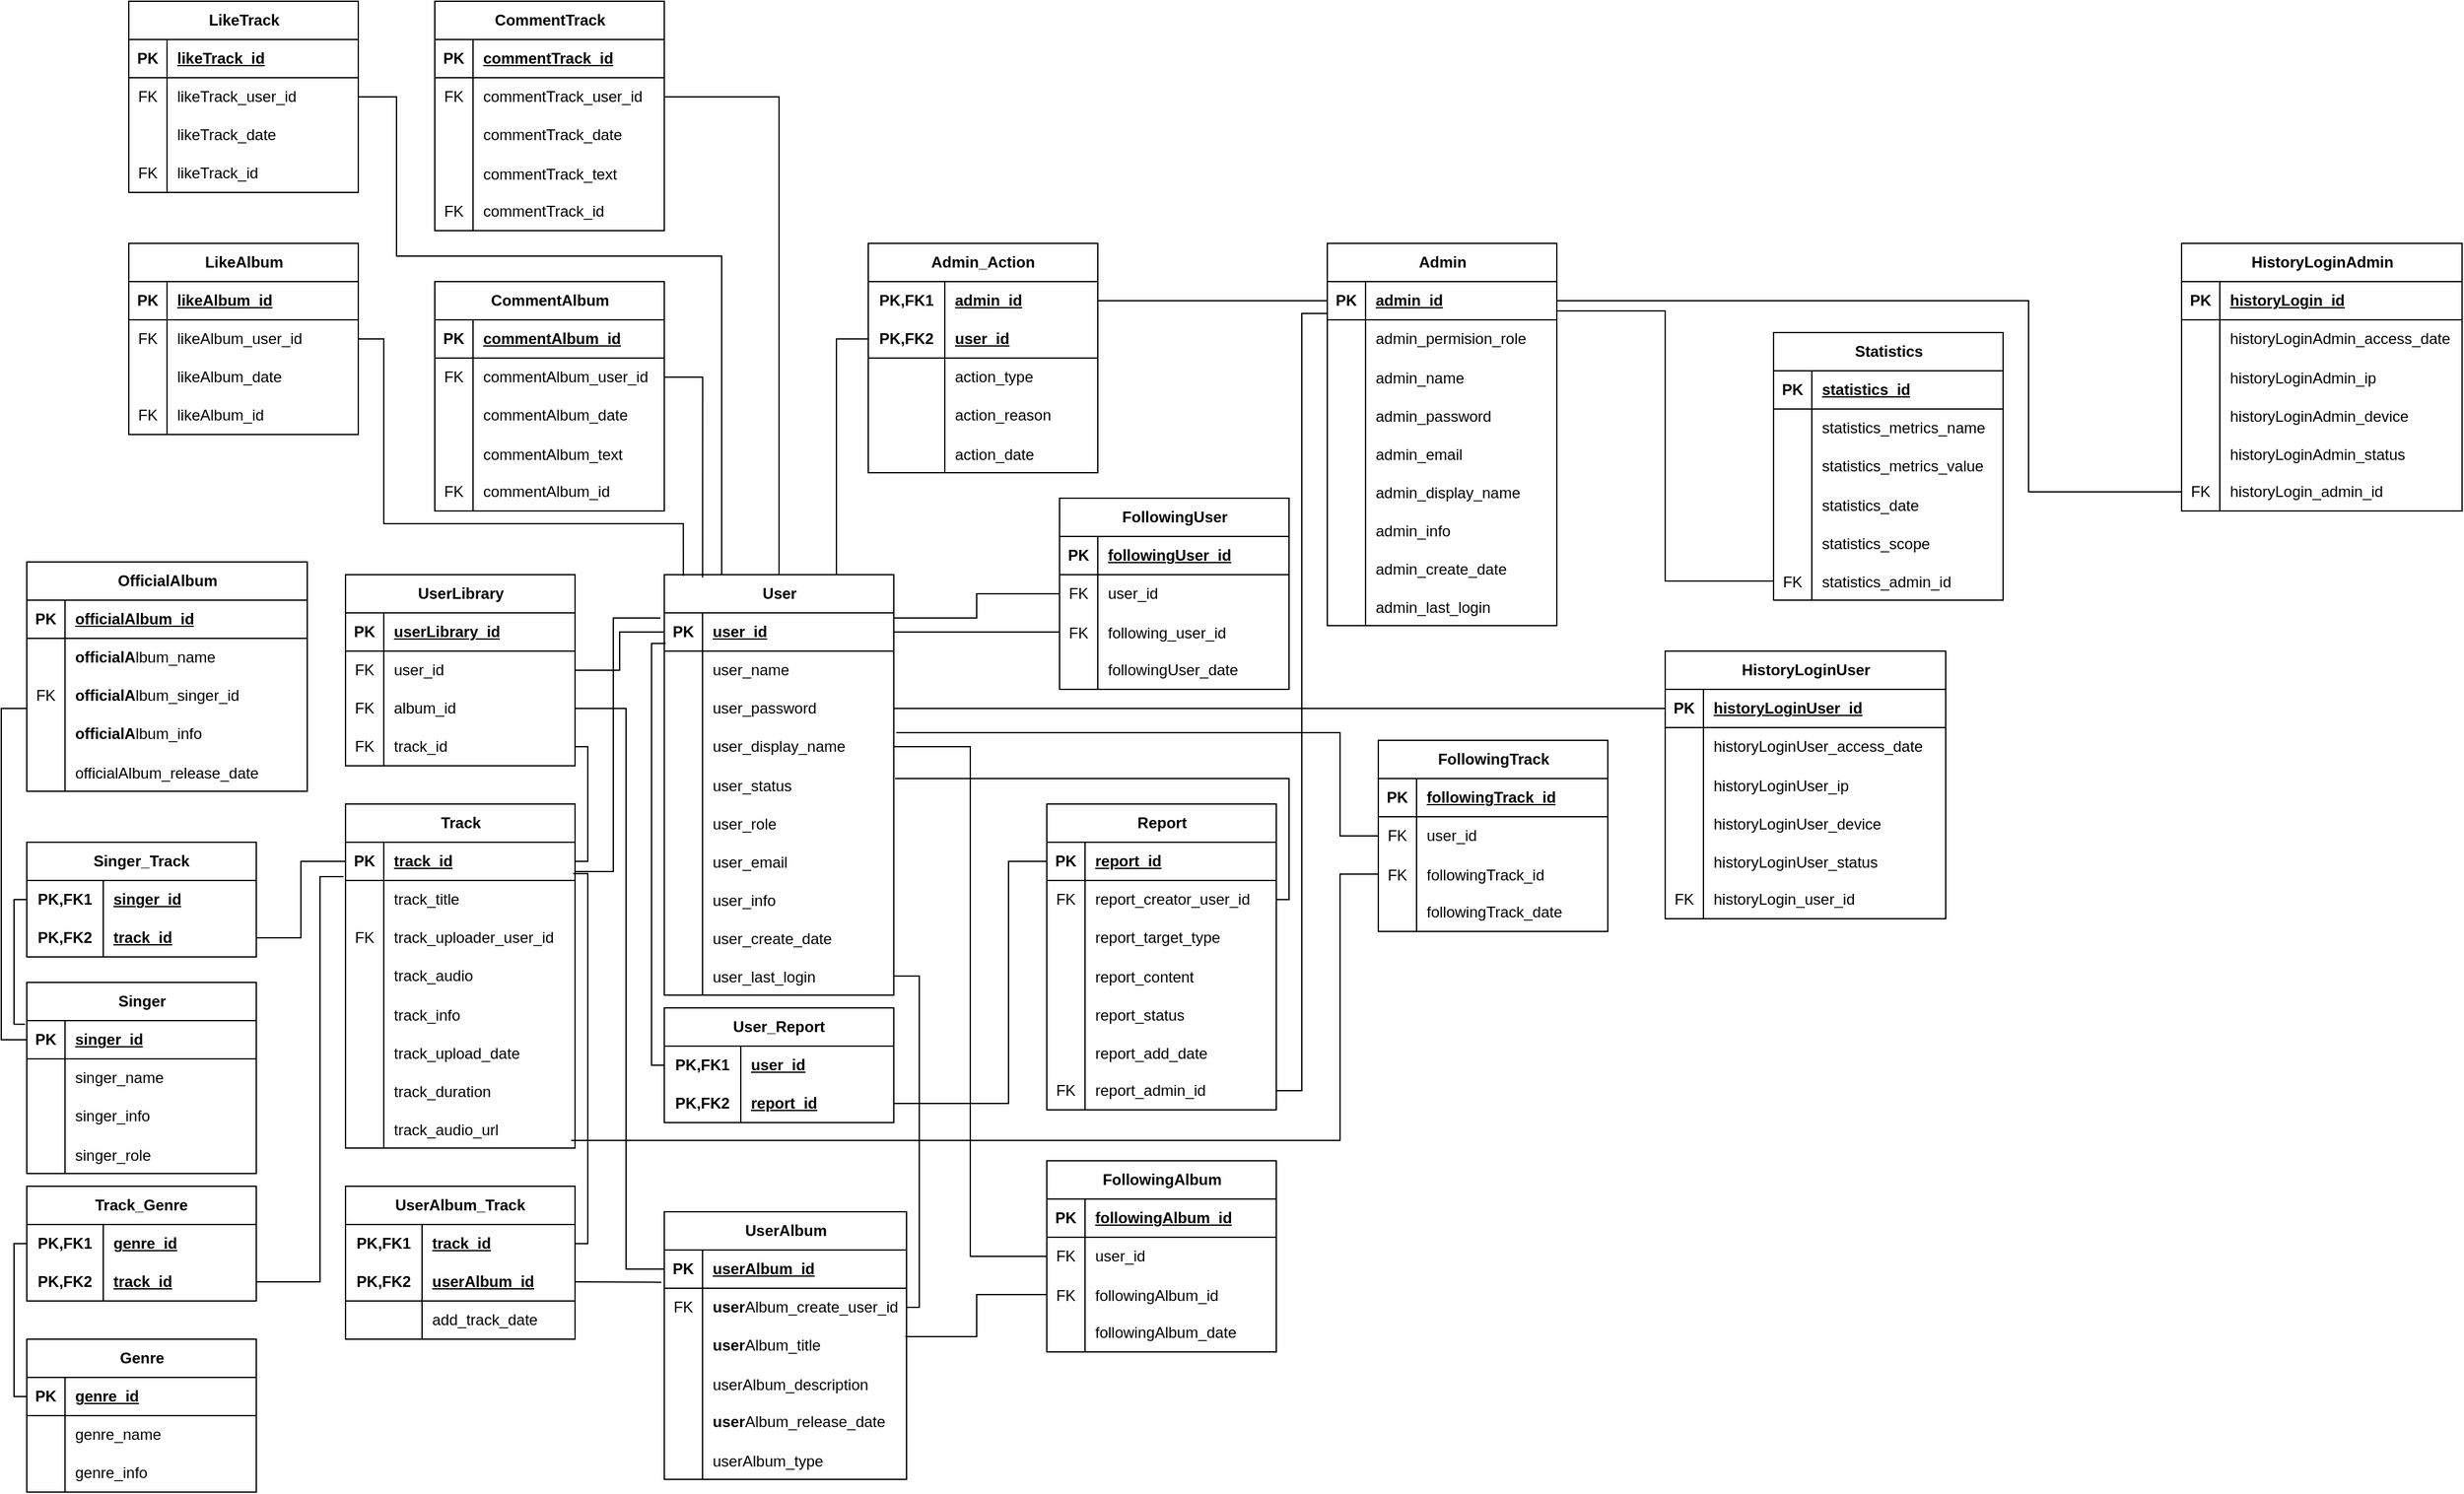 <mxfile version="28.2.5">
  <diagram id="R2lEEEUBdFMjLlhIrx00" name="Page-1">
    <mxGraphModel grid="1" page="1" gridSize="10" guides="1" tooltips="1" connect="1" arrows="1" fold="1" pageScale="1" pageWidth="850" pageHeight="1100" math="0" shadow="0" extFonts="Permanent Marker^https://fonts.googleapis.com/css?family=Permanent+Marker">
      <root>
        <mxCell id="0" />
        <mxCell id="1" parent="0" />
        <mxCell id="i_gmSClCQXz76-Sjxj0W-1" value="Singer" style="shape=table;startSize=30;container=1;collapsible=1;childLayout=tableLayout;fixedRows=1;rowLines=0;fontStyle=1;align=center;resizeLast=1;html=1;" vertex="1" parent="1">
          <mxGeometry x="-860" y="-580" width="180" height="150" as="geometry" />
        </mxCell>
        <mxCell id="i_gmSClCQXz76-Sjxj0W-2" value="" style="shape=tableRow;horizontal=0;startSize=0;swimlaneHead=0;swimlaneBody=0;fillColor=none;collapsible=0;dropTarget=0;points=[[0,0.5],[1,0.5]];portConstraint=eastwest;top=0;left=0;right=0;bottom=1;" vertex="1" parent="i_gmSClCQXz76-Sjxj0W-1">
          <mxGeometry y="30" width="180" height="30" as="geometry" />
        </mxCell>
        <mxCell id="i_gmSClCQXz76-Sjxj0W-3" value="PK" style="shape=partialRectangle;connectable=0;fillColor=none;top=0;left=0;bottom=0;right=0;fontStyle=1;overflow=hidden;whiteSpace=wrap;html=1;" vertex="1" parent="i_gmSClCQXz76-Sjxj0W-2">
          <mxGeometry width="30" height="30" as="geometry">
            <mxRectangle width="30" height="30" as="alternateBounds" />
          </mxGeometry>
        </mxCell>
        <mxCell id="i_gmSClCQXz76-Sjxj0W-4" value="singer_id" style="shape=partialRectangle;connectable=0;fillColor=none;top=0;left=0;bottom=0;right=0;align=left;spacingLeft=6;fontStyle=5;overflow=hidden;whiteSpace=wrap;html=1;" vertex="1" parent="i_gmSClCQXz76-Sjxj0W-2">
          <mxGeometry x="30" width="150" height="30" as="geometry">
            <mxRectangle width="150" height="30" as="alternateBounds" />
          </mxGeometry>
        </mxCell>
        <mxCell id="i_gmSClCQXz76-Sjxj0W-5" value="" style="shape=tableRow;horizontal=0;startSize=0;swimlaneHead=0;swimlaneBody=0;fillColor=none;collapsible=0;dropTarget=0;points=[[0,0.5],[1,0.5]];portConstraint=eastwest;top=0;left=0;right=0;bottom=0;" vertex="1" parent="i_gmSClCQXz76-Sjxj0W-1">
          <mxGeometry y="60" width="180" height="30" as="geometry" />
        </mxCell>
        <mxCell id="i_gmSClCQXz76-Sjxj0W-6" value="" style="shape=partialRectangle;connectable=0;fillColor=none;top=0;left=0;bottom=0;right=0;editable=1;overflow=hidden;whiteSpace=wrap;html=1;" vertex="1" parent="i_gmSClCQXz76-Sjxj0W-5">
          <mxGeometry width="30" height="30" as="geometry">
            <mxRectangle width="30" height="30" as="alternateBounds" />
          </mxGeometry>
        </mxCell>
        <mxCell id="i_gmSClCQXz76-Sjxj0W-7" value="singer_name" style="shape=partialRectangle;connectable=0;fillColor=none;top=0;left=0;bottom=0;right=0;align=left;spacingLeft=6;overflow=hidden;whiteSpace=wrap;html=1;" vertex="1" parent="i_gmSClCQXz76-Sjxj0W-5">
          <mxGeometry x="30" width="150" height="30" as="geometry">
            <mxRectangle width="150" height="30" as="alternateBounds" />
          </mxGeometry>
        </mxCell>
        <mxCell id="i_gmSClCQXz76-Sjxj0W-8" value="" style="shape=tableRow;horizontal=0;startSize=0;swimlaneHead=0;swimlaneBody=0;fillColor=none;collapsible=0;dropTarget=0;points=[[0,0.5],[1,0.5]];portConstraint=eastwest;top=0;left=0;right=0;bottom=0;" vertex="1" parent="i_gmSClCQXz76-Sjxj0W-1">
          <mxGeometry y="90" width="180" height="30" as="geometry" />
        </mxCell>
        <mxCell id="i_gmSClCQXz76-Sjxj0W-9" value="" style="shape=partialRectangle;connectable=0;fillColor=none;top=0;left=0;bottom=0;right=0;editable=1;overflow=hidden;whiteSpace=wrap;html=1;" vertex="1" parent="i_gmSClCQXz76-Sjxj0W-8">
          <mxGeometry width="30" height="30" as="geometry">
            <mxRectangle width="30" height="30" as="alternateBounds" />
          </mxGeometry>
        </mxCell>
        <mxCell id="i_gmSClCQXz76-Sjxj0W-10" value="singer_info" style="shape=partialRectangle;connectable=0;fillColor=none;top=0;left=0;bottom=0;right=0;align=left;spacingLeft=6;overflow=hidden;whiteSpace=wrap;html=1;" vertex="1" parent="i_gmSClCQXz76-Sjxj0W-8">
          <mxGeometry x="30" width="150" height="30" as="geometry">
            <mxRectangle width="150" height="30" as="alternateBounds" />
          </mxGeometry>
        </mxCell>
        <mxCell id="i_gmSClCQXz76-Sjxj0W-100" value="" style="shape=tableRow;horizontal=0;startSize=0;swimlaneHead=0;swimlaneBody=0;fillColor=none;collapsible=0;dropTarget=0;points=[[0,0.5],[1,0.5]];portConstraint=eastwest;top=0;left=0;right=0;bottom=0;" vertex="1" parent="i_gmSClCQXz76-Sjxj0W-1">
          <mxGeometry y="120" width="180" height="30" as="geometry" />
        </mxCell>
        <mxCell id="i_gmSClCQXz76-Sjxj0W-101" value="" style="shape=partialRectangle;connectable=0;fillColor=none;top=0;left=0;bottom=0;right=0;editable=1;overflow=hidden;" vertex="1" parent="i_gmSClCQXz76-Sjxj0W-100">
          <mxGeometry width="30" height="30" as="geometry">
            <mxRectangle width="30" height="30" as="alternateBounds" />
          </mxGeometry>
        </mxCell>
        <mxCell id="i_gmSClCQXz76-Sjxj0W-102" value="singer_role" style="shape=partialRectangle;connectable=0;fillColor=none;top=0;left=0;bottom=0;right=0;align=left;spacingLeft=6;overflow=hidden;" vertex="1" parent="i_gmSClCQXz76-Sjxj0W-100">
          <mxGeometry x="30" width="150" height="30" as="geometry">
            <mxRectangle width="150" height="30" as="alternateBounds" />
          </mxGeometry>
        </mxCell>
        <mxCell id="i_gmSClCQXz76-Sjxj0W-14" value="Genre" style="shape=table;startSize=30;container=1;collapsible=1;childLayout=tableLayout;fixedRows=1;rowLines=0;fontStyle=1;align=center;resizeLast=1;html=1;" vertex="1" parent="1">
          <mxGeometry x="-860" y="-300" width="180" height="120" as="geometry" />
        </mxCell>
        <mxCell id="i_gmSClCQXz76-Sjxj0W-15" value="" style="shape=tableRow;horizontal=0;startSize=0;swimlaneHead=0;swimlaneBody=0;fillColor=none;collapsible=0;dropTarget=0;points=[[0,0.5],[1,0.5]];portConstraint=eastwest;top=0;left=0;right=0;bottom=1;" vertex="1" parent="i_gmSClCQXz76-Sjxj0W-14">
          <mxGeometry y="30" width="180" height="30" as="geometry" />
        </mxCell>
        <mxCell id="i_gmSClCQXz76-Sjxj0W-16" value="PK" style="shape=partialRectangle;connectable=0;fillColor=none;top=0;left=0;bottom=0;right=0;fontStyle=1;overflow=hidden;whiteSpace=wrap;html=1;" vertex="1" parent="i_gmSClCQXz76-Sjxj0W-15">
          <mxGeometry width="30" height="30" as="geometry">
            <mxRectangle width="30" height="30" as="alternateBounds" />
          </mxGeometry>
        </mxCell>
        <mxCell id="i_gmSClCQXz76-Sjxj0W-17" value="genre_id&lt;span style=&quot;white-space: pre;&quot;&gt;&#x9;&lt;/span&gt;" style="shape=partialRectangle;connectable=0;fillColor=none;top=0;left=0;bottom=0;right=0;align=left;spacingLeft=6;fontStyle=5;overflow=hidden;whiteSpace=wrap;html=1;" vertex="1" parent="i_gmSClCQXz76-Sjxj0W-15">
          <mxGeometry x="30" width="150" height="30" as="geometry">
            <mxRectangle width="150" height="30" as="alternateBounds" />
          </mxGeometry>
        </mxCell>
        <mxCell id="i_gmSClCQXz76-Sjxj0W-18" value="" style="shape=tableRow;horizontal=0;startSize=0;swimlaneHead=0;swimlaneBody=0;fillColor=none;collapsible=0;dropTarget=0;points=[[0,0.5],[1,0.5]];portConstraint=eastwest;top=0;left=0;right=0;bottom=0;" vertex="1" parent="i_gmSClCQXz76-Sjxj0W-14">
          <mxGeometry y="60" width="180" height="30" as="geometry" />
        </mxCell>
        <mxCell id="i_gmSClCQXz76-Sjxj0W-19" value="" style="shape=partialRectangle;connectable=0;fillColor=none;top=0;left=0;bottom=0;right=0;editable=1;overflow=hidden;whiteSpace=wrap;html=1;" vertex="1" parent="i_gmSClCQXz76-Sjxj0W-18">
          <mxGeometry width="30" height="30" as="geometry">
            <mxRectangle width="30" height="30" as="alternateBounds" />
          </mxGeometry>
        </mxCell>
        <mxCell id="i_gmSClCQXz76-Sjxj0W-20" value="genre_name" style="shape=partialRectangle;connectable=0;fillColor=none;top=0;left=0;bottom=0;right=0;align=left;spacingLeft=6;overflow=hidden;whiteSpace=wrap;html=1;" vertex="1" parent="i_gmSClCQXz76-Sjxj0W-18">
          <mxGeometry x="30" width="150" height="30" as="geometry">
            <mxRectangle width="150" height="30" as="alternateBounds" />
          </mxGeometry>
        </mxCell>
        <mxCell id="i_gmSClCQXz76-Sjxj0W-21" value="" style="shape=tableRow;horizontal=0;startSize=0;swimlaneHead=0;swimlaneBody=0;fillColor=none;collapsible=0;dropTarget=0;points=[[0,0.5],[1,0.5]];portConstraint=eastwest;top=0;left=0;right=0;bottom=0;" vertex="1" parent="i_gmSClCQXz76-Sjxj0W-14">
          <mxGeometry y="90" width="180" height="30" as="geometry" />
        </mxCell>
        <mxCell id="i_gmSClCQXz76-Sjxj0W-22" value="" style="shape=partialRectangle;connectable=0;fillColor=none;top=0;left=0;bottom=0;right=0;editable=1;overflow=hidden;whiteSpace=wrap;html=1;" vertex="1" parent="i_gmSClCQXz76-Sjxj0W-21">
          <mxGeometry width="30" height="30" as="geometry">
            <mxRectangle width="30" height="30" as="alternateBounds" />
          </mxGeometry>
        </mxCell>
        <mxCell id="i_gmSClCQXz76-Sjxj0W-23" value="genre_info" style="shape=partialRectangle;connectable=0;fillColor=none;top=0;left=0;bottom=0;right=0;align=left;spacingLeft=6;overflow=hidden;whiteSpace=wrap;html=1;" vertex="1" parent="i_gmSClCQXz76-Sjxj0W-21">
          <mxGeometry x="30" width="150" height="30" as="geometry">
            <mxRectangle width="150" height="30" as="alternateBounds" />
          </mxGeometry>
        </mxCell>
        <mxCell id="i_gmSClCQXz76-Sjxj0W-40" value="Track" style="shape=table;startSize=30;container=1;collapsible=1;childLayout=tableLayout;fixedRows=1;rowLines=0;fontStyle=1;align=center;resizeLast=1;html=1;" vertex="1" parent="1">
          <mxGeometry x="-610" y="-720" width="180" height="270" as="geometry" />
        </mxCell>
        <mxCell id="i_gmSClCQXz76-Sjxj0W-41" value="" style="shape=tableRow;horizontal=0;startSize=0;swimlaneHead=0;swimlaneBody=0;fillColor=none;collapsible=0;dropTarget=0;points=[[0,0.5],[1,0.5]];portConstraint=eastwest;top=0;left=0;right=0;bottom=1;" vertex="1" parent="i_gmSClCQXz76-Sjxj0W-40">
          <mxGeometry y="30" width="180" height="30" as="geometry" />
        </mxCell>
        <mxCell id="i_gmSClCQXz76-Sjxj0W-42" value="PK" style="shape=partialRectangle;connectable=0;fillColor=none;top=0;left=0;bottom=0;right=0;fontStyle=1;overflow=hidden;whiteSpace=wrap;html=1;" vertex="1" parent="i_gmSClCQXz76-Sjxj0W-41">
          <mxGeometry width="30" height="30" as="geometry">
            <mxRectangle width="30" height="30" as="alternateBounds" />
          </mxGeometry>
        </mxCell>
        <mxCell id="i_gmSClCQXz76-Sjxj0W-43" value="track_id" style="shape=partialRectangle;connectable=0;fillColor=none;top=0;left=0;bottom=0;right=0;align=left;spacingLeft=6;fontStyle=5;overflow=hidden;whiteSpace=wrap;html=1;" vertex="1" parent="i_gmSClCQXz76-Sjxj0W-41">
          <mxGeometry x="30" width="150" height="30" as="geometry">
            <mxRectangle width="150" height="30" as="alternateBounds" />
          </mxGeometry>
        </mxCell>
        <mxCell id="i_gmSClCQXz76-Sjxj0W-44" value="" style="shape=tableRow;horizontal=0;startSize=0;swimlaneHead=0;swimlaneBody=0;fillColor=none;collapsible=0;dropTarget=0;points=[[0,0.5],[1,0.5]];portConstraint=eastwest;top=0;left=0;right=0;bottom=0;" vertex="1" parent="i_gmSClCQXz76-Sjxj0W-40">
          <mxGeometry y="60" width="180" height="30" as="geometry" />
        </mxCell>
        <mxCell id="i_gmSClCQXz76-Sjxj0W-45" value="" style="shape=partialRectangle;connectable=0;fillColor=none;top=0;left=0;bottom=0;right=0;editable=1;overflow=hidden;whiteSpace=wrap;html=1;" vertex="1" parent="i_gmSClCQXz76-Sjxj0W-44">
          <mxGeometry width="30" height="30" as="geometry">
            <mxRectangle width="30" height="30" as="alternateBounds" />
          </mxGeometry>
        </mxCell>
        <mxCell id="i_gmSClCQXz76-Sjxj0W-46" value="track_title" style="shape=partialRectangle;connectable=0;fillColor=none;top=0;left=0;bottom=0;right=0;align=left;spacingLeft=6;overflow=hidden;whiteSpace=wrap;html=1;" vertex="1" parent="i_gmSClCQXz76-Sjxj0W-44">
          <mxGeometry x="30" width="150" height="30" as="geometry">
            <mxRectangle width="150" height="30" as="alternateBounds" />
          </mxGeometry>
        </mxCell>
        <mxCell id="i_gmSClCQXz76-Sjxj0W-47" value="" style="shape=tableRow;horizontal=0;startSize=0;swimlaneHead=0;swimlaneBody=0;fillColor=none;collapsible=0;dropTarget=0;points=[[0,0.5],[1,0.5]];portConstraint=eastwest;top=0;left=0;right=0;bottom=0;" vertex="1" parent="i_gmSClCQXz76-Sjxj0W-40">
          <mxGeometry y="90" width="180" height="30" as="geometry" />
        </mxCell>
        <mxCell id="i_gmSClCQXz76-Sjxj0W-48" value="FK" style="shape=partialRectangle;connectable=0;fillColor=none;top=0;left=0;bottom=0;right=0;editable=1;overflow=hidden;whiteSpace=wrap;html=1;" vertex="1" parent="i_gmSClCQXz76-Sjxj0W-47">
          <mxGeometry width="30" height="30" as="geometry">
            <mxRectangle width="30" height="30" as="alternateBounds" />
          </mxGeometry>
        </mxCell>
        <mxCell id="i_gmSClCQXz76-Sjxj0W-49" value="track_uploader_user_id" style="shape=partialRectangle;connectable=0;fillColor=none;top=0;left=0;bottom=0;right=0;align=left;spacingLeft=6;overflow=hidden;whiteSpace=wrap;html=1;" vertex="1" parent="i_gmSClCQXz76-Sjxj0W-47">
          <mxGeometry x="30" width="150" height="30" as="geometry">
            <mxRectangle width="150" height="30" as="alternateBounds" />
          </mxGeometry>
        </mxCell>
        <mxCell id="i_gmSClCQXz76-Sjxj0W-50" value="" style="shape=tableRow;horizontal=0;startSize=0;swimlaneHead=0;swimlaneBody=0;fillColor=none;collapsible=0;dropTarget=0;points=[[0,0.5],[1,0.5]];portConstraint=eastwest;top=0;left=0;right=0;bottom=0;" vertex="1" parent="i_gmSClCQXz76-Sjxj0W-40">
          <mxGeometry y="120" width="180" height="30" as="geometry" />
        </mxCell>
        <mxCell id="i_gmSClCQXz76-Sjxj0W-51" value="" style="shape=partialRectangle;connectable=0;fillColor=none;top=0;left=0;bottom=0;right=0;editable=1;overflow=hidden;whiteSpace=wrap;html=1;" vertex="1" parent="i_gmSClCQXz76-Sjxj0W-50">
          <mxGeometry width="30" height="30" as="geometry">
            <mxRectangle width="30" height="30" as="alternateBounds" />
          </mxGeometry>
        </mxCell>
        <mxCell id="i_gmSClCQXz76-Sjxj0W-52" value="track_audio" style="shape=partialRectangle;connectable=0;fillColor=none;top=0;left=0;bottom=0;right=0;align=left;spacingLeft=6;overflow=hidden;whiteSpace=wrap;html=1;" vertex="1" parent="i_gmSClCQXz76-Sjxj0W-50">
          <mxGeometry x="30" width="150" height="30" as="geometry">
            <mxRectangle width="150" height="30" as="alternateBounds" />
          </mxGeometry>
        </mxCell>
        <mxCell id="i_gmSClCQXz76-Sjxj0W-97" value="" style="shape=tableRow;horizontal=0;startSize=0;swimlaneHead=0;swimlaneBody=0;fillColor=none;collapsible=0;dropTarget=0;points=[[0,0.5],[1,0.5]];portConstraint=eastwest;top=0;left=0;right=0;bottom=0;" vertex="1" parent="i_gmSClCQXz76-Sjxj0W-40">
          <mxGeometry y="150" width="180" height="30" as="geometry" />
        </mxCell>
        <mxCell id="i_gmSClCQXz76-Sjxj0W-98" value="" style="shape=partialRectangle;connectable=0;fillColor=none;top=0;left=0;bottom=0;right=0;editable=1;overflow=hidden;" vertex="1" parent="i_gmSClCQXz76-Sjxj0W-97">
          <mxGeometry width="30" height="30" as="geometry">
            <mxRectangle width="30" height="30" as="alternateBounds" />
          </mxGeometry>
        </mxCell>
        <mxCell id="i_gmSClCQXz76-Sjxj0W-99" value="track_info" style="shape=partialRectangle;connectable=0;fillColor=none;top=0;left=0;bottom=0;right=0;align=left;spacingLeft=6;overflow=hidden;" vertex="1" parent="i_gmSClCQXz76-Sjxj0W-97">
          <mxGeometry x="30" width="150" height="30" as="geometry">
            <mxRectangle width="150" height="30" as="alternateBounds" />
          </mxGeometry>
        </mxCell>
        <mxCell id="i_gmSClCQXz76-Sjxj0W-135" value="" style="shape=tableRow;horizontal=0;startSize=0;swimlaneHead=0;swimlaneBody=0;fillColor=none;collapsible=0;dropTarget=0;points=[[0,0.5],[1,0.5]];portConstraint=eastwest;top=0;left=0;right=0;bottom=0;" vertex="1" parent="i_gmSClCQXz76-Sjxj0W-40">
          <mxGeometry y="180" width="180" height="30" as="geometry" />
        </mxCell>
        <mxCell id="i_gmSClCQXz76-Sjxj0W-136" value="" style="shape=partialRectangle;connectable=0;fillColor=none;top=0;left=0;bottom=0;right=0;editable=1;overflow=hidden;" vertex="1" parent="i_gmSClCQXz76-Sjxj0W-135">
          <mxGeometry width="30" height="30" as="geometry">
            <mxRectangle width="30" height="30" as="alternateBounds" />
          </mxGeometry>
        </mxCell>
        <mxCell id="i_gmSClCQXz76-Sjxj0W-137" value="track_upload_date" style="shape=partialRectangle;connectable=0;fillColor=none;top=0;left=0;bottom=0;right=0;align=left;spacingLeft=6;overflow=hidden;" vertex="1" parent="i_gmSClCQXz76-Sjxj0W-135">
          <mxGeometry x="30" width="150" height="30" as="geometry">
            <mxRectangle width="150" height="30" as="alternateBounds" />
          </mxGeometry>
        </mxCell>
        <mxCell id="OJmYw-f6BESJtJurUdVO-126" value="" style="shape=tableRow;horizontal=0;startSize=0;swimlaneHead=0;swimlaneBody=0;fillColor=none;collapsible=0;dropTarget=0;points=[[0,0.5],[1,0.5]];portConstraint=eastwest;top=0;left=0;right=0;bottom=0;" vertex="1" parent="i_gmSClCQXz76-Sjxj0W-40">
          <mxGeometry y="210" width="180" height="30" as="geometry" />
        </mxCell>
        <mxCell id="OJmYw-f6BESJtJurUdVO-127" value="" style="shape=partialRectangle;connectable=0;fillColor=none;top=0;left=0;bottom=0;right=0;editable=1;overflow=hidden;" vertex="1" parent="OJmYw-f6BESJtJurUdVO-126">
          <mxGeometry width="30" height="30" as="geometry">
            <mxRectangle width="30" height="30" as="alternateBounds" />
          </mxGeometry>
        </mxCell>
        <mxCell id="OJmYw-f6BESJtJurUdVO-128" value="track_duration" style="shape=partialRectangle;connectable=0;fillColor=none;top=0;left=0;bottom=0;right=0;align=left;spacingLeft=6;overflow=hidden;" vertex="1" parent="OJmYw-f6BESJtJurUdVO-126">
          <mxGeometry x="30" width="150" height="30" as="geometry">
            <mxRectangle width="150" height="30" as="alternateBounds" />
          </mxGeometry>
        </mxCell>
        <mxCell id="OJmYw-f6BESJtJurUdVO-129" value="" style="shape=tableRow;horizontal=0;startSize=0;swimlaneHead=0;swimlaneBody=0;fillColor=none;collapsible=0;dropTarget=0;points=[[0,0.5],[1,0.5]];portConstraint=eastwest;top=0;left=0;right=0;bottom=0;" vertex="1" parent="i_gmSClCQXz76-Sjxj0W-40">
          <mxGeometry y="240" width="180" height="30" as="geometry" />
        </mxCell>
        <mxCell id="OJmYw-f6BESJtJurUdVO-130" value="" style="shape=partialRectangle;connectable=0;fillColor=none;top=0;left=0;bottom=0;right=0;editable=1;overflow=hidden;" vertex="1" parent="OJmYw-f6BESJtJurUdVO-129">
          <mxGeometry width="30" height="30" as="geometry">
            <mxRectangle width="30" height="30" as="alternateBounds" />
          </mxGeometry>
        </mxCell>
        <mxCell id="OJmYw-f6BESJtJurUdVO-131" value="track_audio_url" style="shape=partialRectangle;connectable=0;fillColor=none;top=0;left=0;bottom=0;right=0;align=left;spacingLeft=6;overflow=hidden;" vertex="1" parent="OJmYw-f6BESJtJurUdVO-129">
          <mxGeometry x="30" width="150" height="30" as="geometry">
            <mxRectangle width="150" height="30" as="alternateBounds" />
          </mxGeometry>
        </mxCell>
        <mxCell id="i_gmSClCQXz76-Sjxj0W-53" value="OfficialAlbum" style="shape=table;startSize=30;container=1;collapsible=1;childLayout=tableLayout;fixedRows=1;rowLines=0;fontStyle=1;align=center;resizeLast=1;html=1;" vertex="1" parent="1">
          <mxGeometry x="-860" y="-910" width="220" height="180" as="geometry" />
        </mxCell>
        <mxCell id="i_gmSClCQXz76-Sjxj0W-54" value="" style="shape=tableRow;horizontal=0;startSize=0;swimlaneHead=0;swimlaneBody=0;fillColor=none;collapsible=0;dropTarget=0;points=[[0,0.5],[1,0.5]];portConstraint=eastwest;top=0;left=0;right=0;bottom=1;" vertex="1" parent="i_gmSClCQXz76-Sjxj0W-53">
          <mxGeometry y="30" width="220" height="30" as="geometry" />
        </mxCell>
        <mxCell id="i_gmSClCQXz76-Sjxj0W-55" value="PK" style="shape=partialRectangle;connectable=0;fillColor=none;top=0;left=0;bottom=0;right=0;fontStyle=1;overflow=hidden;whiteSpace=wrap;html=1;" vertex="1" parent="i_gmSClCQXz76-Sjxj0W-54">
          <mxGeometry width="30" height="30" as="geometry">
            <mxRectangle width="30" height="30" as="alternateBounds" />
          </mxGeometry>
        </mxCell>
        <mxCell id="i_gmSClCQXz76-Sjxj0W-56" value="officialAlbum_id" style="shape=partialRectangle;connectable=0;fillColor=none;top=0;left=0;bottom=0;right=0;align=left;spacingLeft=6;fontStyle=5;overflow=hidden;whiteSpace=wrap;html=1;" vertex="1" parent="i_gmSClCQXz76-Sjxj0W-54">
          <mxGeometry x="30" width="190" height="30" as="geometry">
            <mxRectangle width="190" height="30" as="alternateBounds" />
          </mxGeometry>
        </mxCell>
        <mxCell id="i_gmSClCQXz76-Sjxj0W-57" value="" style="shape=tableRow;horizontal=0;startSize=0;swimlaneHead=0;swimlaneBody=0;fillColor=none;collapsible=0;dropTarget=0;points=[[0,0.5],[1,0.5]];portConstraint=eastwest;top=0;left=0;right=0;bottom=0;" vertex="1" parent="i_gmSClCQXz76-Sjxj0W-53">
          <mxGeometry y="60" width="220" height="30" as="geometry" />
        </mxCell>
        <mxCell id="i_gmSClCQXz76-Sjxj0W-58" value="" style="shape=partialRectangle;connectable=0;fillColor=none;top=0;left=0;bottom=0;right=0;editable=1;overflow=hidden;whiteSpace=wrap;html=1;" vertex="1" parent="i_gmSClCQXz76-Sjxj0W-57">
          <mxGeometry width="30" height="30" as="geometry">
            <mxRectangle width="30" height="30" as="alternateBounds" />
          </mxGeometry>
        </mxCell>
        <mxCell id="i_gmSClCQXz76-Sjxj0W-59" value="&lt;span style=&quot;font-weight: 700;&quot;&gt;officialA&lt;/span&gt;lbum_name" style="shape=partialRectangle;connectable=0;fillColor=none;top=0;left=0;bottom=0;right=0;align=left;spacingLeft=6;overflow=hidden;whiteSpace=wrap;html=1;" vertex="1" parent="i_gmSClCQXz76-Sjxj0W-57">
          <mxGeometry x="30" width="190" height="30" as="geometry">
            <mxRectangle width="190" height="30" as="alternateBounds" />
          </mxGeometry>
        </mxCell>
        <mxCell id="i_gmSClCQXz76-Sjxj0W-60" value="" style="shape=tableRow;horizontal=0;startSize=0;swimlaneHead=0;swimlaneBody=0;fillColor=none;collapsible=0;dropTarget=0;points=[[0,0.5],[1,0.5]];portConstraint=eastwest;top=0;left=0;right=0;bottom=0;" vertex="1" parent="i_gmSClCQXz76-Sjxj0W-53">
          <mxGeometry y="90" width="220" height="30" as="geometry" />
        </mxCell>
        <mxCell id="i_gmSClCQXz76-Sjxj0W-61" value="FK" style="shape=partialRectangle;connectable=0;fillColor=none;top=0;left=0;bottom=0;right=0;editable=1;overflow=hidden;whiteSpace=wrap;html=1;" vertex="1" parent="i_gmSClCQXz76-Sjxj0W-60">
          <mxGeometry width="30" height="30" as="geometry">
            <mxRectangle width="30" height="30" as="alternateBounds" />
          </mxGeometry>
        </mxCell>
        <mxCell id="i_gmSClCQXz76-Sjxj0W-62" value="&lt;span style=&quot;font-weight: 700;&quot;&gt;officialA&lt;/span&gt;lbum_singer_id" style="shape=partialRectangle;connectable=0;fillColor=none;top=0;left=0;bottom=0;right=0;align=left;spacingLeft=6;overflow=hidden;whiteSpace=wrap;html=1;" vertex="1" parent="i_gmSClCQXz76-Sjxj0W-60">
          <mxGeometry x="30" width="190" height="30" as="geometry">
            <mxRectangle width="190" height="30" as="alternateBounds" />
          </mxGeometry>
        </mxCell>
        <mxCell id="i_gmSClCQXz76-Sjxj0W-63" value="" style="shape=tableRow;horizontal=0;startSize=0;swimlaneHead=0;swimlaneBody=0;fillColor=none;collapsible=0;dropTarget=0;points=[[0,0.5],[1,0.5]];portConstraint=eastwest;top=0;left=0;right=0;bottom=0;" vertex="1" parent="i_gmSClCQXz76-Sjxj0W-53">
          <mxGeometry y="120" width="220" height="30" as="geometry" />
        </mxCell>
        <mxCell id="i_gmSClCQXz76-Sjxj0W-64" value="" style="shape=partialRectangle;connectable=0;fillColor=none;top=0;left=0;bottom=0;right=0;editable=1;overflow=hidden;whiteSpace=wrap;html=1;" vertex="1" parent="i_gmSClCQXz76-Sjxj0W-63">
          <mxGeometry width="30" height="30" as="geometry">
            <mxRectangle width="30" height="30" as="alternateBounds" />
          </mxGeometry>
        </mxCell>
        <mxCell id="i_gmSClCQXz76-Sjxj0W-65" value="&lt;span style=&quot;font-weight: 700;&quot;&gt;officialA&lt;/span&gt;lbum_info" style="shape=partialRectangle;connectable=0;fillColor=none;top=0;left=0;bottom=0;right=0;align=left;spacingLeft=6;overflow=hidden;whiteSpace=wrap;html=1;" vertex="1" parent="i_gmSClCQXz76-Sjxj0W-63">
          <mxGeometry x="30" width="190" height="30" as="geometry">
            <mxRectangle width="190" height="30" as="alternateBounds" />
          </mxGeometry>
        </mxCell>
        <mxCell id="OJmYw-f6BESJtJurUdVO-123" value="" style="shape=tableRow;horizontal=0;startSize=0;swimlaneHead=0;swimlaneBody=0;fillColor=none;collapsible=0;dropTarget=0;points=[[0,0.5],[1,0.5]];portConstraint=eastwest;top=0;left=0;right=0;bottom=0;" vertex="1" parent="i_gmSClCQXz76-Sjxj0W-53">
          <mxGeometry y="150" width="220" height="30" as="geometry" />
        </mxCell>
        <mxCell id="OJmYw-f6BESJtJurUdVO-124" value="" style="shape=partialRectangle;connectable=0;fillColor=none;top=0;left=0;bottom=0;right=0;editable=1;overflow=hidden;" vertex="1" parent="OJmYw-f6BESJtJurUdVO-123">
          <mxGeometry width="30" height="30" as="geometry">
            <mxRectangle width="30" height="30" as="alternateBounds" />
          </mxGeometry>
        </mxCell>
        <mxCell id="OJmYw-f6BESJtJurUdVO-125" value="officialAlbum_release_date" style="shape=partialRectangle;connectable=0;fillColor=none;top=0;left=0;bottom=0;right=0;align=left;spacingLeft=6;overflow=hidden;" vertex="1" parent="OJmYw-f6BESJtJurUdVO-123">
          <mxGeometry x="30" width="190" height="30" as="geometry">
            <mxRectangle width="190" height="30" as="alternateBounds" />
          </mxGeometry>
        </mxCell>
        <mxCell id="i_gmSClCQXz76-Sjxj0W-66" value="" style="edgeStyle=orthogonalEdgeStyle;fontSize=12;html=1;endArrow=none;endFill=0;rounded=0;startSize=8;endSize=8;exitX=0;exitY=0.5;exitDx=0;exitDy=0;entryX=0;entryY=0.5;entryDx=0;entryDy=0;" edge="1" parent="1" source="i_gmSClCQXz76-Sjxj0W-2" target="i_gmSClCQXz76-Sjxj0W-60">
          <mxGeometry width="100" height="100" relative="1" as="geometry">
            <mxPoint x="-1260" y="-730" as="sourcePoint" />
            <mxPoint x="-1160" y="-830" as="targetPoint" />
            <Array as="points">
              <mxPoint x="-880" y="-535" />
              <mxPoint x="-880" y="-795" />
            </Array>
          </mxGeometry>
        </mxCell>
        <mxCell id="i_gmSClCQXz76-Sjxj0W-67" value="Track_Genre" style="shape=table;startSize=30;container=1;collapsible=1;childLayout=tableLayout;fixedRows=1;rowLines=0;fontStyle=1;align=center;resizeLast=1;html=1;whiteSpace=wrap;" vertex="1" parent="1">
          <mxGeometry x="-860" y="-420" width="180" height="90" as="geometry" />
        </mxCell>
        <mxCell id="i_gmSClCQXz76-Sjxj0W-68" value="" style="shape=tableRow;horizontal=0;startSize=0;swimlaneHead=0;swimlaneBody=0;fillColor=none;collapsible=0;dropTarget=0;points=[[0,0.5],[1,0.5]];portConstraint=eastwest;top=0;left=0;right=0;bottom=0;html=1;" vertex="1" parent="i_gmSClCQXz76-Sjxj0W-67">
          <mxGeometry y="30" width="180" height="30" as="geometry" />
        </mxCell>
        <mxCell id="i_gmSClCQXz76-Sjxj0W-69" value="PK,FK1" style="shape=partialRectangle;connectable=0;fillColor=none;top=0;left=0;bottom=0;right=0;fontStyle=1;overflow=hidden;html=1;whiteSpace=wrap;" vertex="1" parent="i_gmSClCQXz76-Sjxj0W-68">
          <mxGeometry width="60" height="30" as="geometry">
            <mxRectangle width="60" height="30" as="alternateBounds" />
          </mxGeometry>
        </mxCell>
        <mxCell id="i_gmSClCQXz76-Sjxj0W-70" value="genre_id" style="shape=partialRectangle;connectable=0;fillColor=none;top=0;left=0;bottom=0;right=0;align=left;spacingLeft=6;fontStyle=5;overflow=hidden;html=1;whiteSpace=wrap;" vertex="1" parent="i_gmSClCQXz76-Sjxj0W-68">
          <mxGeometry x="60" width="120" height="30" as="geometry">
            <mxRectangle width="120" height="30" as="alternateBounds" />
          </mxGeometry>
        </mxCell>
        <mxCell id="i_gmSClCQXz76-Sjxj0W-71" value="" style="shape=tableRow;horizontal=0;startSize=0;swimlaneHead=0;swimlaneBody=0;fillColor=none;collapsible=0;dropTarget=0;points=[[0,0.5],[1,0.5]];portConstraint=eastwest;top=0;left=0;right=0;bottom=1;html=1;" vertex="1" parent="i_gmSClCQXz76-Sjxj0W-67">
          <mxGeometry y="60" width="180" height="30" as="geometry" />
        </mxCell>
        <mxCell id="i_gmSClCQXz76-Sjxj0W-72" value="PK,FK2" style="shape=partialRectangle;connectable=0;fillColor=none;top=0;left=0;bottom=0;right=0;fontStyle=1;overflow=hidden;html=1;whiteSpace=wrap;" vertex="1" parent="i_gmSClCQXz76-Sjxj0W-71">
          <mxGeometry width="60" height="30" as="geometry">
            <mxRectangle width="60" height="30" as="alternateBounds" />
          </mxGeometry>
        </mxCell>
        <mxCell id="i_gmSClCQXz76-Sjxj0W-73" value="track_id" style="shape=partialRectangle;connectable=0;fillColor=none;top=0;left=0;bottom=0;right=0;align=left;spacingLeft=6;fontStyle=5;overflow=hidden;html=1;whiteSpace=wrap;" vertex="1" parent="i_gmSClCQXz76-Sjxj0W-71">
          <mxGeometry x="60" width="120" height="30" as="geometry">
            <mxRectangle width="120" height="30" as="alternateBounds" />
          </mxGeometry>
        </mxCell>
        <mxCell id="i_gmSClCQXz76-Sjxj0W-80" value="" style="endArrow=none;html=1;rounded=0;fontSize=12;startSize=8;endSize=8;entryX=0;entryY=0.5;entryDx=0;entryDy=0;exitX=0;exitY=0.5;exitDx=0;exitDy=0;edgeStyle=orthogonalEdgeStyle;" edge="1" parent="1" source="i_gmSClCQXz76-Sjxj0W-15" target="i_gmSClCQXz76-Sjxj0W-68">
          <mxGeometry relative="1" as="geometry">
            <mxPoint x="-1130" y="-460" as="sourcePoint" />
            <mxPoint x="-970" y="-460" as="targetPoint" />
          </mxGeometry>
        </mxCell>
        <mxCell id="i_gmSClCQXz76-Sjxj0W-81" value="" style="endArrow=none;html=1;rounded=0;fontSize=12;startSize=8;endSize=8;exitX=1;exitY=0.5;exitDx=0;exitDy=0;edgeStyle=orthogonalEdgeStyle;entryX=-0.009;entryY=0.9;entryDx=0;entryDy=0;entryPerimeter=0;" edge="1" parent="1" source="i_gmSClCQXz76-Sjxj0W-71" target="i_gmSClCQXz76-Sjxj0W-41">
          <mxGeometry relative="1" as="geometry">
            <mxPoint x="-650" y="-320" as="sourcePoint" />
            <mxPoint x="-670" y="-580" as="targetPoint" />
            <Array as="points">
              <mxPoint x="-630" y="-345" />
              <mxPoint x="-630" y="-663" />
            </Array>
          </mxGeometry>
        </mxCell>
        <mxCell id="i_gmSClCQXz76-Sjxj0W-82" value="Singer_Track" style="shape=table;startSize=30;container=1;collapsible=1;childLayout=tableLayout;fixedRows=1;rowLines=0;fontStyle=1;align=center;resizeLast=1;html=1;whiteSpace=wrap;" vertex="1" parent="1">
          <mxGeometry x="-860" y="-690" width="180" height="90" as="geometry" />
        </mxCell>
        <mxCell id="i_gmSClCQXz76-Sjxj0W-83" value="" style="shape=tableRow;horizontal=0;startSize=0;swimlaneHead=0;swimlaneBody=0;fillColor=none;collapsible=0;dropTarget=0;points=[[0,0.5],[1,0.5]];portConstraint=eastwest;top=0;left=0;right=0;bottom=0;html=1;" vertex="1" parent="i_gmSClCQXz76-Sjxj0W-82">
          <mxGeometry y="30" width="180" height="30" as="geometry" />
        </mxCell>
        <mxCell id="i_gmSClCQXz76-Sjxj0W-84" value="PK,FK1" style="shape=partialRectangle;connectable=0;fillColor=none;top=0;left=0;bottom=0;right=0;fontStyle=1;overflow=hidden;html=1;whiteSpace=wrap;" vertex="1" parent="i_gmSClCQXz76-Sjxj0W-83">
          <mxGeometry width="60" height="30" as="geometry">
            <mxRectangle width="60" height="30" as="alternateBounds" />
          </mxGeometry>
        </mxCell>
        <mxCell id="i_gmSClCQXz76-Sjxj0W-85" value="singer_id" style="shape=partialRectangle;connectable=0;fillColor=none;top=0;left=0;bottom=0;right=0;align=left;spacingLeft=6;fontStyle=5;overflow=hidden;html=1;whiteSpace=wrap;" vertex="1" parent="i_gmSClCQXz76-Sjxj0W-83">
          <mxGeometry x="60" width="120" height="30" as="geometry">
            <mxRectangle width="120" height="30" as="alternateBounds" />
          </mxGeometry>
        </mxCell>
        <mxCell id="i_gmSClCQXz76-Sjxj0W-86" value="" style="shape=tableRow;horizontal=0;startSize=0;swimlaneHead=0;swimlaneBody=0;fillColor=none;collapsible=0;dropTarget=0;points=[[0,0.5],[1,0.5]];portConstraint=eastwest;top=0;left=0;right=0;bottom=1;html=1;" vertex="1" parent="i_gmSClCQXz76-Sjxj0W-82">
          <mxGeometry y="60" width="180" height="30" as="geometry" />
        </mxCell>
        <mxCell id="i_gmSClCQXz76-Sjxj0W-87" value="PK,FK2" style="shape=partialRectangle;connectable=0;fillColor=none;top=0;left=0;bottom=0;right=0;fontStyle=1;overflow=hidden;html=1;whiteSpace=wrap;" vertex="1" parent="i_gmSClCQXz76-Sjxj0W-86">
          <mxGeometry width="60" height="30" as="geometry">
            <mxRectangle width="60" height="30" as="alternateBounds" />
          </mxGeometry>
        </mxCell>
        <mxCell id="i_gmSClCQXz76-Sjxj0W-88" value="track_id" style="shape=partialRectangle;connectable=0;fillColor=none;top=0;left=0;bottom=0;right=0;align=left;spacingLeft=6;fontStyle=5;overflow=hidden;html=1;whiteSpace=wrap;" vertex="1" parent="i_gmSClCQXz76-Sjxj0W-86">
          <mxGeometry x="60" width="120" height="30" as="geometry">
            <mxRectangle width="120" height="30" as="alternateBounds" />
          </mxGeometry>
        </mxCell>
        <mxCell id="i_gmSClCQXz76-Sjxj0W-95" value="" style="endArrow=none;html=1;rounded=0;fontSize=12;startSize=8;endSize=8;exitX=-0.007;exitY=0.094;exitDx=0;exitDy=0;entryX=0;entryY=0.5;entryDx=0;entryDy=0;exitPerimeter=0;edgeStyle=orthogonalEdgeStyle;" edge="1" parent="1" source="i_gmSClCQXz76-Sjxj0W-2" target="i_gmSClCQXz76-Sjxj0W-83">
          <mxGeometry relative="1" as="geometry">
            <mxPoint x="-940" y="-590" as="sourcePoint" />
            <mxPoint x="-780" y="-590" as="targetPoint" />
          </mxGeometry>
        </mxCell>
        <mxCell id="i_gmSClCQXz76-Sjxj0W-96" value="" style="endArrow=none;html=1;rounded=0;fontSize=12;startSize=8;endSize=8;exitX=1;exitY=0.5;exitDx=0;exitDy=0;entryX=0;entryY=0.5;entryDx=0;entryDy=0;edgeStyle=orthogonalEdgeStyle;" edge="1" parent="1" source="i_gmSClCQXz76-Sjxj0W-86" target="i_gmSClCQXz76-Sjxj0W-41">
          <mxGeometry relative="1" as="geometry">
            <mxPoint x="-970" y="-670" as="sourcePoint" />
            <mxPoint x="-810" y="-690" as="targetPoint" />
          </mxGeometry>
        </mxCell>
        <mxCell id="i_gmSClCQXz76-Sjxj0W-103" value="UserAlbum" style="shape=table;startSize=30;container=1;collapsible=1;childLayout=tableLayout;fixedRows=1;rowLines=0;fontStyle=1;align=center;resizeLast=1;html=1;" vertex="1" parent="1">
          <mxGeometry x="-360" y="-400" width="190" height="210" as="geometry" />
        </mxCell>
        <mxCell id="i_gmSClCQXz76-Sjxj0W-104" value="" style="shape=tableRow;horizontal=0;startSize=0;swimlaneHead=0;swimlaneBody=0;fillColor=none;collapsible=0;dropTarget=0;points=[[0,0.5],[1,0.5]];portConstraint=eastwest;top=0;left=0;right=0;bottom=1;" vertex="1" parent="i_gmSClCQXz76-Sjxj0W-103">
          <mxGeometry y="30" width="190" height="30" as="geometry" />
        </mxCell>
        <mxCell id="i_gmSClCQXz76-Sjxj0W-105" value="PK" style="shape=partialRectangle;connectable=0;fillColor=none;top=0;left=0;bottom=0;right=0;fontStyle=1;overflow=hidden;whiteSpace=wrap;html=1;" vertex="1" parent="i_gmSClCQXz76-Sjxj0W-104">
          <mxGeometry width="30" height="30" as="geometry">
            <mxRectangle width="30" height="30" as="alternateBounds" />
          </mxGeometry>
        </mxCell>
        <mxCell id="i_gmSClCQXz76-Sjxj0W-106" value="userAlbum_id" style="shape=partialRectangle;connectable=0;fillColor=none;top=0;left=0;bottom=0;right=0;align=left;spacingLeft=6;fontStyle=5;overflow=hidden;whiteSpace=wrap;html=1;" vertex="1" parent="i_gmSClCQXz76-Sjxj0W-104">
          <mxGeometry x="30" width="160" height="30" as="geometry">
            <mxRectangle width="160" height="30" as="alternateBounds" />
          </mxGeometry>
        </mxCell>
        <mxCell id="i_gmSClCQXz76-Sjxj0W-107" value="" style="shape=tableRow;horizontal=0;startSize=0;swimlaneHead=0;swimlaneBody=0;fillColor=none;collapsible=0;dropTarget=0;points=[[0,0.5],[1,0.5]];portConstraint=eastwest;top=0;left=0;right=0;bottom=0;" vertex="1" parent="i_gmSClCQXz76-Sjxj0W-103">
          <mxGeometry y="60" width="190" height="30" as="geometry" />
        </mxCell>
        <mxCell id="i_gmSClCQXz76-Sjxj0W-108" value="FK" style="shape=partialRectangle;connectable=0;fillColor=none;top=0;left=0;bottom=0;right=0;editable=1;overflow=hidden;whiteSpace=wrap;html=1;" vertex="1" parent="i_gmSClCQXz76-Sjxj0W-107">
          <mxGeometry width="30" height="30" as="geometry">
            <mxRectangle width="30" height="30" as="alternateBounds" />
          </mxGeometry>
        </mxCell>
        <mxCell id="i_gmSClCQXz76-Sjxj0W-109" value="&lt;span style=&quot;font-weight: 700;&quot;&gt;user&lt;/span&gt;Album_create_user_id" style="shape=partialRectangle;connectable=0;fillColor=none;top=0;left=0;bottom=0;right=0;align=left;spacingLeft=6;overflow=hidden;whiteSpace=wrap;html=1;" vertex="1" parent="i_gmSClCQXz76-Sjxj0W-107">
          <mxGeometry x="30" width="160" height="30" as="geometry">
            <mxRectangle width="160" height="30" as="alternateBounds" />
          </mxGeometry>
        </mxCell>
        <mxCell id="i_gmSClCQXz76-Sjxj0W-110" value="" style="shape=tableRow;horizontal=0;startSize=0;swimlaneHead=0;swimlaneBody=0;fillColor=none;collapsible=0;dropTarget=0;points=[[0,0.5],[1,0.5]];portConstraint=eastwest;top=0;left=0;right=0;bottom=0;" vertex="1" parent="i_gmSClCQXz76-Sjxj0W-103">
          <mxGeometry y="90" width="190" height="30" as="geometry" />
        </mxCell>
        <mxCell id="i_gmSClCQXz76-Sjxj0W-111" value="" style="shape=partialRectangle;connectable=0;fillColor=none;top=0;left=0;bottom=0;right=0;editable=1;overflow=hidden;whiteSpace=wrap;html=1;" vertex="1" parent="i_gmSClCQXz76-Sjxj0W-110">
          <mxGeometry width="30" height="30" as="geometry">
            <mxRectangle width="30" height="30" as="alternateBounds" />
          </mxGeometry>
        </mxCell>
        <mxCell id="i_gmSClCQXz76-Sjxj0W-112" value="&lt;span style=&quot;font-weight: 700;&quot;&gt;user&lt;/span&gt;Album_title" style="shape=partialRectangle;connectable=0;fillColor=none;top=0;left=0;bottom=0;right=0;align=left;spacingLeft=6;overflow=hidden;whiteSpace=wrap;html=1;" vertex="1" parent="i_gmSClCQXz76-Sjxj0W-110">
          <mxGeometry x="30" width="160" height="30" as="geometry">
            <mxRectangle width="160" height="30" as="alternateBounds" />
          </mxGeometry>
        </mxCell>
        <mxCell id="i_gmSClCQXz76-Sjxj0W-116" value="" style="shape=tableRow;horizontal=0;startSize=0;swimlaneHead=0;swimlaneBody=0;fillColor=none;collapsible=0;dropTarget=0;points=[[0,0.5],[1,0.5]];portConstraint=eastwest;top=0;left=0;right=0;bottom=0;" vertex="1" parent="i_gmSClCQXz76-Sjxj0W-103">
          <mxGeometry y="120" width="190" height="30" as="geometry" />
        </mxCell>
        <mxCell id="i_gmSClCQXz76-Sjxj0W-117" value="" style="shape=partialRectangle;connectable=0;fillColor=none;top=0;left=0;bottom=0;right=0;editable=1;overflow=hidden;" vertex="1" parent="i_gmSClCQXz76-Sjxj0W-116">
          <mxGeometry width="30" height="30" as="geometry">
            <mxRectangle width="30" height="30" as="alternateBounds" />
          </mxGeometry>
        </mxCell>
        <mxCell id="i_gmSClCQXz76-Sjxj0W-118" value="userAlbum_description" style="shape=partialRectangle;connectable=0;fillColor=none;top=0;left=0;bottom=0;right=0;align=left;spacingLeft=6;overflow=hidden;" vertex="1" parent="i_gmSClCQXz76-Sjxj0W-116">
          <mxGeometry x="30" width="160" height="30" as="geometry">
            <mxRectangle width="160" height="30" as="alternateBounds" />
          </mxGeometry>
        </mxCell>
        <mxCell id="i_gmSClCQXz76-Sjxj0W-113" value="" style="shape=tableRow;horizontal=0;startSize=0;swimlaneHead=0;swimlaneBody=0;fillColor=none;collapsible=0;dropTarget=0;points=[[0,0.5],[1,0.5]];portConstraint=eastwest;top=0;left=0;right=0;bottom=0;" vertex="1" parent="i_gmSClCQXz76-Sjxj0W-103">
          <mxGeometry y="150" width="190" height="30" as="geometry" />
        </mxCell>
        <mxCell id="i_gmSClCQXz76-Sjxj0W-114" value="" style="shape=partialRectangle;connectable=0;fillColor=none;top=0;left=0;bottom=0;right=0;editable=1;overflow=hidden;whiteSpace=wrap;html=1;" vertex="1" parent="i_gmSClCQXz76-Sjxj0W-113">
          <mxGeometry width="30" height="30" as="geometry">
            <mxRectangle width="30" height="30" as="alternateBounds" />
          </mxGeometry>
        </mxCell>
        <mxCell id="i_gmSClCQXz76-Sjxj0W-115" value="&lt;span style=&quot;font-weight: 700;&quot;&gt;user&lt;/span&gt;Album_release_date" style="shape=partialRectangle;connectable=0;fillColor=none;top=0;left=0;bottom=0;right=0;align=left;spacingLeft=6;overflow=hidden;whiteSpace=wrap;html=1;" vertex="1" parent="i_gmSClCQXz76-Sjxj0W-113">
          <mxGeometry x="30" width="160" height="30" as="geometry">
            <mxRectangle width="160" height="30" as="alternateBounds" />
          </mxGeometry>
        </mxCell>
        <mxCell id="i_gmSClCQXz76-Sjxj0W-119" value="" style="shape=tableRow;horizontal=0;startSize=0;swimlaneHead=0;swimlaneBody=0;fillColor=none;collapsible=0;dropTarget=0;points=[[0,0.5],[1,0.5]];portConstraint=eastwest;top=0;left=0;right=0;bottom=0;" vertex="1" parent="i_gmSClCQXz76-Sjxj0W-103">
          <mxGeometry y="180" width="190" height="30" as="geometry" />
        </mxCell>
        <mxCell id="i_gmSClCQXz76-Sjxj0W-120" value="" style="shape=partialRectangle;connectable=0;fillColor=none;top=0;left=0;bottom=0;right=0;editable=1;overflow=hidden;" vertex="1" parent="i_gmSClCQXz76-Sjxj0W-119">
          <mxGeometry width="30" height="30" as="geometry">
            <mxRectangle width="30" height="30" as="alternateBounds" />
          </mxGeometry>
        </mxCell>
        <mxCell id="i_gmSClCQXz76-Sjxj0W-121" value="userAlbum_type" style="shape=partialRectangle;connectable=0;fillColor=none;top=0;left=0;bottom=0;right=0;align=left;spacingLeft=6;overflow=hidden;" vertex="1" parent="i_gmSClCQXz76-Sjxj0W-119">
          <mxGeometry x="30" width="160" height="30" as="geometry">
            <mxRectangle width="160" height="30" as="alternateBounds" />
          </mxGeometry>
        </mxCell>
        <mxCell id="i_gmSClCQXz76-Sjxj0W-122" value="UserAlbum_Track" style="shape=table;startSize=30;container=1;collapsible=1;childLayout=tableLayout;fixedRows=1;rowLines=0;fontStyle=1;align=center;resizeLast=1;html=1;whiteSpace=wrap;" vertex="1" parent="1">
          <mxGeometry x="-610" y="-420" width="180" height="120" as="geometry" />
        </mxCell>
        <mxCell id="i_gmSClCQXz76-Sjxj0W-123" value="" style="shape=tableRow;horizontal=0;startSize=0;swimlaneHead=0;swimlaneBody=0;fillColor=none;collapsible=0;dropTarget=0;points=[[0,0.5],[1,0.5]];portConstraint=eastwest;top=0;left=0;right=0;bottom=0;html=1;" vertex="1" parent="i_gmSClCQXz76-Sjxj0W-122">
          <mxGeometry y="30" width="180" height="30" as="geometry" />
        </mxCell>
        <mxCell id="i_gmSClCQXz76-Sjxj0W-124" value="PK,FK1" style="shape=partialRectangle;connectable=0;fillColor=none;top=0;left=0;bottom=0;right=0;fontStyle=1;overflow=hidden;html=1;whiteSpace=wrap;" vertex="1" parent="i_gmSClCQXz76-Sjxj0W-123">
          <mxGeometry width="60" height="30" as="geometry">
            <mxRectangle width="60" height="30" as="alternateBounds" />
          </mxGeometry>
        </mxCell>
        <mxCell id="i_gmSClCQXz76-Sjxj0W-125" value="track_id" style="shape=partialRectangle;connectable=0;fillColor=none;top=0;left=0;bottom=0;right=0;align=left;spacingLeft=6;fontStyle=5;overflow=hidden;html=1;whiteSpace=wrap;" vertex="1" parent="i_gmSClCQXz76-Sjxj0W-123">
          <mxGeometry x="60" width="120" height="30" as="geometry">
            <mxRectangle width="120" height="30" as="alternateBounds" />
          </mxGeometry>
        </mxCell>
        <mxCell id="i_gmSClCQXz76-Sjxj0W-126" value="" style="shape=tableRow;horizontal=0;startSize=0;swimlaneHead=0;swimlaneBody=0;fillColor=none;collapsible=0;dropTarget=0;points=[[0,0.5],[1,0.5]];portConstraint=eastwest;top=0;left=0;right=0;bottom=1;html=1;" vertex="1" parent="i_gmSClCQXz76-Sjxj0W-122">
          <mxGeometry y="60" width="180" height="30" as="geometry" />
        </mxCell>
        <mxCell id="i_gmSClCQXz76-Sjxj0W-127" value="PK,FK2" style="shape=partialRectangle;connectable=0;fillColor=none;top=0;left=0;bottom=0;right=0;fontStyle=1;overflow=hidden;html=1;whiteSpace=wrap;" vertex="1" parent="i_gmSClCQXz76-Sjxj0W-126">
          <mxGeometry width="60" height="30" as="geometry">
            <mxRectangle width="60" height="30" as="alternateBounds" />
          </mxGeometry>
        </mxCell>
        <mxCell id="i_gmSClCQXz76-Sjxj0W-128" value="userAlbum_id" style="shape=partialRectangle;connectable=0;fillColor=none;top=0;left=0;bottom=0;right=0;align=left;spacingLeft=6;fontStyle=5;overflow=hidden;html=1;whiteSpace=wrap;" vertex="1" parent="i_gmSClCQXz76-Sjxj0W-126">
          <mxGeometry x="60" width="120" height="30" as="geometry">
            <mxRectangle width="120" height="30" as="alternateBounds" />
          </mxGeometry>
        </mxCell>
        <mxCell id="i_gmSClCQXz76-Sjxj0W-129" value="" style="shape=tableRow;horizontal=0;startSize=0;swimlaneHead=0;swimlaneBody=0;fillColor=none;collapsible=0;dropTarget=0;points=[[0,0.5],[1,0.5]];portConstraint=eastwest;top=0;left=0;right=0;bottom=0;html=1;" vertex="1" parent="i_gmSClCQXz76-Sjxj0W-122">
          <mxGeometry y="90" width="180" height="30" as="geometry" />
        </mxCell>
        <mxCell id="i_gmSClCQXz76-Sjxj0W-130" value="" style="shape=partialRectangle;connectable=0;fillColor=none;top=0;left=0;bottom=0;right=0;editable=1;overflow=hidden;html=1;whiteSpace=wrap;" vertex="1" parent="i_gmSClCQXz76-Sjxj0W-129">
          <mxGeometry width="60" height="30" as="geometry">
            <mxRectangle width="60" height="30" as="alternateBounds" />
          </mxGeometry>
        </mxCell>
        <mxCell id="i_gmSClCQXz76-Sjxj0W-131" value="add_track_date" style="shape=partialRectangle;connectable=0;fillColor=none;top=0;left=0;bottom=0;right=0;align=left;spacingLeft=6;overflow=hidden;html=1;whiteSpace=wrap;" vertex="1" parent="i_gmSClCQXz76-Sjxj0W-129">
          <mxGeometry x="60" width="120" height="30" as="geometry">
            <mxRectangle width="120" height="30" as="alternateBounds" />
          </mxGeometry>
        </mxCell>
        <mxCell id="i_gmSClCQXz76-Sjxj0W-138" value="" style="endArrow=none;html=1;rounded=0;fontSize=12;startSize=8;endSize=8;exitX=-0.012;exitY=0.844;exitDx=0;exitDy=0;entryX=1;entryY=0.5;entryDx=0;entryDy=0;edgeStyle=orthogonalEdgeStyle;exitPerimeter=0;" edge="1" parent="1" source="i_gmSClCQXz76-Sjxj0W-104" target="i_gmSClCQXz76-Sjxj0W-126">
          <mxGeometry relative="1" as="geometry">
            <mxPoint x="-300" y="-320" as="sourcePoint" />
            <mxPoint x="-140" y="-320" as="targetPoint" />
            <Array as="points">
              <mxPoint x="-370" y="-345" />
              <mxPoint x="-370" y="-345" />
            </Array>
          </mxGeometry>
        </mxCell>
        <mxCell id="i_gmSClCQXz76-Sjxj0W-139" value="" style="endArrow=none;html=1;rounded=0;fontSize=12;startSize=8;endSize=8;exitX=0.992;exitY=0.82;exitDx=0;exitDy=0;exitPerimeter=0;entryX=1;entryY=0.5;entryDx=0;entryDy=0;edgeStyle=orthogonalEdgeStyle;" edge="1" parent="1" source="i_gmSClCQXz76-Sjxj0W-41" target="i_gmSClCQXz76-Sjxj0W-123">
          <mxGeometry relative="1" as="geometry">
            <mxPoint x="-360" y="-620" as="sourcePoint" />
            <mxPoint x="-200" y="-620" as="targetPoint" />
            <Array as="points">
              <mxPoint x="-420" y="-665" />
              <mxPoint x="-420" y="-375" />
            </Array>
          </mxGeometry>
        </mxCell>
        <mxCell id="i_gmSClCQXz76-Sjxj0W-140" value="Admin" style="shape=table;startSize=30;container=1;collapsible=1;childLayout=tableLayout;fixedRows=1;rowLines=0;fontStyle=1;align=center;resizeLast=1;html=1;" vertex="1" parent="1">
          <mxGeometry x="160" y="-1160" width="180" height="300" as="geometry" />
        </mxCell>
        <mxCell id="i_gmSClCQXz76-Sjxj0W-141" value="" style="shape=tableRow;horizontal=0;startSize=0;swimlaneHead=0;swimlaneBody=0;fillColor=none;collapsible=0;dropTarget=0;points=[[0,0.5],[1,0.5]];portConstraint=eastwest;top=0;left=0;right=0;bottom=1;" vertex="1" parent="i_gmSClCQXz76-Sjxj0W-140">
          <mxGeometry y="30" width="180" height="30" as="geometry" />
        </mxCell>
        <mxCell id="i_gmSClCQXz76-Sjxj0W-142" value="PK" style="shape=partialRectangle;connectable=0;fillColor=none;top=0;left=0;bottom=0;right=0;fontStyle=1;overflow=hidden;whiteSpace=wrap;html=1;" vertex="1" parent="i_gmSClCQXz76-Sjxj0W-141">
          <mxGeometry width="30" height="30" as="geometry">
            <mxRectangle width="30" height="30" as="alternateBounds" />
          </mxGeometry>
        </mxCell>
        <mxCell id="i_gmSClCQXz76-Sjxj0W-143" value="admin_id" style="shape=partialRectangle;connectable=0;fillColor=none;top=0;left=0;bottom=0;right=0;align=left;spacingLeft=6;fontStyle=5;overflow=hidden;whiteSpace=wrap;html=1;" vertex="1" parent="i_gmSClCQXz76-Sjxj0W-141">
          <mxGeometry x="30" width="150" height="30" as="geometry">
            <mxRectangle width="150" height="30" as="alternateBounds" />
          </mxGeometry>
        </mxCell>
        <mxCell id="i_gmSClCQXz76-Sjxj0W-144" value="" style="shape=tableRow;horizontal=0;startSize=0;swimlaneHead=0;swimlaneBody=0;fillColor=none;collapsible=0;dropTarget=0;points=[[0,0.5],[1,0.5]];portConstraint=eastwest;top=0;left=0;right=0;bottom=0;" vertex="1" parent="i_gmSClCQXz76-Sjxj0W-140">
          <mxGeometry y="60" width="180" height="30" as="geometry" />
        </mxCell>
        <mxCell id="i_gmSClCQXz76-Sjxj0W-145" value="" style="shape=partialRectangle;connectable=0;fillColor=none;top=0;left=0;bottom=0;right=0;editable=1;overflow=hidden;whiteSpace=wrap;html=1;" vertex="1" parent="i_gmSClCQXz76-Sjxj0W-144">
          <mxGeometry width="30" height="30" as="geometry">
            <mxRectangle width="30" height="30" as="alternateBounds" />
          </mxGeometry>
        </mxCell>
        <mxCell id="i_gmSClCQXz76-Sjxj0W-146" value="admin_permision_role" style="shape=partialRectangle;connectable=0;fillColor=none;top=0;left=0;bottom=0;right=0;align=left;spacingLeft=6;overflow=hidden;whiteSpace=wrap;html=1;" vertex="1" parent="i_gmSClCQXz76-Sjxj0W-144">
          <mxGeometry x="30" width="150" height="30" as="geometry">
            <mxRectangle width="150" height="30" as="alternateBounds" />
          </mxGeometry>
        </mxCell>
        <mxCell id="OJmYw-f6BESJtJurUdVO-4" value="" style="shape=tableRow;horizontal=0;startSize=0;swimlaneHead=0;swimlaneBody=0;fillColor=none;collapsible=0;dropTarget=0;points=[[0,0.5],[1,0.5]];portConstraint=eastwest;top=0;left=0;right=0;bottom=0;" vertex="1" parent="i_gmSClCQXz76-Sjxj0W-140">
          <mxGeometry y="90" width="180" height="30" as="geometry" />
        </mxCell>
        <mxCell id="OJmYw-f6BESJtJurUdVO-5" value="" style="shape=partialRectangle;connectable=0;fillColor=none;top=0;left=0;bottom=0;right=0;editable=1;overflow=hidden;" vertex="1" parent="OJmYw-f6BESJtJurUdVO-4">
          <mxGeometry width="30" height="30" as="geometry">
            <mxRectangle width="30" height="30" as="alternateBounds" />
          </mxGeometry>
        </mxCell>
        <mxCell id="OJmYw-f6BESJtJurUdVO-6" value="admin_name" style="shape=partialRectangle;connectable=0;fillColor=none;top=0;left=0;bottom=0;right=0;align=left;spacingLeft=6;overflow=hidden;" vertex="1" parent="OJmYw-f6BESJtJurUdVO-4">
          <mxGeometry x="30" width="150" height="30" as="geometry">
            <mxRectangle width="150" height="30" as="alternateBounds" />
          </mxGeometry>
        </mxCell>
        <mxCell id="OJmYw-f6BESJtJurUdVO-12" value="" style="shape=tableRow;horizontal=0;startSize=0;swimlaneHead=0;swimlaneBody=0;fillColor=none;collapsible=0;dropTarget=0;points=[[0,0.5],[1,0.5]];portConstraint=eastwest;top=0;left=0;right=0;bottom=0;" vertex="1" parent="i_gmSClCQXz76-Sjxj0W-140">
          <mxGeometry y="120" width="180" height="30" as="geometry" />
        </mxCell>
        <mxCell id="OJmYw-f6BESJtJurUdVO-13" value="" style="shape=partialRectangle;connectable=0;fillColor=none;top=0;left=0;bottom=0;right=0;editable=1;overflow=hidden;" vertex="1" parent="OJmYw-f6BESJtJurUdVO-12">
          <mxGeometry width="30" height="30" as="geometry">
            <mxRectangle width="30" height="30" as="alternateBounds" />
          </mxGeometry>
        </mxCell>
        <mxCell id="OJmYw-f6BESJtJurUdVO-14" value="admin_password" style="shape=partialRectangle;connectable=0;fillColor=none;top=0;left=0;bottom=0;right=0;align=left;spacingLeft=6;overflow=hidden;" vertex="1" parent="OJmYw-f6BESJtJurUdVO-12">
          <mxGeometry x="30" width="150" height="30" as="geometry">
            <mxRectangle width="150" height="30" as="alternateBounds" />
          </mxGeometry>
        </mxCell>
        <mxCell id="nb8_l1fgpOwa_a3IYF9Q-126" value="" style="shape=tableRow;horizontal=0;startSize=0;swimlaneHead=0;swimlaneBody=0;fillColor=none;collapsible=0;dropTarget=0;points=[[0,0.5],[1,0.5]];portConstraint=eastwest;top=0;left=0;right=0;bottom=0;" vertex="1" parent="i_gmSClCQXz76-Sjxj0W-140">
          <mxGeometry y="150" width="180" height="30" as="geometry" />
        </mxCell>
        <mxCell id="nb8_l1fgpOwa_a3IYF9Q-127" value="" style="shape=partialRectangle;connectable=0;fillColor=none;top=0;left=0;bottom=0;right=0;editable=1;overflow=hidden;" vertex="1" parent="nb8_l1fgpOwa_a3IYF9Q-126">
          <mxGeometry width="30" height="30" as="geometry">
            <mxRectangle width="30" height="30" as="alternateBounds" />
          </mxGeometry>
        </mxCell>
        <mxCell id="nb8_l1fgpOwa_a3IYF9Q-128" value="admin_email" style="shape=partialRectangle;connectable=0;fillColor=none;top=0;left=0;bottom=0;right=0;align=left;spacingLeft=6;overflow=hidden;" vertex="1" parent="nb8_l1fgpOwa_a3IYF9Q-126">
          <mxGeometry x="30" width="150" height="30" as="geometry">
            <mxRectangle width="150" height="30" as="alternateBounds" />
          </mxGeometry>
        </mxCell>
        <mxCell id="OJmYw-f6BESJtJurUdVO-8" value="" style="shape=tableRow;horizontal=0;startSize=0;swimlaneHead=0;swimlaneBody=0;fillColor=none;collapsible=0;dropTarget=0;points=[[0,0.5],[1,0.5]];portConstraint=eastwest;top=0;left=0;right=0;bottom=0;" vertex="1" parent="i_gmSClCQXz76-Sjxj0W-140">
          <mxGeometry y="180" width="180" height="30" as="geometry" />
        </mxCell>
        <mxCell id="OJmYw-f6BESJtJurUdVO-9" value="" style="shape=partialRectangle;connectable=0;fillColor=none;top=0;left=0;bottom=0;right=0;editable=1;overflow=hidden;" vertex="1" parent="OJmYw-f6BESJtJurUdVO-8">
          <mxGeometry width="30" height="30" as="geometry">
            <mxRectangle width="30" height="30" as="alternateBounds" />
          </mxGeometry>
        </mxCell>
        <mxCell id="OJmYw-f6BESJtJurUdVO-10" value="admin_display_name" style="shape=partialRectangle;connectable=0;fillColor=none;top=0;left=0;bottom=0;right=0;align=left;spacingLeft=6;overflow=hidden;" vertex="1" parent="OJmYw-f6BESJtJurUdVO-8">
          <mxGeometry x="30" width="150" height="30" as="geometry">
            <mxRectangle width="150" height="30" as="alternateBounds" />
          </mxGeometry>
        </mxCell>
        <mxCell id="OJmYw-f6BESJtJurUdVO-18" value="" style="shape=tableRow;horizontal=0;startSize=0;swimlaneHead=0;swimlaneBody=0;fillColor=none;collapsible=0;dropTarget=0;points=[[0,0.5],[1,0.5]];portConstraint=eastwest;top=0;left=0;right=0;bottom=0;" vertex="1" parent="i_gmSClCQXz76-Sjxj0W-140">
          <mxGeometry y="210" width="180" height="30" as="geometry" />
        </mxCell>
        <mxCell id="OJmYw-f6BESJtJurUdVO-19" value="" style="shape=partialRectangle;connectable=0;fillColor=none;top=0;left=0;bottom=0;right=0;editable=1;overflow=hidden;" vertex="1" parent="OJmYw-f6BESJtJurUdVO-18">
          <mxGeometry width="30" height="30" as="geometry">
            <mxRectangle width="30" height="30" as="alternateBounds" />
          </mxGeometry>
        </mxCell>
        <mxCell id="OJmYw-f6BESJtJurUdVO-20" value="admin_info" style="shape=partialRectangle;connectable=0;fillColor=none;top=0;left=0;bottom=0;right=0;align=left;spacingLeft=6;overflow=hidden;" vertex="1" parent="OJmYw-f6BESJtJurUdVO-18">
          <mxGeometry x="30" width="150" height="30" as="geometry">
            <mxRectangle width="150" height="30" as="alternateBounds" />
          </mxGeometry>
        </mxCell>
        <mxCell id="OJmYw-f6BESJtJurUdVO-21" value="" style="shape=tableRow;horizontal=0;startSize=0;swimlaneHead=0;swimlaneBody=0;fillColor=none;collapsible=0;dropTarget=0;points=[[0,0.5],[1,0.5]];portConstraint=eastwest;top=0;left=0;right=0;bottom=0;" vertex="1" parent="i_gmSClCQXz76-Sjxj0W-140">
          <mxGeometry y="240" width="180" height="30" as="geometry" />
        </mxCell>
        <mxCell id="OJmYw-f6BESJtJurUdVO-22" value="" style="shape=partialRectangle;connectable=0;fillColor=none;top=0;left=0;bottom=0;right=0;editable=1;overflow=hidden;" vertex="1" parent="OJmYw-f6BESJtJurUdVO-21">
          <mxGeometry width="30" height="30" as="geometry">
            <mxRectangle width="30" height="30" as="alternateBounds" />
          </mxGeometry>
        </mxCell>
        <mxCell id="OJmYw-f6BESJtJurUdVO-23" value="admin_create_date" style="shape=partialRectangle;connectable=0;fillColor=none;top=0;left=0;bottom=0;right=0;align=left;spacingLeft=6;overflow=hidden;" vertex="1" parent="OJmYw-f6BESJtJurUdVO-21">
          <mxGeometry x="30" width="150" height="30" as="geometry">
            <mxRectangle width="150" height="30" as="alternateBounds" />
          </mxGeometry>
        </mxCell>
        <mxCell id="OJmYw-f6BESJtJurUdVO-24" value="" style="shape=tableRow;horizontal=0;startSize=0;swimlaneHead=0;swimlaneBody=0;fillColor=none;collapsible=0;dropTarget=0;points=[[0,0.5],[1,0.5]];portConstraint=eastwest;top=0;left=0;right=0;bottom=0;" vertex="1" parent="i_gmSClCQXz76-Sjxj0W-140">
          <mxGeometry y="270" width="180" height="30" as="geometry" />
        </mxCell>
        <mxCell id="OJmYw-f6BESJtJurUdVO-25" value="" style="shape=partialRectangle;connectable=0;fillColor=none;top=0;left=0;bottom=0;right=0;editable=1;overflow=hidden;" vertex="1" parent="OJmYw-f6BESJtJurUdVO-24">
          <mxGeometry width="30" height="30" as="geometry">
            <mxRectangle width="30" height="30" as="alternateBounds" />
          </mxGeometry>
        </mxCell>
        <mxCell id="OJmYw-f6BESJtJurUdVO-26" value="admin_last_login" style="shape=partialRectangle;connectable=0;fillColor=none;top=0;left=0;bottom=0;right=0;align=left;spacingLeft=6;overflow=hidden;" vertex="1" parent="OJmYw-f6BESJtJurUdVO-24">
          <mxGeometry x="30" width="150" height="30" as="geometry">
            <mxRectangle width="150" height="30" as="alternateBounds" />
          </mxGeometry>
        </mxCell>
        <mxCell id="i_gmSClCQXz76-Sjxj0W-153" value="Statistics" style="shape=table;startSize=30;container=1;collapsible=1;childLayout=tableLayout;fixedRows=1;rowLines=0;fontStyle=1;align=center;resizeLast=1;html=1;" vertex="1" parent="1">
          <mxGeometry x="510" y="-1090" width="180" height="210" as="geometry" />
        </mxCell>
        <mxCell id="i_gmSClCQXz76-Sjxj0W-154" value="" style="shape=tableRow;horizontal=0;startSize=0;swimlaneHead=0;swimlaneBody=0;fillColor=none;collapsible=0;dropTarget=0;points=[[0,0.5],[1,0.5]];portConstraint=eastwest;top=0;left=0;right=0;bottom=1;" vertex="1" parent="i_gmSClCQXz76-Sjxj0W-153">
          <mxGeometry y="30" width="180" height="30" as="geometry" />
        </mxCell>
        <mxCell id="i_gmSClCQXz76-Sjxj0W-155" value="PK" style="shape=partialRectangle;connectable=0;fillColor=none;top=0;left=0;bottom=0;right=0;fontStyle=1;overflow=hidden;whiteSpace=wrap;html=1;" vertex="1" parent="i_gmSClCQXz76-Sjxj0W-154">
          <mxGeometry width="30" height="30" as="geometry">
            <mxRectangle width="30" height="30" as="alternateBounds" />
          </mxGeometry>
        </mxCell>
        <mxCell id="i_gmSClCQXz76-Sjxj0W-156" value="statistics_id" style="shape=partialRectangle;connectable=0;fillColor=none;top=0;left=0;bottom=0;right=0;align=left;spacingLeft=6;fontStyle=5;overflow=hidden;whiteSpace=wrap;html=1;" vertex="1" parent="i_gmSClCQXz76-Sjxj0W-154">
          <mxGeometry x="30" width="150" height="30" as="geometry">
            <mxRectangle width="150" height="30" as="alternateBounds" />
          </mxGeometry>
        </mxCell>
        <mxCell id="i_gmSClCQXz76-Sjxj0W-157" value="" style="shape=tableRow;horizontal=0;startSize=0;swimlaneHead=0;swimlaneBody=0;fillColor=none;collapsible=0;dropTarget=0;points=[[0,0.5],[1,0.5]];portConstraint=eastwest;top=0;left=0;right=0;bottom=0;" vertex="1" parent="i_gmSClCQXz76-Sjxj0W-153">
          <mxGeometry y="60" width="180" height="30" as="geometry" />
        </mxCell>
        <mxCell id="i_gmSClCQXz76-Sjxj0W-158" value="" style="shape=partialRectangle;connectable=0;fillColor=none;top=0;left=0;bottom=0;right=0;editable=1;overflow=hidden;whiteSpace=wrap;html=1;" vertex="1" parent="i_gmSClCQXz76-Sjxj0W-157">
          <mxGeometry width="30" height="30" as="geometry">
            <mxRectangle width="30" height="30" as="alternateBounds" />
          </mxGeometry>
        </mxCell>
        <mxCell id="i_gmSClCQXz76-Sjxj0W-159" value="statistics_metrics_name" style="shape=partialRectangle;connectable=0;fillColor=none;top=0;left=0;bottom=0;right=0;align=left;spacingLeft=6;overflow=hidden;whiteSpace=wrap;html=1;" vertex="1" parent="i_gmSClCQXz76-Sjxj0W-157">
          <mxGeometry x="30" width="150" height="30" as="geometry">
            <mxRectangle width="150" height="30" as="alternateBounds" />
          </mxGeometry>
        </mxCell>
        <mxCell id="i_gmSClCQXz76-Sjxj0W-160" value="" style="shape=tableRow;horizontal=0;startSize=0;swimlaneHead=0;swimlaneBody=0;fillColor=none;collapsible=0;dropTarget=0;points=[[0,0.5],[1,0.5]];portConstraint=eastwest;top=0;left=0;right=0;bottom=0;" vertex="1" parent="i_gmSClCQXz76-Sjxj0W-153">
          <mxGeometry y="90" width="180" height="30" as="geometry" />
        </mxCell>
        <mxCell id="i_gmSClCQXz76-Sjxj0W-161" value="" style="shape=partialRectangle;connectable=0;fillColor=none;top=0;left=0;bottom=0;right=0;editable=1;overflow=hidden;whiteSpace=wrap;html=1;" vertex="1" parent="i_gmSClCQXz76-Sjxj0W-160">
          <mxGeometry width="30" height="30" as="geometry">
            <mxRectangle width="30" height="30" as="alternateBounds" />
          </mxGeometry>
        </mxCell>
        <mxCell id="i_gmSClCQXz76-Sjxj0W-162" value="statistics_metrics_value" style="shape=partialRectangle;connectable=0;fillColor=none;top=0;left=0;bottom=0;right=0;align=left;spacingLeft=6;overflow=hidden;whiteSpace=wrap;html=1;" vertex="1" parent="i_gmSClCQXz76-Sjxj0W-160">
          <mxGeometry x="30" width="150" height="30" as="geometry">
            <mxRectangle width="150" height="30" as="alternateBounds" />
          </mxGeometry>
        </mxCell>
        <mxCell id="OJmYw-f6BESJtJurUdVO-83" value="" style="shape=tableRow;horizontal=0;startSize=0;swimlaneHead=0;swimlaneBody=0;fillColor=none;collapsible=0;dropTarget=0;points=[[0,0.5],[1,0.5]];portConstraint=eastwest;top=0;left=0;right=0;bottom=0;" vertex="1" parent="i_gmSClCQXz76-Sjxj0W-153">
          <mxGeometry y="120" width="180" height="30" as="geometry" />
        </mxCell>
        <mxCell id="OJmYw-f6BESJtJurUdVO-84" value="" style="shape=partialRectangle;connectable=0;fillColor=none;top=0;left=0;bottom=0;right=0;editable=1;overflow=hidden;" vertex="1" parent="OJmYw-f6BESJtJurUdVO-83">
          <mxGeometry width="30" height="30" as="geometry">
            <mxRectangle width="30" height="30" as="alternateBounds" />
          </mxGeometry>
        </mxCell>
        <mxCell id="OJmYw-f6BESJtJurUdVO-85" value="statistics_date" style="shape=partialRectangle;connectable=0;fillColor=none;top=0;left=0;bottom=0;right=0;align=left;spacingLeft=6;overflow=hidden;" vertex="1" parent="OJmYw-f6BESJtJurUdVO-83">
          <mxGeometry x="30" width="150" height="30" as="geometry">
            <mxRectangle width="150" height="30" as="alternateBounds" />
          </mxGeometry>
        </mxCell>
        <mxCell id="OJmYw-f6BESJtJurUdVO-141" value="" style="shape=tableRow;horizontal=0;startSize=0;swimlaneHead=0;swimlaneBody=0;fillColor=none;collapsible=0;dropTarget=0;points=[[0,0.5],[1,0.5]];portConstraint=eastwest;top=0;left=0;right=0;bottom=0;" vertex="1" parent="i_gmSClCQXz76-Sjxj0W-153">
          <mxGeometry y="150" width="180" height="30" as="geometry" />
        </mxCell>
        <mxCell id="OJmYw-f6BESJtJurUdVO-142" value="" style="shape=partialRectangle;connectable=0;fillColor=none;top=0;left=0;bottom=0;right=0;editable=1;overflow=hidden;" vertex="1" parent="OJmYw-f6BESJtJurUdVO-141">
          <mxGeometry width="30" height="30" as="geometry">
            <mxRectangle width="30" height="30" as="alternateBounds" />
          </mxGeometry>
        </mxCell>
        <mxCell id="OJmYw-f6BESJtJurUdVO-143" value="statistics_scope" style="shape=partialRectangle;connectable=0;fillColor=none;top=0;left=0;bottom=0;right=0;align=left;spacingLeft=6;overflow=hidden;" vertex="1" parent="OJmYw-f6BESJtJurUdVO-141">
          <mxGeometry x="30" width="150" height="30" as="geometry">
            <mxRectangle width="150" height="30" as="alternateBounds" />
          </mxGeometry>
        </mxCell>
        <mxCell id="1L5kysf5-S0nJpS2EWuC-2" value="" style="shape=tableRow;horizontal=0;startSize=0;swimlaneHead=0;swimlaneBody=0;fillColor=none;collapsible=0;dropTarget=0;points=[[0,0.5],[1,0.5]];portConstraint=eastwest;top=0;left=0;right=0;bottom=0;" vertex="1" parent="i_gmSClCQXz76-Sjxj0W-153">
          <mxGeometry y="180" width="180" height="30" as="geometry" />
        </mxCell>
        <mxCell id="1L5kysf5-S0nJpS2EWuC-3" value="FK" style="shape=partialRectangle;connectable=0;fillColor=none;top=0;left=0;bottom=0;right=0;editable=1;overflow=hidden;" vertex="1" parent="1L5kysf5-S0nJpS2EWuC-2">
          <mxGeometry width="30" height="30" as="geometry">
            <mxRectangle width="30" height="30" as="alternateBounds" />
          </mxGeometry>
        </mxCell>
        <mxCell id="1L5kysf5-S0nJpS2EWuC-4" value="statistics_admin_id" style="shape=partialRectangle;connectable=0;fillColor=none;top=0;left=0;bottom=0;right=0;align=left;spacingLeft=6;overflow=hidden;" vertex="1" parent="1L5kysf5-S0nJpS2EWuC-2">
          <mxGeometry x="30" width="150" height="30" as="geometry">
            <mxRectangle width="150" height="30" as="alternateBounds" />
          </mxGeometry>
        </mxCell>
        <mxCell id="i_gmSClCQXz76-Sjxj0W-166" value="User" style="shape=table;startSize=30;container=1;collapsible=1;childLayout=tableLayout;fixedRows=1;rowLines=0;fontStyle=1;align=center;resizeLast=1;html=1;" vertex="1" parent="1">
          <mxGeometry x="-360" y="-900" width="180" height="330.0" as="geometry" />
        </mxCell>
        <mxCell id="i_gmSClCQXz76-Sjxj0W-167" value="" style="shape=tableRow;horizontal=0;startSize=0;swimlaneHead=0;swimlaneBody=0;fillColor=none;collapsible=0;dropTarget=0;points=[[0,0.5],[1,0.5]];portConstraint=eastwest;top=0;left=0;right=0;bottom=1;" vertex="1" parent="i_gmSClCQXz76-Sjxj0W-166">
          <mxGeometry y="30" width="180" height="30" as="geometry" />
        </mxCell>
        <mxCell id="i_gmSClCQXz76-Sjxj0W-168" value="PK" style="shape=partialRectangle;connectable=0;fillColor=none;top=0;left=0;bottom=0;right=0;fontStyle=1;overflow=hidden;whiteSpace=wrap;html=1;" vertex="1" parent="i_gmSClCQXz76-Sjxj0W-167">
          <mxGeometry width="30" height="30" as="geometry">
            <mxRectangle width="30" height="30" as="alternateBounds" />
          </mxGeometry>
        </mxCell>
        <mxCell id="i_gmSClCQXz76-Sjxj0W-169" value="user_id" style="shape=partialRectangle;connectable=0;fillColor=none;top=0;left=0;bottom=0;right=0;align=left;spacingLeft=6;fontStyle=5;overflow=hidden;whiteSpace=wrap;html=1;" vertex="1" parent="i_gmSClCQXz76-Sjxj0W-167">
          <mxGeometry x="30" width="150" height="30" as="geometry">
            <mxRectangle width="150" height="30" as="alternateBounds" />
          </mxGeometry>
        </mxCell>
        <mxCell id="i_gmSClCQXz76-Sjxj0W-170" value="" style="shape=tableRow;horizontal=0;startSize=0;swimlaneHead=0;swimlaneBody=0;fillColor=none;collapsible=0;dropTarget=0;points=[[0,0.5],[1,0.5]];portConstraint=eastwest;top=0;left=0;right=0;bottom=0;" vertex="1" parent="i_gmSClCQXz76-Sjxj0W-166">
          <mxGeometry y="60" width="180" height="30" as="geometry" />
        </mxCell>
        <mxCell id="i_gmSClCQXz76-Sjxj0W-171" value="" style="shape=partialRectangle;connectable=0;fillColor=none;top=0;left=0;bottom=0;right=0;editable=1;overflow=hidden;whiteSpace=wrap;html=1;" vertex="1" parent="i_gmSClCQXz76-Sjxj0W-170">
          <mxGeometry width="30" height="30" as="geometry">
            <mxRectangle width="30" height="30" as="alternateBounds" />
          </mxGeometry>
        </mxCell>
        <mxCell id="i_gmSClCQXz76-Sjxj0W-172" value="user_name" style="shape=partialRectangle;connectable=0;fillColor=none;top=0;left=0;bottom=0;right=0;align=left;spacingLeft=6;overflow=hidden;whiteSpace=wrap;html=1;" vertex="1" parent="i_gmSClCQXz76-Sjxj0W-170">
          <mxGeometry x="30" width="150" height="30" as="geometry">
            <mxRectangle width="150" height="30" as="alternateBounds" />
          </mxGeometry>
        </mxCell>
        <mxCell id="i_gmSClCQXz76-Sjxj0W-173" value="" style="shape=tableRow;horizontal=0;startSize=0;swimlaneHead=0;swimlaneBody=0;fillColor=none;collapsible=0;dropTarget=0;points=[[0,0.5],[1,0.5]];portConstraint=eastwest;top=0;left=0;right=0;bottom=0;" vertex="1" parent="i_gmSClCQXz76-Sjxj0W-166">
          <mxGeometry y="90" width="180" height="30" as="geometry" />
        </mxCell>
        <mxCell id="i_gmSClCQXz76-Sjxj0W-174" value="" style="shape=partialRectangle;connectable=0;fillColor=none;top=0;left=0;bottom=0;right=0;editable=1;overflow=hidden;whiteSpace=wrap;html=1;" vertex="1" parent="i_gmSClCQXz76-Sjxj0W-173">
          <mxGeometry width="30" height="30" as="geometry">
            <mxRectangle width="30" height="30" as="alternateBounds" />
          </mxGeometry>
        </mxCell>
        <mxCell id="i_gmSClCQXz76-Sjxj0W-175" value="user_password" style="shape=partialRectangle;connectable=0;fillColor=none;top=0;left=0;bottom=0;right=0;align=left;spacingLeft=6;overflow=hidden;whiteSpace=wrap;html=1;" vertex="1" parent="i_gmSClCQXz76-Sjxj0W-173">
          <mxGeometry x="30" width="150" height="30" as="geometry">
            <mxRectangle width="150" height="30" as="alternateBounds" />
          </mxGeometry>
        </mxCell>
        <mxCell id="i_gmSClCQXz76-Sjxj0W-176" value="" style="shape=tableRow;horizontal=0;startSize=0;swimlaneHead=0;swimlaneBody=0;fillColor=none;collapsible=0;dropTarget=0;points=[[0,0.5],[1,0.5]];portConstraint=eastwest;top=0;left=0;right=0;bottom=0;" vertex="1" parent="i_gmSClCQXz76-Sjxj0W-166">
          <mxGeometry y="120" width="180" height="30" as="geometry" />
        </mxCell>
        <mxCell id="i_gmSClCQXz76-Sjxj0W-177" value="" style="shape=partialRectangle;connectable=0;fillColor=none;top=0;left=0;bottom=0;right=0;editable=1;overflow=hidden;whiteSpace=wrap;html=1;" vertex="1" parent="i_gmSClCQXz76-Sjxj0W-176">
          <mxGeometry width="30" height="30" as="geometry">
            <mxRectangle width="30" height="30" as="alternateBounds" />
          </mxGeometry>
        </mxCell>
        <mxCell id="i_gmSClCQXz76-Sjxj0W-178" value="user_display_name" style="shape=partialRectangle;connectable=0;fillColor=none;top=0;left=0;bottom=0;right=0;align=left;spacingLeft=6;overflow=hidden;whiteSpace=wrap;html=1;" vertex="1" parent="i_gmSClCQXz76-Sjxj0W-176">
          <mxGeometry x="30" width="150" height="30" as="geometry">
            <mxRectangle width="150" height="30" as="alternateBounds" />
          </mxGeometry>
        </mxCell>
        <mxCell id="i_gmSClCQXz76-Sjxj0W-179" value="" style="shape=tableRow;horizontal=0;startSize=0;swimlaneHead=0;swimlaneBody=0;fillColor=none;collapsible=0;dropTarget=0;points=[[0,0.5],[1,0.5]];portConstraint=eastwest;top=0;left=0;right=0;bottom=0;" vertex="1" parent="i_gmSClCQXz76-Sjxj0W-166">
          <mxGeometry y="150" width="180" height="30" as="geometry" />
        </mxCell>
        <mxCell id="i_gmSClCQXz76-Sjxj0W-180" value="" style="shape=partialRectangle;connectable=0;fillColor=none;top=0;left=0;bottom=0;right=0;editable=1;overflow=hidden;" vertex="1" parent="i_gmSClCQXz76-Sjxj0W-179">
          <mxGeometry width="30" height="30" as="geometry">
            <mxRectangle width="30" height="30" as="alternateBounds" />
          </mxGeometry>
        </mxCell>
        <mxCell id="i_gmSClCQXz76-Sjxj0W-181" value="user_status" style="shape=partialRectangle;connectable=0;fillColor=none;top=0;left=0;bottom=0;right=0;align=left;spacingLeft=6;overflow=hidden;" vertex="1" parent="i_gmSClCQXz76-Sjxj0W-179">
          <mxGeometry x="30" width="150" height="30" as="geometry">
            <mxRectangle width="150" height="30" as="alternateBounds" />
          </mxGeometry>
        </mxCell>
        <mxCell id="u-IcoxVVMLEu1V0g7efD-69" value="" style="shape=tableRow;horizontal=0;startSize=0;swimlaneHead=0;swimlaneBody=0;fillColor=none;collapsible=0;dropTarget=0;points=[[0,0.5],[1,0.5]];portConstraint=eastwest;top=0;left=0;right=0;bottom=0;" vertex="1" parent="i_gmSClCQXz76-Sjxj0W-166">
          <mxGeometry y="180" width="180" height="30" as="geometry" />
        </mxCell>
        <mxCell id="u-IcoxVVMLEu1V0g7efD-70" value="" style="shape=partialRectangle;connectable=0;fillColor=none;top=0;left=0;bottom=0;right=0;editable=1;overflow=hidden;" vertex="1" parent="u-IcoxVVMLEu1V0g7efD-69">
          <mxGeometry width="30" height="30" as="geometry">
            <mxRectangle width="30" height="30" as="alternateBounds" />
          </mxGeometry>
        </mxCell>
        <mxCell id="u-IcoxVVMLEu1V0g7efD-71" value="user_role" style="shape=partialRectangle;connectable=0;fillColor=none;top=0;left=0;bottom=0;right=0;align=left;spacingLeft=6;overflow=hidden;" vertex="1" parent="u-IcoxVVMLEu1V0g7efD-69">
          <mxGeometry x="30" width="150" height="30" as="geometry">
            <mxRectangle width="150" height="30" as="alternateBounds" />
          </mxGeometry>
        </mxCell>
        <mxCell id="nb8_l1fgpOwa_a3IYF9Q-123" value="" style="shape=tableRow;horizontal=0;startSize=0;swimlaneHead=0;swimlaneBody=0;fillColor=none;collapsible=0;dropTarget=0;points=[[0,0.5],[1,0.5]];portConstraint=eastwest;top=0;left=0;right=0;bottom=0;" vertex="1" parent="i_gmSClCQXz76-Sjxj0W-166">
          <mxGeometry y="210" width="180" height="30" as="geometry" />
        </mxCell>
        <mxCell id="nb8_l1fgpOwa_a3IYF9Q-124" value="" style="shape=partialRectangle;connectable=0;fillColor=none;top=0;left=0;bottom=0;right=0;editable=1;overflow=hidden;" vertex="1" parent="nb8_l1fgpOwa_a3IYF9Q-123">
          <mxGeometry width="30" height="30" as="geometry">
            <mxRectangle width="30" height="30" as="alternateBounds" />
          </mxGeometry>
        </mxCell>
        <mxCell id="nb8_l1fgpOwa_a3IYF9Q-125" value="user_email" style="shape=partialRectangle;connectable=0;fillColor=none;top=0;left=0;bottom=0;right=0;align=left;spacingLeft=6;overflow=hidden;" vertex="1" parent="nb8_l1fgpOwa_a3IYF9Q-123">
          <mxGeometry x="30" width="150" height="30" as="geometry">
            <mxRectangle width="150" height="30" as="alternateBounds" />
          </mxGeometry>
        </mxCell>
        <mxCell id="u-IcoxVVMLEu1V0g7efD-80" value="" style="shape=tableRow;horizontal=0;startSize=0;swimlaneHead=0;swimlaneBody=0;fillColor=none;collapsible=0;dropTarget=0;points=[[0,0.5],[1,0.5]];portConstraint=eastwest;top=0;left=0;right=0;bottom=0;" vertex="1" parent="i_gmSClCQXz76-Sjxj0W-166">
          <mxGeometry y="240" width="180" height="30" as="geometry" />
        </mxCell>
        <mxCell id="u-IcoxVVMLEu1V0g7efD-81" value="" style="shape=partialRectangle;connectable=0;fillColor=none;top=0;left=0;bottom=0;right=0;editable=1;overflow=hidden;" vertex="1" parent="u-IcoxVVMLEu1V0g7efD-80">
          <mxGeometry width="30" height="30" as="geometry">
            <mxRectangle width="30" height="30" as="alternateBounds" />
          </mxGeometry>
        </mxCell>
        <mxCell id="u-IcoxVVMLEu1V0g7efD-82" value="user_info" style="shape=partialRectangle;connectable=0;fillColor=none;top=0;left=0;bottom=0;right=0;align=left;spacingLeft=6;overflow=hidden;" vertex="1" parent="u-IcoxVVMLEu1V0g7efD-80">
          <mxGeometry x="30" width="150" height="30" as="geometry">
            <mxRectangle width="150" height="30" as="alternateBounds" />
          </mxGeometry>
        </mxCell>
        <mxCell id="u-IcoxVVMLEu1V0g7efD-83" value="" style="shape=tableRow;horizontal=0;startSize=0;swimlaneHead=0;swimlaneBody=0;fillColor=none;collapsible=0;dropTarget=0;points=[[0,0.5],[1,0.5]];portConstraint=eastwest;top=0;left=0;right=0;bottom=0;" vertex="1" parent="i_gmSClCQXz76-Sjxj0W-166">
          <mxGeometry y="270" width="180" height="30" as="geometry" />
        </mxCell>
        <mxCell id="u-IcoxVVMLEu1V0g7efD-84" value="" style="shape=partialRectangle;connectable=0;fillColor=none;top=0;left=0;bottom=0;right=0;editable=1;overflow=hidden;" vertex="1" parent="u-IcoxVVMLEu1V0g7efD-83">
          <mxGeometry width="30" height="30" as="geometry">
            <mxRectangle width="30" height="30" as="alternateBounds" />
          </mxGeometry>
        </mxCell>
        <mxCell id="u-IcoxVVMLEu1V0g7efD-85" value="user_create_date" style="shape=partialRectangle;connectable=0;fillColor=none;top=0;left=0;bottom=0;right=0;align=left;spacingLeft=6;overflow=hidden;" vertex="1" parent="u-IcoxVVMLEu1V0g7efD-83">
          <mxGeometry x="30" width="150" height="30" as="geometry">
            <mxRectangle width="150" height="30" as="alternateBounds" />
          </mxGeometry>
        </mxCell>
        <mxCell id="OJmYw-f6BESJtJurUdVO-27" value="" style="shape=tableRow;horizontal=0;startSize=0;swimlaneHead=0;swimlaneBody=0;fillColor=none;collapsible=0;dropTarget=0;points=[[0,0.5],[1,0.5]];portConstraint=eastwest;top=0;left=0;right=0;bottom=0;" vertex="1" parent="i_gmSClCQXz76-Sjxj0W-166">
          <mxGeometry y="300" width="180" height="30" as="geometry" />
        </mxCell>
        <mxCell id="OJmYw-f6BESJtJurUdVO-28" value="" style="shape=partialRectangle;connectable=0;fillColor=none;top=0;left=0;bottom=0;right=0;editable=1;overflow=hidden;" vertex="1" parent="OJmYw-f6BESJtJurUdVO-27">
          <mxGeometry width="30" height="30" as="geometry">
            <mxRectangle width="30" height="30" as="alternateBounds" />
          </mxGeometry>
        </mxCell>
        <mxCell id="OJmYw-f6BESJtJurUdVO-29" value="user_last_login" style="shape=partialRectangle;connectable=0;fillColor=none;top=0;left=0;bottom=0;right=0;align=left;spacingLeft=6;overflow=hidden;" vertex="1" parent="OJmYw-f6BESJtJurUdVO-27">
          <mxGeometry x="30" width="150" height="30" as="geometry">
            <mxRectangle width="150" height="30" as="alternateBounds" />
          </mxGeometry>
        </mxCell>
        <mxCell id="u-IcoxVVMLEu1V0g7efD-1" value="FollowingUser" style="shape=table;startSize=30;container=1;collapsible=1;childLayout=tableLayout;fixedRows=1;rowLines=0;fontStyle=1;align=center;resizeLast=1;html=1;" vertex="1" parent="1">
          <mxGeometry x="-50" y="-960" width="180" height="150" as="geometry" />
        </mxCell>
        <mxCell id="u-IcoxVVMLEu1V0g7efD-2" value="" style="shape=tableRow;horizontal=0;startSize=0;swimlaneHead=0;swimlaneBody=0;fillColor=none;collapsible=0;dropTarget=0;points=[[0,0.5],[1,0.5]];portConstraint=eastwest;top=0;left=0;right=0;bottom=1;" vertex="1" parent="u-IcoxVVMLEu1V0g7efD-1">
          <mxGeometry y="30" width="180" height="30" as="geometry" />
        </mxCell>
        <mxCell id="u-IcoxVVMLEu1V0g7efD-3" value="PK" style="shape=partialRectangle;connectable=0;fillColor=none;top=0;left=0;bottom=0;right=0;fontStyle=1;overflow=hidden;whiteSpace=wrap;html=1;" vertex="1" parent="u-IcoxVVMLEu1V0g7efD-2">
          <mxGeometry width="30" height="30" as="geometry">
            <mxRectangle width="30" height="30" as="alternateBounds" />
          </mxGeometry>
        </mxCell>
        <mxCell id="u-IcoxVVMLEu1V0g7efD-4" value="followingUser_id" style="shape=partialRectangle;connectable=0;fillColor=none;top=0;left=0;bottom=0;right=0;align=left;spacingLeft=6;fontStyle=5;overflow=hidden;whiteSpace=wrap;html=1;" vertex="1" parent="u-IcoxVVMLEu1V0g7efD-2">
          <mxGeometry x="30" width="150" height="30" as="geometry">
            <mxRectangle width="150" height="30" as="alternateBounds" />
          </mxGeometry>
        </mxCell>
        <mxCell id="u-IcoxVVMLEu1V0g7efD-5" value="" style="shape=tableRow;horizontal=0;startSize=0;swimlaneHead=0;swimlaneBody=0;fillColor=none;collapsible=0;dropTarget=0;points=[[0,0.5],[1,0.5]];portConstraint=eastwest;top=0;left=0;right=0;bottom=0;" vertex="1" parent="u-IcoxVVMLEu1V0g7efD-1">
          <mxGeometry y="60" width="180" height="30" as="geometry" />
        </mxCell>
        <mxCell id="u-IcoxVVMLEu1V0g7efD-6" value="FK" style="shape=partialRectangle;connectable=0;fillColor=none;top=0;left=0;bottom=0;right=0;editable=1;overflow=hidden;whiteSpace=wrap;html=1;" vertex="1" parent="u-IcoxVVMLEu1V0g7efD-5">
          <mxGeometry width="30" height="30" as="geometry">
            <mxRectangle width="30" height="30" as="alternateBounds" />
          </mxGeometry>
        </mxCell>
        <mxCell id="u-IcoxVVMLEu1V0g7efD-7" value="user_id" style="shape=partialRectangle;connectable=0;fillColor=none;top=0;left=0;bottom=0;right=0;align=left;spacingLeft=6;overflow=hidden;whiteSpace=wrap;html=1;" vertex="1" parent="u-IcoxVVMLEu1V0g7efD-5">
          <mxGeometry x="30" width="150" height="30" as="geometry">
            <mxRectangle width="150" height="30" as="alternateBounds" />
          </mxGeometry>
        </mxCell>
        <mxCell id="u-IcoxVVMLEu1V0g7efD-66" value="" style="shape=tableRow;horizontal=0;startSize=0;swimlaneHead=0;swimlaneBody=0;fillColor=none;collapsible=0;dropTarget=0;points=[[0,0.5],[1,0.5]];portConstraint=eastwest;top=0;left=0;right=0;bottom=0;" vertex="1" parent="u-IcoxVVMLEu1V0g7efD-1">
          <mxGeometry y="90" width="180" height="30" as="geometry" />
        </mxCell>
        <mxCell id="u-IcoxVVMLEu1V0g7efD-67" value="FK" style="shape=partialRectangle;connectable=0;fillColor=none;top=0;left=0;bottom=0;right=0;editable=1;overflow=hidden;" vertex="1" parent="u-IcoxVVMLEu1V0g7efD-66">
          <mxGeometry width="30" height="30" as="geometry">
            <mxRectangle width="30" height="30" as="alternateBounds" />
          </mxGeometry>
        </mxCell>
        <mxCell id="u-IcoxVVMLEu1V0g7efD-68" value="following_user_id" style="shape=partialRectangle;connectable=0;fillColor=none;top=0;left=0;bottom=0;right=0;align=left;spacingLeft=6;overflow=hidden;" vertex="1" parent="u-IcoxVVMLEu1V0g7efD-66">
          <mxGeometry x="30" width="150" height="30" as="geometry">
            <mxRectangle width="150" height="30" as="alternateBounds" />
          </mxGeometry>
        </mxCell>
        <mxCell id="u-IcoxVVMLEu1V0g7efD-8" value="" style="shape=tableRow;horizontal=0;startSize=0;swimlaneHead=0;swimlaneBody=0;fillColor=none;collapsible=0;dropTarget=0;points=[[0,0.5],[1,0.5]];portConstraint=eastwest;top=0;left=0;right=0;bottom=0;" vertex="1" parent="u-IcoxVVMLEu1V0g7efD-1">
          <mxGeometry y="120" width="180" height="30" as="geometry" />
        </mxCell>
        <mxCell id="u-IcoxVVMLEu1V0g7efD-9" value="" style="shape=partialRectangle;connectable=0;fillColor=none;top=0;left=0;bottom=0;right=0;editable=1;overflow=hidden;whiteSpace=wrap;html=1;" vertex="1" parent="u-IcoxVVMLEu1V0g7efD-8">
          <mxGeometry width="30" height="30" as="geometry">
            <mxRectangle width="30" height="30" as="alternateBounds" />
          </mxGeometry>
        </mxCell>
        <mxCell id="u-IcoxVVMLEu1V0g7efD-10" value="followingUser_date" style="shape=partialRectangle;connectable=0;fillColor=none;top=0;left=0;bottom=0;right=0;align=left;spacingLeft=6;overflow=hidden;whiteSpace=wrap;html=1;" vertex="1" parent="u-IcoxVVMLEu1V0g7efD-8">
          <mxGeometry x="30" width="150" height="30" as="geometry">
            <mxRectangle width="150" height="30" as="alternateBounds" />
          </mxGeometry>
        </mxCell>
        <mxCell id="u-IcoxVVMLEu1V0g7efD-14" value="Report" style="shape=table;startSize=30;container=1;collapsible=1;childLayout=tableLayout;fixedRows=1;rowLines=0;fontStyle=1;align=center;resizeLast=1;html=1;" vertex="1" parent="1">
          <mxGeometry x="-60" y="-720" width="180" height="240" as="geometry" />
        </mxCell>
        <mxCell id="u-IcoxVVMLEu1V0g7efD-15" value="" style="shape=tableRow;horizontal=0;startSize=0;swimlaneHead=0;swimlaneBody=0;fillColor=none;collapsible=0;dropTarget=0;points=[[0,0.5],[1,0.5]];portConstraint=eastwest;top=0;left=0;right=0;bottom=1;" vertex="1" parent="u-IcoxVVMLEu1V0g7efD-14">
          <mxGeometry y="30" width="180" height="30" as="geometry" />
        </mxCell>
        <mxCell id="u-IcoxVVMLEu1V0g7efD-16" value="PK" style="shape=partialRectangle;connectable=0;fillColor=none;top=0;left=0;bottom=0;right=0;fontStyle=1;overflow=hidden;whiteSpace=wrap;html=1;" vertex="1" parent="u-IcoxVVMLEu1V0g7efD-15">
          <mxGeometry width="30" height="30" as="geometry">
            <mxRectangle width="30" height="30" as="alternateBounds" />
          </mxGeometry>
        </mxCell>
        <mxCell id="u-IcoxVVMLEu1V0g7efD-17" value="report_id" style="shape=partialRectangle;connectable=0;fillColor=none;top=0;left=0;bottom=0;right=0;align=left;spacingLeft=6;fontStyle=5;overflow=hidden;whiteSpace=wrap;html=1;" vertex="1" parent="u-IcoxVVMLEu1V0g7efD-15">
          <mxGeometry x="30" width="150" height="30" as="geometry">
            <mxRectangle width="150" height="30" as="alternateBounds" />
          </mxGeometry>
        </mxCell>
        <mxCell id="u-IcoxVVMLEu1V0g7efD-21" value="" style="shape=tableRow;horizontal=0;startSize=0;swimlaneHead=0;swimlaneBody=0;fillColor=none;collapsible=0;dropTarget=0;points=[[0,0.5],[1,0.5]];portConstraint=eastwest;top=0;left=0;right=0;bottom=0;" vertex="1" parent="u-IcoxVVMLEu1V0g7efD-14">
          <mxGeometry y="60" width="180" height="30" as="geometry" />
        </mxCell>
        <mxCell id="u-IcoxVVMLEu1V0g7efD-22" value="FK" style="shape=partialRectangle;connectable=0;fillColor=none;top=0;left=0;bottom=0;right=0;editable=1;overflow=hidden;whiteSpace=wrap;html=1;" vertex="1" parent="u-IcoxVVMLEu1V0g7efD-21">
          <mxGeometry width="30" height="30" as="geometry">
            <mxRectangle width="30" height="30" as="alternateBounds" />
          </mxGeometry>
        </mxCell>
        <mxCell id="u-IcoxVVMLEu1V0g7efD-23" value="report_creator_user_id" style="shape=partialRectangle;connectable=0;fillColor=none;top=0;left=0;bottom=0;right=0;align=left;spacingLeft=6;overflow=hidden;whiteSpace=wrap;html=1;" vertex="1" parent="u-IcoxVVMLEu1V0g7efD-21">
          <mxGeometry x="30" width="150" height="30" as="geometry">
            <mxRectangle width="150" height="30" as="alternateBounds" />
          </mxGeometry>
        </mxCell>
        <mxCell id="u-IcoxVVMLEu1V0g7efD-24" value="" style="shape=tableRow;horizontal=0;startSize=0;swimlaneHead=0;swimlaneBody=0;fillColor=none;collapsible=0;dropTarget=0;points=[[0,0.5],[1,0.5]];portConstraint=eastwest;top=0;left=0;right=0;bottom=0;" vertex="1" parent="u-IcoxVVMLEu1V0g7efD-14">
          <mxGeometry y="90" width="180" height="30" as="geometry" />
        </mxCell>
        <mxCell id="u-IcoxVVMLEu1V0g7efD-25" value="" style="shape=partialRectangle;connectable=0;fillColor=none;top=0;left=0;bottom=0;right=0;editable=1;overflow=hidden;whiteSpace=wrap;html=1;" vertex="1" parent="u-IcoxVVMLEu1V0g7efD-24">
          <mxGeometry width="30" height="30" as="geometry">
            <mxRectangle width="30" height="30" as="alternateBounds" />
          </mxGeometry>
        </mxCell>
        <mxCell id="u-IcoxVVMLEu1V0g7efD-26" value="report_target_type" style="shape=partialRectangle;connectable=0;fillColor=none;top=0;left=0;bottom=0;right=0;align=left;spacingLeft=6;overflow=hidden;whiteSpace=wrap;html=1;" vertex="1" parent="u-IcoxVVMLEu1V0g7efD-24">
          <mxGeometry x="30" width="150" height="30" as="geometry">
            <mxRectangle width="150" height="30" as="alternateBounds" />
          </mxGeometry>
        </mxCell>
        <mxCell id="u-IcoxVVMLEu1V0g7efD-27" value="" style="shape=tableRow;horizontal=0;startSize=0;swimlaneHead=0;swimlaneBody=0;fillColor=none;collapsible=0;dropTarget=0;points=[[0,0.5],[1,0.5]];portConstraint=eastwest;top=0;left=0;right=0;bottom=0;" vertex="1" parent="u-IcoxVVMLEu1V0g7efD-14">
          <mxGeometry y="120" width="180" height="30" as="geometry" />
        </mxCell>
        <mxCell id="u-IcoxVVMLEu1V0g7efD-28" value="" style="shape=partialRectangle;connectable=0;fillColor=none;top=0;left=0;bottom=0;right=0;editable=1;overflow=hidden;" vertex="1" parent="u-IcoxVVMLEu1V0g7efD-27">
          <mxGeometry width="30" height="30" as="geometry">
            <mxRectangle width="30" height="30" as="alternateBounds" />
          </mxGeometry>
        </mxCell>
        <mxCell id="u-IcoxVVMLEu1V0g7efD-29" value="report_content" style="shape=partialRectangle;connectable=0;fillColor=none;top=0;left=0;bottom=0;right=0;align=left;spacingLeft=6;overflow=hidden;" vertex="1" parent="u-IcoxVVMLEu1V0g7efD-27">
          <mxGeometry x="30" width="150" height="30" as="geometry">
            <mxRectangle width="150" height="30" as="alternateBounds" />
          </mxGeometry>
        </mxCell>
        <mxCell id="u-IcoxVVMLEu1V0g7efD-30" value="" style="shape=tableRow;horizontal=0;startSize=0;swimlaneHead=0;swimlaneBody=0;fillColor=none;collapsible=0;dropTarget=0;points=[[0,0.5],[1,0.5]];portConstraint=eastwest;top=0;left=0;right=0;bottom=0;" vertex="1" parent="u-IcoxVVMLEu1V0g7efD-14">
          <mxGeometry y="150" width="180" height="30" as="geometry" />
        </mxCell>
        <mxCell id="u-IcoxVVMLEu1V0g7efD-31" value="" style="shape=partialRectangle;connectable=0;fillColor=none;top=0;left=0;bottom=0;right=0;editable=1;overflow=hidden;" vertex="1" parent="u-IcoxVVMLEu1V0g7efD-30">
          <mxGeometry width="30" height="30" as="geometry">
            <mxRectangle width="30" height="30" as="alternateBounds" />
          </mxGeometry>
        </mxCell>
        <mxCell id="u-IcoxVVMLEu1V0g7efD-32" value="report_status" style="shape=partialRectangle;connectable=0;fillColor=none;top=0;left=0;bottom=0;right=0;align=left;spacingLeft=6;overflow=hidden;" vertex="1" parent="u-IcoxVVMLEu1V0g7efD-30">
          <mxGeometry x="30" width="150" height="30" as="geometry">
            <mxRectangle width="150" height="30" as="alternateBounds" />
          </mxGeometry>
        </mxCell>
        <mxCell id="OJmYw-f6BESJtJurUdVO-1" value="" style="shape=tableRow;horizontal=0;startSize=0;swimlaneHead=0;swimlaneBody=0;fillColor=none;collapsible=0;dropTarget=0;points=[[0,0.5],[1,0.5]];portConstraint=eastwest;top=0;left=0;right=0;bottom=0;" vertex="1" parent="u-IcoxVVMLEu1V0g7efD-14">
          <mxGeometry y="180" width="180" height="30" as="geometry" />
        </mxCell>
        <mxCell id="OJmYw-f6BESJtJurUdVO-2" value="" style="shape=partialRectangle;connectable=0;fillColor=none;top=0;left=0;bottom=0;right=0;editable=1;overflow=hidden;" vertex="1" parent="OJmYw-f6BESJtJurUdVO-1">
          <mxGeometry width="30" height="30" as="geometry">
            <mxRectangle width="30" height="30" as="alternateBounds" />
          </mxGeometry>
        </mxCell>
        <mxCell id="OJmYw-f6BESJtJurUdVO-3" value="report_add_date" style="shape=partialRectangle;connectable=0;fillColor=none;top=0;left=0;bottom=0;right=0;align=left;spacingLeft=6;overflow=hidden;" vertex="1" parent="OJmYw-f6BESJtJurUdVO-1">
          <mxGeometry x="30" width="150" height="30" as="geometry">
            <mxRectangle width="150" height="30" as="alternateBounds" />
          </mxGeometry>
        </mxCell>
        <mxCell id="OJmYw-f6BESJtJurUdVO-56" value="" style="shape=tableRow;horizontal=0;startSize=0;swimlaneHead=0;swimlaneBody=0;fillColor=none;collapsible=0;dropTarget=0;points=[[0,0.5],[1,0.5]];portConstraint=eastwest;top=0;left=0;right=0;bottom=0;" vertex="1" parent="u-IcoxVVMLEu1V0g7efD-14">
          <mxGeometry y="210" width="180" height="30" as="geometry" />
        </mxCell>
        <mxCell id="OJmYw-f6BESJtJurUdVO-57" value="FK" style="shape=partialRectangle;connectable=0;fillColor=none;top=0;left=0;bottom=0;right=0;fontStyle=0;overflow=hidden;whiteSpace=wrap;html=1;" vertex="1" parent="OJmYw-f6BESJtJurUdVO-56">
          <mxGeometry width="30" height="30" as="geometry">
            <mxRectangle width="30" height="30" as="alternateBounds" />
          </mxGeometry>
        </mxCell>
        <mxCell id="OJmYw-f6BESJtJurUdVO-58" value="report_admin_id" style="shape=partialRectangle;connectable=0;fillColor=none;top=0;left=0;bottom=0;right=0;align=left;spacingLeft=6;fontStyle=0;overflow=hidden;whiteSpace=wrap;html=1;" vertex="1" parent="OJmYw-f6BESJtJurUdVO-56">
          <mxGeometry x="30" width="150" height="30" as="geometry">
            <mxRectangle width="150" height="30" as="alternateBounds" />
          </mxGeometry>
        </mxCell>
        <mxCell id="u-IcoxVVMLEu1V0g7efD-33" value="User_Report" style="shape=table;startSize=30;container=1;collapsible=1;childLayout=tableLayout;fixedRows=1;rowLines=0;fontStyle=1;align=center;resizeLast=1;html=1;whiteSpace=wrap;" vertex="1" parent="1">
          <mxGeometry x="-360" y="-560" width="180" height="90" as="geometry" />
        </mxCell>
        <mxCell id="u-IcoxVVMLEu1V0g7efD-34" value="" style="shape=tableRow;horizontal=0;startSize=0;swimlaneHead=0;swimlaneBody=0;fillColor=none;collapsible=0;dropTarget=0;points=[[0,0.5],[1,0.5]];portConstraint=eastwest;top=0;left=0;right=0;bottom=0;html=1;" vertex="1" parent="u-IcoxVVMLEu1V0g7efD-33">
          <mxGeometry y="30" width="180" height="30" as="geometry" />
        </mxCell>
        <mxCell id="u-IcoxVVMLEu1V0g7efD-35" value="PK,FK1" style="shape=partialRectangle;connectable=0;fillColor=none;top=0;left=0;bottom=0;right=0;fontStyle=1;overflow=hidden;html=1;whiteSpace=wrap;" vertex="1" parent="u-IcoxVVMLEu1V0g7efD-34">
          <mxGeometry width="60" height="30" as="geometry">
            <mxRectangle width="60" height="30" as="alternateBounds" />
          </mxGeometry>
        </mxCell>
        <mxCell id="u-IcoxVVMLEu1V0g7efD-36" value="user_id" style="shape=partialRectangle;connectable=0;fillColor=none;top=0;left=0;bottom=0;right=0;align=left;spacingLeft=6;fontStyle=5;overflow=hidden;html=1;whiteSpace=wrap;" vertex="1" parent="u-IcoxVVMLEu1V0g7efD-34">
          <mxGeometry x="60" width="120" height="30" as="geometry">
            <mxRectangle width="120" height="30" as="alternateBounds" />
          </mxGeometry>
        </mxCell>
        <mxCell id="u-IcoxVVMLEu1V0g7efD-37" value="" style="shape=tableRow;horizontal=0;startSize=0;swimlaneHead=0;swimlaneBody=0;fillColor=none;collapsible=0;dropTarget=0;points=[[0,0.5],[1,0.5]];portConstraint=eastwest;top=0;left=0;right=0;bottom=1;html=1;" vertex="1" parent="u-IcoxVVMLEu1V0g7efD-33">
          <mxGeometry y="60" width="180" height="30" as="geometry" />
        </mxCell>
        <mxCell id="u-IcoxVVMLEu1V0g7efD-38" value="PK,FK2" style="shape=partialRectangle;connectable=0;fillColor=none;top=0;left=0;bottom=0;right=0;fontStyle=1;overflow=hidden;html=1;whiteSpace=wrap;" vertex="1" parent="u-IcoxVVMLEu1V0g7efD-37">
          <mxGeometry width="60" height="30" as="geometry">
            <mxRectangle width="60" height="30" as="alternateBounds" />
          </mxGeometry>
        </mxCell>
        <mxCell id="u-IcoxVVMLEu1V0g7efD-39" value="report_id" style="shape=partialRectangle;connectable=0;fillColor=none;top=0;left=0;bottom=0;right=0;align=left;spacingLeft=6;fontStyle=5;overflow=hidden;html=1;whiteSpace=wrap;" vertex="1" parent="u-IcoxVVMLEu1V0g7efD-37">
          <mxGeometry x="60" width="120" height="30" as="geometry">
            <mxRectangle width="120" height="30" as="alternateBounds" />
          </mxGeometry>
        </mxCell>
        <mxCell id="u-IcoxVVMLEu1V0g7efD-46" value="" style="endArrow=none;html=1;rounded=0;entryX=0;entryY=0.5;entryDx=0;entryDy=0;exitX=1;exitY=0.5;exitDx=0;exitDy=0;edgeStyle=orthogonalEdgeStyle;" edge="1" parent="1" source="u-IcoxVVMLEu1V0g7efD-37" target="u-IcoxVVMLEu1V0g7efD-15">
          <mxGeometry relative="1" as="geometry">
            <mxPoint x="-1000" y="-670" as="sourcePoint" />
            <mxPoint x="-840" y="-670" as="targetPoint" />
            <Array as="points">
              <mxPoint x="-90" y="-485" />
              <mxPoint x="-90" y="-675" />
            </Array>
          </mxGeometry>
        </mxCell>
        <mxCell id="u-IcoxVVMLEu1V0g7efD-47" value="" style="endArrow=none;html=1;rounded=0;exitX=0;exitY=0.5;exitDx=0;exitDy=0;edgeStyle=orthogonalEdgeStyle;entryX=0.006;entryY=0.8;entryDx=0;entryDy=0;entryPerimeter=0;" edge="1" parent="1" source="u-IcoxVVMLEu1V0g7efD-34" target="i_gmSClCQXz76-Sjxj0W-167">
          <mxGeometry relative="1" as="geometry">
            <mxPoint x="-1010" y="-670" as="sourcePoint" />
            <mxPoint x="-130" y="-830" as="targetPoint" />
            <Array as="points">
              <mxPoint x="-370" y="-515" />
              <mxPoint x="-370" y="-846" />
            </Array>
          </mxGeometry>
        </mxCell>
        <mxCell id="u-IcoxVVMLEu1V0g7efD-48" value="" style="endArrow=none;html=1;rounded=0;entryX=0;entryY=0.5;entryDx=0;entryDy=0;exitX=1;exitY=0.133;exitDx=0;exitDy=0;edgeStyle=orthogonalEdgeStyle;exitPerimeter=0;" edge="1" parent="1" source="i_gmSClCQXz76-Sjxj0W-167" target="u-IcoxVVMLEu1V0g7efD-5">
          <mxGeometry relative="1" as="geometry">
            <mxPoint x="-600" y="-880" as="sourcePoint" />
            <mxPoint x="-440" y="-880" as="targetPoint" />
          </mxGeometry>
        </mxCell>
        <mxCell id="u-IcoxVVMLEu1V0g7efD-53" value="UserLibrary" style="shape=table;startSize=30;container=1;collapsible=1;childLayout=tableLayout;fixedRows=1;rowLines=0;fontStyle=1;align=center;resizeLast=1;html=1;" vertex="1" parent="1">
          <mxGeometry x="-610" y="-900" width="180" height="150" as="geometry" />
        </mxCell>
        <mxCell id="u-IcoxVVMLEu1V0g7efD-54" value="" style="shape=tableRow;horizontal=0;startSize=0;swimlaneHead=0;swimlaneBody=0;fillColor=none;collapsible=0;dropTarget=0;points=[[0,0.5],[1,0.5]];portConstraint=eastwest;top=0;left=0;right=0;bottom=1;" vertex="1" parent="u-IcoxVVMLEu1V0g7efD-53">
          <mxGeometry y="30" width="180" height="30" as="geometry" />
        </mxCell>
        <mxCell id="u-IcoxVVMLEu1V0g7efD-55" value="PK" style="shape=partialRectangle;connectable=0;fillColor=none;top=0;left=0;bottom=0;right=0;fontStyle=1;overflow=hidden;whiteSpace=wrap;html=1;" vertex="1" parent="u-IcoxVVMLEu1V0g7efD-54">
          <mxGeometry width="30" height="30" as="geometry">
            <mxRectangle width="30" height="30" as="alternateBounds" />
          </mxGeometry>
        </mxCell>
        <mxCell id="u-IcoxVVMLEu1V0g7efD-56" value="userLibrary_id" style="shape=partialRectangle;connectable=0;fillColor=none;top=0;left=0;bottom=0;right=0;align=left;spacingLeft=6;fontStyle=5;overflow=hidden;whiteSpace=wrap;html=1;" vertex="1" parent="u-IcoxVVMLEu1V0g7efD-54">
          <mxGeometry x="30" width="150" height="30" as="geometry">
            <mxRectangle width="150" height="30" as="alternateBounds" />
          </mxGeometry>
        </mxCell>
        <mxCell id="u-IcoxVVMLEu1V0g7efD-57" value="" style="shape=tableRow;horizontal=0;startSize=0;swimlaneHead=0;swimlaneBody=0;fillColor=none;collapsible=0;dropTarget=0;points=[[0,0.5],[1,0.5]];portConstraint=eastwest;top=0;left=0;right=0;bottom=0;" vertex="1" parent="u-IcoxVVMLEu1V0g7efD-53">
          <mxGeometry y="60" width="180" height="30" as="geometry" />
        </mxCell>
        <mxCell id="u-IcoxVVMLEu1V0g7efD-58" value="FK" style="shape=partialRectangle;connectable=0;fillColor=none;top=0;left=0;bottom=0;right=0;editable=1;overflow=hidden;whiteSpace=wrap;html=1;" vertex="1" parent="u-IcoxVVMLEu1V0g7efD-57">
          <mxGeometry width="30" height="30" as="geometry">
            <mxRectangle width="30" height="30" as="alternateBounds" />
          </mxGeometry>
        </mxCell>
        <mxCell id="u-IcoxVVMLEu1V0g7efD-59" value="user_id" style="shape=partialRectangle;connectable=0;fillColor=none;top=0;left=0;bottom=0;right=0;align=left;spacingLeft=6;overflow=hidden;whiteSpace=wrap;html=1;" vertex="1" parent="u-IcoxVVMLEu1V0g7efD-57">
          <mxGeometry x="30" width="150" height="30" as="geometry">
            <mxRectangle width="150" height="30" as="alternateBounds" />
          </mxGeometry>
        </mxCell>
        <mxCell id="u-IcoxVVMLEu1V0g7efD-60" value="" style="shape=tableRow;horizontal=0;startSize=0;swimlaneHead=0;swimlaneBody=0;fillColor=none;collapsible=0;dropTarget=0;points=[[0,0.5],[1,0.5]];portConstraint=eastwest;top=0;left=0;right=0;bottom=0;" vertex="1" parent="u-IcoxVVMLEu1V0g7efD-53">
          <mxGeometry y="90" width="180" height="30" as="geometry" />
        </mxCell>
        <mxCell id="u-IcoxVVMLEu1V0g7efD-61" value="FK" style="shape=partialRectangle;connectable=0;fillColor=none;top=0;left=0;bottom=0;right=0;editable=1;overflow=hidden;whiteSpace=wrap;html=1;" vertex="1" parent="u-IcoxVVMLEu1V0g7efD-60">
          <mxGeometry width="30" height="30" as="geometry">
            <mxRectangle width="30" height="30" as="alternateBounds" />
          </mxGeometry>
        </mxCell>
        <mxCell id="u-IcoxVVMLEu1V0g7efD-62" value="album_id" style="shape=partialRectangle;connectable=0;fillColor=none;top=0;left=0;bottom=0;right=0;align=left;spacingLeft=6;overflow=hidden;whiteSpace=wrap;html=1;" vertex="1" parent="u-IcoxVVMLEu1V0g7efD-60">
          <mxGeometry x="30" width="150" height="30" as="geometry">
            <mxRectangle width="150" height="30" as="alternateBounds" />
          </mxGeometry>
        </mxCell>
        <mxCell id="u-IcoxVVMLEu1V0g7efD-63" value="" style="shape=tableRow;horizontal=0;startSize=0;swimlaneHead=0;swimlaneBody=0;fillColor=none;collapsible=0;dropTarget=0;points=[[0,0.5],[1,0.5]];portConstraint=eastwest;top=0;left=0;right=0;bottom=0;" vertex="1" parent="u-IcoxVVMLEu1V0g7efD-53">
          <mxGeometry y="120" width="180" height="30" as="geometry" />
        </mxCell>
        <mxCell id="u-IcoxVVMLEu1V0g7efD-64" value="FK" style="shape=partialRectangle;connectable=0;fillColor=none;top=0;left=0;bottom=0;right=0;editable=1;overflow=hidden;whiteSpace=wrap;html=1;" vertex="1" parent="u-IcoxVVMLEu1V0g7efD-63">
          <mxGeometry width="30" height="30" as="geometry">
            <mxRectangle width="30" height="30" as="alternateBounds" />
          </mxGeometry>
        </mxCell>
        <mxCell id="u-IcoxVVMLEu1V0g7efD-65" value="track_id" style="shape=partialRectangle;connectable=0;fillColor=none;top=0;left=0;bottom=0;right=0;align=left;spacingLeft=6;overflow=hidden;whiteSpace=wrap;html=1;" vertex="1" parent="u-IcoxVVMLEu1V0g7efD-63">
          <mxGeometry x="30" width="150" height="30" as="geometry">
            <mxRectangle width="150" height="30" as="alternateBounds" />
          </mxGeometry>
        </mxCell>
        <mxCell id="u-IcoxVVMLEu1V0g7efD-74" value="" style="endArrow=none;html=1;rounded=0;exitX=1;exitY=0.5;exitDx=0;exitDy=0;entryX=1;entryY=0.5;entryDx=0;entryDy=0;edgeStyle=orthogonalEdgeStyle;" edge="1" parent="1" source="i_gmSClCQXz76-Sjxj0W-41" target="u-IcoxVVMLEu1V0g7efD-63">
          <mxGeometry relative="1" as="geometry">
            <mxPoint x="-670" y="-720" as="sourcePoint" />
            <mxPoint x="-510" y="-710" as="targetPoint" />
          </mxGeometry>
        </mxCell>
        <mxCell id="u-IcoxVVMLEu1V0g7efD-75" value="" style="endArrow=none;html=1;rounded=0;entryX=1;entryY=0.5;entryDx=0;entryDy=0;exitX=0;exitY=0.5;exitDx=0;exitDy=0;edgeStyle=orthogonalEdgeStyle;" edge="1" parent="1" source="i_gmSClCQXz76-Sjxj0W-104" target="u-IcoxVVMLEu1V0g7efD-60">
          <mxGeometry relative="1" as="geometry">
            <mxPoint x="-380" y="-210" as="sourcePoint" />
            <mxPoint x="-500" y="-720" as="targetPoint" />
            <Array as="points">
              <mxPoint x="-390" y="-355" />
              <mxPoint x="-390" y="-795" />
            </Array>
          </mxGeometry>
        </mxCell>
        <mxCell id="u-IcoxVVMLEu1V0g7efD-76" value="" style="endArrow=none;html=1;rounded=0;exitX=1;exitY=0.5;exitDx=0;exitDy=0;entryX=0;entryY=0.5;entryDx=0;entryDy=0;edgeStyle=orthogonalEdgeStyle;" edge="1" parent="1" source="u-IcoxVVMLEu1V0g7efD-57" target="i_gmSClCQXz76-Sjxj0W-167">
          <mxGeometry relative="1" as="geometry">
            <mxPoint x="-340" y="-910" as="sourcePoint" />
            <mxPoint x="-180" y="-910" as="targetPoint" />
          </mxGeometry>
        </mxCell>
        <mxCell id="1L5kysf5-S0nJpS2EWuC-6" value="" style="endArrow=none;html=1;rounded=0;entryX=1;entryY=0.767;entryDx=0;entryDy=0;exitX=0;exitY=0.5;exitDx=0;exitDy=0;edgeStyle=orthogonalEdgeStyle;entryPerimeter=0;" edge="1" parent="1" source="1L5kysf5-S0nJpS2EWuC-2" target="i_gmSClCQXz76-Sjxj0W-141">
          <mxGeometry relative="1" as="geometry">
            <mxPoint x="100" y="-720" as="sourcePoint" />
            <mxPoint x="260" y="-720" as="targetPoint" />
          </mxGeometry>
        </mxCell>
        <mxCell id="ERIVgOFceAvlXq4WX-wk-1" value="" style="endArrow=none;html=1;rounded=0;entryX=0;entryY=0.5;entryDx=0;entryDy=0;exitX=1;exitY=0.5;exitDx=0;exitDy=0;" edge="1" parent="1" source="i_gmSClCQXz76-Sjxj0W-167" target="u-IcoxVVMLEu1V0g7efD-66">
          <mxGeometry width="50" height="50" relative="1" as="geometry">
            <mxPoint x="-10" y="-680" as="sourcePoint" />
            <mxPoint x="40" y="-730" as="targetPoint" />
          </mxGeometry>
        </mxCell>
        <mxCell id="ERIVgOFceAvlXq4WX-wk-2" value="" style="endArrow=none;html=1;rounded=0;entryX=1;entryY=0.5;entryDx=0;entryDy=0;edgeStyle=orthogonalEdgeStyle;" edge="1" parent="1" target="u-IcoxVVMLEu1V0g7efD-21">
          <mxGeometry width="50" height="50" relative="1" as="geometry">
            <mxPoint x="-179" y="-740" as="sourcePoint" />
            <mxPoint x="-70" y="-730" as="targetPoint" />
            <Array as="points">
              <mxPoint x="-179" y="-740" />
              <mxPoint x="130" y="-740" />
              <mxPoint x="130" y="-645" />
            </Array>
          </mxGeometry>
        </mxCell>
        <mxCell id="ERIVgOFceAvlXq4WX-wk-6" value="LikeAlbum" style="shape=table;startSize=30;container=1;collapsible=1;childLayout=tableLayout;fixedRows=1;rowLines=0;fontStyle=1;align=center;resizeLast=1;html=1;" vertex="1" parent="1">
          <mxGeometry x="-780" y="-1160" width="180" height="150" as="geometry" />
        </mxCell>
        <mxCell id="ERIVgOFceAvlXq4WX-wk-7" value="" style="shape=tableRow;horizontal=0;startSize=0;swimlaneHead=0;swimlaneBody=0;fillColor=none;collapsible=0;dropTarget=0;points=[[0,0.5],[1,0.5]];portConstraint=eastwest;top=0;left=0;right=0;bottom=1;" vertex="1" parent="ERIVgOFceAvlXq4WX-wk-6">
          <mxGeometry y="30" width="180" height="30" as="geometry" />
        </mxCell>
        <mxCell id="ERIVgOFceAvlXq4WX-wk-8" value="PK" style="shape=partialRectangle;connectable=0;fillColor=none;top=0;left=0;bottom=0;right=0;fontStyle=1;overflow=hidden;whiteSpace=wrap;html=1;" vertex="1" parent="ERIVgOFceAvlXq4WX-wk-7">
          <mxGeometry width="30" height="30" as="geometry">
            <mxRectangle width="30" height="30" as="alternateBounds" />
          </mxGeometry>
        </mxCell>
        <mxCell id="ERIVgOFceAvlXq4WX-wk-9" value="likeAlbum_id" style="shape=partialRectangle;connectable=0;fillColor=none;top=0;left=0;bottom=0;right=0;align=left;spacingLeft=6;fontStyle=5;overflow=hidden;whiteSpace=wrap;html=1;" vertex="1" parent="ERIVgOFceAvlXq4WX-wk-7">
          <mxGeometry x="30" width="150" height="30" as="geometry">
            <mxRectangle width="150" height="30" as="alternateBounds" />
          </mxGeometry>
        </mxCell>
        <mxCell id="ERIVgOFceAvlXq4WX-wk-10" value="" style="shape=tableRow;horizontal=0;startSize=0;swimlaneHead=0;swimlaneBody=0;fillColor=none;collapsible=0;dropTarget=0;points=[[0,0.5],[1,0.5]];portConstraint=eastwest;top=0;left=0;right=0;bottom=0;" vertex="1" parent="ERIVgOFceAvlXq4WX-wk-6">
          <mxGeometry y="60" width="180" height="30" as="geometry" />
        </mxCell>
        <mxCell id="ERIVgOFceAvlXq4WX-wk-11" value="FK" style="shape=partialRectangle;connectable=0;fillColor=none;top=0;left=0;bottom=0;right=0;editable=1;overflow=hidden;whiteSpace=wrap;html=1;" vertex="1" parent="ERIVgOFceAvlXq4WX-wk-10">
          <mxGeometry width="30" height="30" as="geometry">
            <mxRectangle width="30" height="30" as="alternateBounds" />
          </mxGeometry>
        </mxCell>
        <mxCell id="ERIVgOFceAvlXq4WX-wk-12" value="likeAlbum_user_id" style="shape=partialRectangle;connectable=0;fillColor=none;top=0;left=0;bottom=0;right=0;align=left;spacingLeft=6;overflow=hidden;whiteSpace=wrap;html=1;" vertex="1" parent="ERIVgOFceAvlXq4WX-wk-10">
          <mxGeometry x="30" width="150" height="30" as="geometry">
            <mxRectangle width="150" height="30" as="alternateBounds" />
          </mxGeometry>
        </mxCell>
        <mxCell id="ERIVgOFceAvlXq4WX-wk-13" value="" style="shape=tableRow;horizontal=0;startSize=0;swimlaneHead=0;swimlaneBody=0;fillColor=none;collapsible=0;dropTarget=0;points=[[0,0.5],[1,0.5]];portConstraint=eastwest;top=0;left=0;right=0;bottom=0;" vertex="1" parent="ERIVgOFceAvlXq4WX-wk-6">
          <mxGeometry y="90" width="180" height="30" as="geometry" />
        </mxCell>
        <mxCell id="ERIVgOFceAvlXq4WX-wk-14" value="" style="shape=partialRectangle;connectable=0;fillColor=none;top=0;left=0;bottom=0;right=0;editable=1;overflow=hidden;whiteSpace=wrap;html=1;" vertex="1" parent="ERIVgOFceAvlXq4WX-wk-13">
          <mxGeometry width="30" height="30" as="geometry">
            <mxRectangle width="30" height="30" as="alternateBounds" />
          </mxGeometry>
        </mxCell>
        <mxCell id="ERIVgOFceAvlXq4WX-wk-15" value="likeAlbum_date" style="shape=partialRectangle;connectable=0;fillColor=none;top=0;left=0;bottom=0;right=0;align=left;spacingLeft=6;overflow=hidden;whiteSpace=wrap;html=1;" vertex="1" parent="ERIVgOFceAvlXq4WX-wk-13">
          <mxGeometry x="30" width="150" height="30" as="geometry">
            <mxRectangle width="150" height="30" as="alternateBounds" />
          </mxGeometry>
        </mxCell>
        <mxCell id="OJmYw-f6BESJtJurUdVO-103" value="" style="shape=tableRow;horizontal=0;startSize=0;swimlaneHead=0;swimlaneBody=0;fillColor=none;collapsible=0;dropTarget=0;points=[[0,0.5],[1,0.5]];portConstraint=eastwest;top=0;left=0;right=0;bottom=0;" vertex="1" parent="ERIVgOFceAvlXq4WX-wk-6">
          <mxGeometry y="120" width="180" height="30" as="geometry" />
        </mxCell>
        <mxCell id="OJmYw-f6BESJtJurUdVO-104" value="FK" style="shape=partialRectangle;connectable=0;fillColor=none;top=0;left=0;bottom=0;right=0;fontStyle=0;overflow=hidden;whiteSpace=wrap;html=1;" vertex="1" parent="OJmYw-f6BESJtJurUdVO-103">
          <mxGeometry width="30" height="30" as="geometry">
            <mxRectangle width="30" height="30" as="alternateBounds" />
          </mxGeometry>
        </mxCell>
        <mxCell id="OJmYw-f6BESJtJurUdVO-105" value="likeAlbum_id" style="shape=partialRectangle;connectable=0;fillColor=none;top=0;left=0;bottom=0;right=0;align=left;spacingLeft=6;fontStyle=0;overflow=hidden;whiteSpace=wrap;html=1;" vertex="1" parent="OJmYw-f6BESJtJurUdVO-103">
          <mxGeometry x="30" width="150" height="30" as="geometry">
            <mxRectangle width="150" height="30" as="alternateBounds" />
          </mxGeometry>
        </mxCell>
        <mxCell id="ERIVgOFceAvlXq4WX-wk-19" value="CommentAlbum" style="shape=table;startSize=30;container=1;collapsible=1;childLayout=tableLayout;fixedRows=1;rowLines=0;fontStyle=1;align=center;resizeLast=1;html=1;" vertex="1" parent="1">
          <mxGeometry x="-540" y="-1130" width="180" height="180" as="geometry" />
        </mxCell>
        <mxCell id="ERIVgOFceAvlXq4WX-wk-20" value="" style="shape=tableRow;horizontal=0;startSize=0;swimlaneHead=0;swimlaneBody=0;fillColor=none;collapsible=0;dropTarget=0;points=[[0,0.5],[1,0.5]];portConstraint=eastwest;top=0;left=0;right=0;bottom=1;" vertex="1" parent="ERIVgOFceAvlXq4WX-wk-19">
          <mxGeometry y="30" width="180" height="30" as="geometry" />
        </mxCell>
        <mxCell id="ERIVgOFceAvlXq4WX-wk-21" value="PK" style="shape=partialRectangle;connectable=0;fillColor=none;top=0;left=0;bottom=0;right=0;fontStyle=1;overflow=hidden;whiteSpace=wrap;html=1;" vertex="1" parent="ERIVgOFceAvlXq4WX-wk-20">
          <mxGeometry width="30" height="30" as="geometry">
            <mxRectangle width="30" height="30" as="alternateBounds" />
          </mxGeometry>
        </mxCell>
        <mxCell id="ERIVgOFceAvlXq4WX-wk-22" value="commentAlbum_id" style="shape=partialRectangle;connectable=0;fillColor=none;top=0;left=0;bottom=0;right=0;align=left;spacingLeft=6;fontStyle=5;overflow=hidden;whiteSpace=wrap;html=1;" vertex="1" parent="ERIVgOFceAvlXq4WX-wk-20">
          <mxGeometry x="30" width="150" height="30" as="geometry">
            <mxRectangle width="150" height="30" as="alternateBounds" />
          </mxGeometry>
        </mxCell>
        <mxCell id="ERIVgOFceAvlXq4WX-wk-23" value="" style="shape=tableRow;horizontal=0;startSize=0;swimlaneHead=0;swimlaneBody=0;fillColor=none;collapsible=0;dropTarget=0;points=[[0,0.5],[1,0.5]];portConstraint=eastwest;top=0;left=0;right=0;bottom=0;" vertex="1" parent="ERIVgOFceAvlXq4WX-wk-19">
          <mxGeometry y="60" width="180" height="30" as="geometry" />
        </mxCell>
        <mxCell id="ERIVgOFceAvlXq4WX-wk-24" value="FK" style="shape=partialRectangle;connectable=0;fillColor=none;top=0;left=0;bottom=0;right=0;editable=1;overflow=hidden;whiteSpace=wrap;html=1;" vertex="1" parent="ERIVgOFceAvlXq4WX-wk-23">
          <mxGeometry width="30" height="30" as="geometry">
            <mxRectangle width="30" height="30" as="alternateBounds" />
          </mxGeometry>
        </mxCell>
        <mxCell id="ERIVgOFceAvlXq4WX-wk-25" value="commentAlbum_user_id" style="shape=partialRectangle;connectable=0;fillColor=none;top=0;left=0;bottom=0;right=0;align=left;spacingLeft=6;overflow=hidden;whiteSpace=wrap;html=1;" vertex="1" parent="ERIVgOFceAvlXq4WX-wk-23">
          <mxGeometry x="30" width="150" height="30" as="geometry">
            <mxRectangle width="150" height="30" as="alternateBounds" />
          </mxGeometry>
        </mxCell>
        <mxCell id="ERIVgOFceAvlXq4WX-wk-26" value="" style="shape=tableRow;horizontal=0;startSize=0;swimlaneHead=0;swimlaneBody=0;fillColor=none;collapsible=0;dropTarget=0;points=[[0,0.5],[1,0.5]];portConstraint=eastwest;top=0;left=0;right=0;bottom=0;" vertex="1" parent="ERIVgOFceAvlXq4WX-wk-19">
          <mxGeometry y="90" width="180" height="30" as="geometry" />
        </mxCell>
        <mxCell id="ERIVgOFceAvlXq4WX-wk-27" value="" style="shape=partialRectangle;connectable=0;fillColor=none;top=0;left=0;bottom=0;right=0;editable=1;overflow=hidden;whiteSpace=wrap;html=1;" vertex="1" parent="ERIVgOFceAvlXq4WX-wk-26">
          <mxGeometry width="30" height="30" as="geometry">
            <mxRectangle width="30" height="30" as="alternateBounds" />
          </mxGeometry>
        </mxCell>
        <mxCell id="ERIVgOFceAvlXq4WX-wk-28" value="commentAlbum_date" style="shape=partialRectangle;connectable=0;fillColor=none;top=0;left=0;bottom=0;right=0;align=left;spacingLeft=6;overflow=hidden;whiteSpace=wrap;html=1;" vertex="1" parent="ERIVgOFceAvlXq4WX-wk-26">
          <mxGeometry x="30" width="150" height="30" as="geometry">
            <mxRectangle width="150" height="30" as="alternateBounds" />
          </mxGeometry>
        </mxCell>
        <mxCell id="OJmYw-f6BESJtJurUdVO-112" value="" style="shape=tableRow;horizontal=0;startSize=0;swimlaneHead=0;swimlaneBody=0;fillColor=none;collapsible=0;dropTarget=0;points=[[0,0.5],[1,0.5]];portConstraint=eastwest;top=0;left=0;right=0;bottom=0;" vertex="1" parent="ERIVgOFceAvlXq4WX-wk-19">
          <mxGeometry y="120" width="180" height="30" as="geometry" />
        </mxCell>
        <mxCell id="OJmYw-f6BESJtJurUdVO-113" value="" style="shape=partialRectangle;connectable=0;fillColor=none;top=0;left=0;bottom=0;right=0;editable=1;overflow=hidden;" vertex="1" parent="OJmYw-f6BESJtJurUdVO-112">
          <mxGeometry width="30" height="30" as="geometry">
            <mxRectangle width="30" height="30" as="alternateBounds" />
          </mxGeometry>
        </mxCell>
        <mxCell id="OJmYw-f6BESJtJurUdVO-114" value="commentAlbum_text" style="shape=partialRectangle;connectable=0;fillColor=none;top=0;left=0;bottom=0;right=0;align=left;spacingLeft=6;overflow=hidden;" vertex="1" parent="OJmYw-f6BESJtJurUdVO-112">
          <mxGeometry x="30" width="150" height="30" as="geometry">
            <mxRectangle width="150" height="30" as="alternateBounds" />
          </mxGeometry>
        </mxCell>
        <mxCell id="OJmYw-f6BESJtJurUdVO-106" value="" style="shape=tableRow;horizontal=0;startSize=0;swimlaneHead=0;swimlaneBody=0;fillColor=none;collapsible=0;dropTarget=0;points=[[0,0.5],[1,0.5]];portConstraint=eastwest;top=0;left=0;right=0;bottom=0;" vertex="1" parent="ERIVgOFceAvlXq4WX-wk-19">
          <mxGeometry y="150" width="180" height="30" as="geometry" />
        </mxCell>
        <mxCell id="OJmYw-f6BESJtJurUdVO-107" value="FK" style="shape=partialRectangle;connectable=0;fillColor=none;top=0;left=0;bottom=0;right=0;fontStyle=0;overflow=hidden;whiteSpace=wrap;html=1;" vertex="1" parent="OJmYw-f6BESJtJurUdVO-106">
          <mxGeometry width="30" height="30" as="geometry">
            <mxRectangle width="30" height="30" as="alternateBounds" />
          </mxGeometry>
        </mxCell>
        <mxCell id="OJmYw-f6BESJtJurUdVO-108" value="commentAlbum_id" style="shape=partialRectangle;connectable=0;fillColor=none;top=0;left=0;bottom=0;right=0;align=left;spacingLeft=6;fontStyle=0;overflow=hidden;whiteSpace=wrap;html=1;" vertex="1" parent="OJmYw-f6BESJtJurUdVO-106">
          <mxGeometry x="30" width="150" height="30" as="geometry">
            <mxRectangle width="150" height="30" as="alternateBounds" />
          </mxGeometry>
        </mxCell>
        <mxCell id="OJmYw-f6BESJtJurUdVO-43" value="HistoryLoginAdmin" style="shape=table;startSize=30;container=1;collapsible=1;childLayout=tableLayout;fixedRows=1;rowLines=0;fontStyle=1;align=center;resizeLast=1;html=1;" vertex="1" parent="1">
          <mxGeometry x="830" y="-1160" width="220" height="210" as="geometry" />
        </mxCell>
        <mxCell id="OJmYw-f6BESJtJurUdVO-44" value="" style="shape=tableRow;horizontal=0;startSize=0;swimlaneHead=0;swimlaneBody=0;fillColor=none;collapsible=0;dropTarget=0;points=[[0,0.5],[1,0.5]];portConstraint=eastwest;top=0;left=0;right=0;bottom=1;" vertex="1" parent="OJmYw-f6BESJtJurUdVO-43">
          <mxGeometry y="30" width="220" height="30" as="geometry" />
        </mxCell>
        <mxCell id="OJmYw-f6BESJtJurUdVO-45" value="PK" style="shape=partialRectangle;connectable=0;fillColor=none;top=0;left=0;bottom=0;right=0;fontStyle=1;overflow=hidden;whiteSpace=wrap;html=1;" vertex="1" parent="OJmYw-f6BESJtJurUdVO-44">
          <mxGeometry width="30" height="30" as="geometry">
            <mxRectangle width="30" height="30" as="alternateBounds" />
          </mxGeometry>
        </mxCell>
        <mxCell id="OJmYw-f6BESJtJurUdVO-46" value="historyLogin_id" style="shape=partialRectangle;connectable=0;fillColor=none;top=0;left=0;bottom=0;right=0;align=left;spacingLeft=6;fontStyle=5;overflow=hidden;whiteSpace=wrap;html=1;" vertex="1" parent="OJmYw-f6BESJtJurUdVO-44">
          <mxGeometry x="30" width="190" height="30" as="geometry">
            <mxRectangle width="190" height="30" as="alternateBounds" />
          </mxGeometry>
        </mxCell>
        <mxCell id="OJmYw-f6BESJtJurUdVO-47" value="" style="shape=tableRow;horizontal=0;startSize=0;swimlaneHead=0;swimlaneBody=0;fillColor=none;collapsible=0;dropTarget=0;points=[[0,0.5],[1,0.5]];portConstraint=eastwest;top=0;left=0;right=0;bottom=0;" vertex="1" parent="OJmYw-f6BESJtJurUdVO-43">
          <mxGeometry y="60" width="220" height="30" as="geometry" />
        </mxCell>
        <mxCell id="OJmYw-f6BESJtJurUdVO-48" value="" style="shape=partialRectangle;connectable=0;fillColor=none;top=0;left=0;bottom=0;right=0;editable=1;overflow=hidden;whiteSpace=wrap;html=1;" vertex="1" parent="OJmYw-f6BESJtJurUdVO-47">
          <mxGeometry width="30" height="30" as="geometry">
            <mxRectangle width="30" height="30" as="alternateBounds" />
          </mxGeometry>
        </mxCell>
        <mxCell id="OJmYw-f6BESJtJurUdVO-49" value="historyLoginAdmin_access_date" style="shape=partialRectangle;connectable=0;fillColor=none;top=0;left=0;bottom=0;right=0;align=left;spacingLeft=6;overflow=hidden;whiteSpace=wrap;html=1;" vertex="1" parent="OJmYw-f6BESJtJurUdVO-47">
          <mxGeometry x="30" width="190" height="30" as="geometry">
            <mxRectangle width="190" height="30" as="alternateBounds" />
          </mxGeometry>
        </mxCell>
        <mxCell id="OJmYw-f6BESJtJurUdVO-86" value="" style="shape=tableRow;horizontal=0;startSize=0;swimlaneHead=0;swimlaneBody=0;fillColor=none;collapsible=0;dropTarget=0;points=[[0,0.5],[1,0.5]];portConstraint=eastwest;top=0;left=0;right=0;bottom=0;" vertex="1" parent="OJmYw-f6BESJtJurUdVO-43">
          <mxGeometry y="90" width="220" height="30" as="geometry" />
        </mxCell>
        <mxCell id="OJmYw-f6BESJtJurUdVO-87" value="" style="shape=partialRectangle;connectable=0;fillColor=none;top=0;left=0;bottom=0;right=0;editable=1;overflow=hidden;" vertex="1" parent="OJmYw-f6BESJtJurUdVO-86">
          <mxGeometry width="30" height="30" as="geometry">
            <mxRectangle width="30" height="30" as="alternateBounds" />
          </mxGeometry>
        </mxCell>
        <mxCell id="OJmYw-f6BESJtJurUdVO-88" value="historyLoginAdmin_ip" style="shape=partialRectangle;connectable=0;fillColor=none;top=0;left=0;bottom=0;right=0;align=left;spacingLeft=6;overflow=hidden;" vertex="1" parent="OJmYw-f6BESJtJurUdVO-86">
          <mxGeometry x="30" width="190" height="30" as="geometry">
            <mxRectangle width="190" height="30" as="alternateBounds" />
          </mxGeometry>
        </mxCell>
        <mxCell id="OJmYw-f6BESJtJurUdVO-89" value="" style="shape=tableRow;horizontal=0;startSize=0;swimlaneHead=0;swimlaneBody=0;fillColor=none;collapsible=0;dropTarget=0;points=[[0,0.5],[1,0.5]];portConstraint=eastwest;top=0;left=0;right=0;bottom=0;" vertex="1" parent="OJmYw-f6BESJtJurUdVO-43">
          <mxGeometry y="120" width="220" height="30" as="geometry" />
        </mxCell>
        <mxCell id="OJmYw-f6BESJtJurUdVO-90" value="" style="shape=partialRectangle;connectable=0;fillColor=none;top=0;left=0;bottom=0;right=0;editable=1;overflow=hidden;" vertex="1" parent="OJmYw-f6BESJtJurUdVO-89">
          <mxGeometry width="30" height="30" as="geometry">
            <mxRectangle width="30" height="30" as="alternateBounds" />
          </mxGeometry>
        </mxCell>
        <mxCell id="OJmYw-f6BESJtJurUdVO-91" value="historyLoginAdmin_device" style="shape=partialRectangle;connectable=0;fillColor=none;top=0;left=0;bottom=0;right=0;align=left;spacingLeft=6;overflow=hidden;" vertex="1" parent="OJmYw-f6BESJtJurUdVO-89">
          <mxGeometry x="30" width="190" height="30" as="geometry">
            <mxRectangle width="190" height="30" as="alternateBounds" />
          </mxGeometry>
        </mxCell>
        <mxCell id="OJmYw-f6BESJtJurUdVO-92" value="" style="shape=tableRow;horizontal=0;startSize=0;swimlaneHead=0;swimlaneBody=0;fillColor=none;collapsible=0;dropTarget=0;points=[[0,0.5],[1,0.5]];portConstraint=eastwest;top=0;left=0;right=0;bottom=0;" vertex="1" parent="OJmYw-f6BESJtJurUdVO-43">
          <mxGeometry y="150" width="220" height="30" as="geometry" />
        </mxCell>
        <mxCell id="OJmYw-f6BESJtJurUdVO-93" value="" style="shape=partialRectangle;connectable=0;fillColor=none;top=0;left=0;bottom=0;right=0;editable=1;overflow=hidden;" vertex="1" parent="OJmYw-f6BESJtJurUdVO-92">
          <mxGeometry width="30" height="30" as="geometry">
            <mxRectangle width="30" height="30" as="alternateBounds" />
          </mxGeometry>
        </mxCell>
        <mxCell id="OJmYw-f6BESJtJurUdVO-94" value="historyLoginAdmin_status" style="shape=partialRectangle;connectable=0;fillColor=none;top=0;left=0;bottom=0;right=0;align=left;spacingLeft=6;overflow=hidden;" vertex="1" parent="OJmYw-f6BESJtJurUdVO-92">
          <mxGeometry x="30" width="190" height="30" as="geometry">
            <mxRectangle width="190" height="30" as="alternateBounds" />
          </mxGeometry>
        </mxCell>
        <mxCell id="OJmYw-f6BESJtJurUdVO-95" value="" style="shape=tableRow;horizontal=0;startSize=0;swimlaneHead=0;swimlaneBody=0;fillColor=none;collapsible=0;dropTarget=0;points=[[0,0.5],[1,0.5]];portConstraint=eastwest;top=0;left=0;right=0;bottom=0;" vertex="1" parent="OJmYw-f6BESJtJurUdVO-43">
          <mxGeometry y="180" width="220" height="30" as="geometry" />
        </mxCell>
        <mxCell id="OJmYw-f6BESJtJurUdVO-96" value="FK" style="shape=partialRectangle;connectable=0;fillColor=none;top=0;left=0;bottom=0;right=0;fontStyle=0;overflow=hidden;whiteSpace=wrap;html=1;" vertex="1" parent="OJmYw-f6BESJtJurUdVO-95">
          <mxGeometry width="30" height="30" as="geometry">
            <mxRectangle width="30" height="30" as="alternateBounds" />
          </mxGeometry>
        </mxCell>
        <mxCell id="OJmYw-f6BESJtJurUdVO-97" value="historyLogin_admin_id" style="shape=partialRectangle;connectable=0;fillColor=none;top=0;left=0;bottom=0;right=0;align=left;spacingLeft=6;fontStyle=0;overflow=hidden;whiteSpace=wrap;html=1;" vertex="1" parent="OJmYw-f6BESJtJurUdVO-95">
          <mxGeometry x="30" width="190" height="30" as="geometry">
            <mxRectangle width="190" height="30" as="alternateBounds" />
          </mxGeometry>
        </mxCell>
        <mxCell id="OJmYw-f6BESJtJurUdVO-59" value="Admin_Action" style="shape=table;startSize=30;container=1;collapsible=1;childLayout=tableLayout;fixedRows=1;rowLines=0;fontStyle=1;align=center;resizeLast=1;html=1;whiteSpace=wrap;" vertex="1" parent="1">
          <mxGeometry x="-200" y="-1160" width="180" height="180" as="geometry" />
        </mxCell>
        <mxCell id="OJmYw-f6BESJtJurUdVO-60" value="" style="shape=tableRow;horizontal=0;startSize=0;swimlaneHead=0;swimlaneBody=0;fillColor=none;collapsible=0;dropTarget=0;points=[[0,0.5],[1,0.5]];portConstraint=eastwest;top=0;left=0;right=0;bottom=0;html=1;" vertex="1" parent="OJmYw-f6BESJtJurUdVO-59">
          <mxGeometry y="30" width="180" height="30" as="geometry" />
        </mxCell>
        <mxCell id="OJmYw-f6BESJtJurUdVO-61" value="PK,FK1" style="shape=partialRectangle;connectable=0;fillColor=none;top=0;left=0;bottom=0;right=0;fontStyle=1;overflow=hidden;html=1;whiteSpace=wrap;" vertex="1" parent="OJmYw-f6BESJtJurUdVO-60">
          <mxGeometry width="60" height="30" as="geometry">
            <mxRectangle width="60" height="30" as="alternateBounds" />
          </mxGeometry>
        </mxCell>
        <mxCell id="OJmYw-f6BESJtJurUdVO-62" value="admin_id" style="shape=partialRectangle;connectable=0;fillColor=none;top=0;left=0;bottom=0;right=0;align=left;spacingLeft=6;fontStyle=5;overflow=hidden;html=1;whiteSpace=wrap;" vertex="1" parent="OJmYw-f6BESJtJurUdVO-60">
          <mxGeometry x="60" width="120" height="30" as="geometry">
            <mxRectangle width="120" height="30" as="alternateBounds" />
          </mxGeometry>
        </mxCell>
        <mxCell id="OJmYw-f6BESJtJurUdVO-63" value="" style="shape=tableRow;horizontal=0;startSize=0;swimlaneHead=0;swimlaneBody=0;fillColor=none;collapsible=0;dropTarget=0;points=[[0,0.5],[1,0.5]];portConstraint=eastwest;top=0;left=0;right=0;bottom=1;html=1;" vertex="1" parent="OJmYw-f6BESJtJurUdVO-59">
          <mxGeometry y="60" width="180" height="30" as="geometry" />
        </mxCell>
        <mxCell id="OJmYw-f6BESJtJurUdVO-64" value="PK,FK2" style="shape=partialRectangle;connectable=0;fillColor=none;top=0;left=0;bottom=0;right=0;fontStyle=1;overflow=hidden;html=1;whiteSpace=wrap;" vertex="1" parent="OJmYw-f6BESJtJurUdVO-63">
          <mxGeometry width="60" height="30" as="geometry">
            <mxRectangle width="60" height="30" as="alternateBounds" />
          </mxGeometry>
        </mxCell>
        <mxCell id="OJmYw-f6BESJtJurUdVO-65" value="user_id" style="shape=partialRectangle;connectable=0;fillColor=none;top=0;left=0;bottom=0;right=0;align=left;spacingLeft=6;fontStyle=5;overflow=hidden;html=1;whiteSpace=wrap;" vertex="1" parent="OJmYw-f6BESJtJurUdVO-63">
          <mxGeometry x="60" width="120" height="30" as="geometry">
            <mxRectangle width="120" height="30" as="alternateBounds" />
          </mxGeometry>
        </mxCell>
        <mxCell id="OJmYw-f6BESJtJurUdVO-66" value="" style="shape=tableRow;horizontal=0;startSize=0;swimlaneHead=0;swimlaneBody=0;fillColor=none;collapsible=0;dropTarget=0;points=[[0,0.5],[1,0.5]];portConstraint=eastwest;top=0;left=0;right=0;bottom=0;html=1;" vertex="1" parent="OJmYw-f6BESJtJurUdVO-59">
          <mxGeometry y="90" width="180" height="30" as="geometry" />
        </mxCell>
        <mxCell id="OJmYw-f6BESJtJurUdVO-67" value="" style="shape=partialRectangle;connectable=0;fillColor=none;top=0;left=0;bottom=0;right=0;editable=1;overflow=hidden;html=1;whiteSpace=wrap;" vertex="1" parent="OJmYw-f6BESJtJurUdVO-66">
          <mxGeometry width="60" height="30" as="geometry">
            <mxRectangle width="60" height="30" as="alternateBounds" />
          </mxGeometry>
        </mxCell>
        <mxCell id="OJmYw-f6BESJtJurUdVO-68" value="action_type" style="shape=partialRectangle;connectable=0;fillColor=none;top=0;left=0;bottom=0;right=0;align=left;spacingLeft=6;overflow=hidden;html=1;whiteSpace=wrap;" vertex="1" parent="OJmYw-f6BESJtJurUdVO-66">
          <mxGeometry x="60" width="120" height="30" as="geometry">
            <mxRectangle width="120" height="30" as="alternateBounds" />
          </mxGeometry>
        </mxCell>
        <mxCell id="OJmYw-f6BESJtJurUdVO-69" value="" style="shape=tableRow;horizontal=0;startSize=0;swimlaneHead=0;swimlaneBody=0;fillColor=none;collapsible=0;dropTarget=0;points=[[0,0.5],[1,0.5]];portConstraint=eastwest;top=0;left=0;right=0;bottom=0;html=1;" vertex="1" parent="OJmYw-f6BESJtJurUdVO-59">
          <mxGeometry y="120" width="180" height="30" as="geometry" />
        </mxCell>
        <mxCell id="OJmYw-f6BESJtJurUdVO-70" value="" style="shape=partialRectangle;connectable=0;fillColor=none;top=0;left=0;bottom=0;right=0;editable=1;overflow=hidden;html=1;whiteSpace=wrap;" vertex="1" parent="OJmYw-f6BESJtJurUdVO-69">
          <mxGeometry width="60" height="30" as="geometry">
            <mxRectangle width="60" height="30" as="alternateBounds" />
          </mxGeometry>
        </mxCell>
        <mxCell id="OJmYw-f6BESJtJurUdVO-71" value="action_reason" style="shape=partialRectangle;connectable=0;fillColor=none;top=0;left=0;bottom=0;right=0;align=left;spacingLeft=6;overflow=hidden;html=1;whiteSpace=wrap;" vertex="1" parent="OJmYw-f6BESJtJurUdVO-69">
          <mxGeometry x="60" width="120" height="30" as="geometry">
            <mxRectangle width="120" height="30" as="alternateBounds" />
          </mxGeometry>
        </mxCell>
        <mxCell id="OJmYw-f6BESJtJurUdVO-72" value="" style="shape=tableRow;horizontal=0;startSize=0;swimlaneHead=0;swimlaneBody=0;fillColor=none;collapsible=0;dropTarget=0;points=[[0,0.5],[1,0.5]];portConstraint=eastwest;top=0;left=0;right=0;bottom=0;" vertex="1" parent="OJmYw-f6BESJtJurUdVO-59">
          <mxGeometry y="150" width="180" height="30" as="geometry" />
        </mxCell>
        <mxCell id="OJmYw-f6BESJtJurUdVO-73" value="" style="shape=partialRectangle;connectable=0;fillColor=none;top=0;left=0;bottom=0;right=0;editable=1;overflow=hidden;" vertex="1" parent="OJmYw-f6BESJtJurUdVO-72">
          <mxGeometry width="60" height="30" as="geometry">
            <mxRectangle width="60" height="30" as="alternateBounds" />
          </mxGeometry>
        </mxCell>
        <mxCell id="OJmYw-f6BESJtJurUdVO-74" value="action_date" style="shape=partialRectangle;connectable=0;fillColor=none;top=0;left=0;bottom=0;right=0;align=left;spacingLeft=6;overflow=hidden;" vertex="1" parent="OJmYw-f6BESJtJurUdVO-72">
          <mxGeometry x="60" width="120" height="30" as="geometry">
            <mxRectangle width="120" height="30" as="alternateBounds" />
          </mxGeometry>
        </mxCell>
        <mxCell id="OJmYw-f6BESJtJurUdVO-75" value="" style="endArrow=none;html=1;rounded=0;entryX=0;entryY=0.5;entryDx=0;entryDy=0;exitX=1;exitY=0.5;exitDx=0;exitDy=0;" edge="1" parent="1" source="OJmYw-f6BESJtJurUdVO-60" target="i_gmSClCQXz76-Sjxj0W-141">
          <mxGeometry relative="1" as="geometry">
            <mxPoint x="410" y="-750" as="sourcePoint" />
            <mxPoint x="570" y="-750" as="targetPoint" />
          </mxGeometry>
        </mxCell>
        <mxCell id="OJmYw-f6BESJtJurUdVO-76" value="" style="endArrow=none;html=1;rounded=0;entryX=0;entryY=0.5;entryDx=0;entryDy=0;exitX=0.75;exitY=0;exitDx=0;exitDy=0;edgeStyle=orthogonalEdgeStyle;" edge="1" parent="1" source="i_gmSClCQXz76-Sjxj0W-166" target="OJmYw-f6BESJtJurUdVO-63">
          <mxGeometry relative="1" as="geometry">
            <mxPoint x="390" y="-800" as="sourcePoint" />
            <mxPoint x="390" y="-970" as="targetPoint" />
          </mxGeometry>
        </mxCell>
        <mxCell id="OJmYw-f6BESJtJurUdVO-78" value="" style="endArrow=none;html=1;rounded=0;entryX=1;entryY=0.5;entryDx=0;entryDy=0;edgeStyle=orthogonalEdgeStyle;exitX=0.083;exitY=0.003;exitDx=0;exitDy=0;exitPerimeter=0;" edge="1" parent="1" source="i_gmSClCQXz76-Sjxj0W-166" target="ERIVgOFceAvlXq4WX-wk-10">
          <mxGeometry relative="1" as="geometry">
            <mxPoint x="-330" y="-950" as="sourcePoint" />
            <mxPoint x="-910" y="-890" as="targetPoint" />
            <Array as="points">
              <mxPoint x="-345" y="-940" />
              <mxPoint x="-580" y="-940" />
              <mxPoint x="-580" y="-1085" />
            </Array>
          </mxGeometry>
        </mxCell>
        <mxCell id="OJmYw-f6BESJtJurUdVO-79" value="" style="endArrow=none;html=1;rounded=0;entryX=1;entryY=0.5;entryDx=0;entryDy=0;exitX=0.167;exitY=0.007;exitDx=0;exitDy=0;edgeStyle=orthogonalEdgeStyle;exitPerimeter=0;" edge="1" parent="1" source="i_gmSClCQXz76-Sjxj0W-166" target="ERIVgOFceAvlXq4WX-wk-23">
          <mxGeometry relative="1" as="geometry">
            <mxPoint x="-1080" y="-830" as="sourcePoint" />
            <mxPoint x="-920" y="-830" as="targetPoint" />
          </mxGeometry>
        </mxCell>
        <mxCell id="OJmYw-f6BESJtJurUdVO-98" value="" style="endArrow=none;html=1;rounded=0;exitX=0;exitY=0.5;exitDx=0;exitDy=0;entryX=1;entryY=0.5;entryDx=0;entryDy=0;edgeStyle=orthogonalEdgeStyle;" edge="1" parent="1" source="OJmYw-f6BESJtJurUdVO-95" target="i_gmSClCQXz76-Sjxj0W-141">
          <mxGeometry relative="1" as="geometry">
            <mxPoint x="470" y="-600" as="sourcePoint" />
            <mxPoint x="630" y="-600" as="targetPoint" />
            <Array as="points">
              <mxPoint x="710" y="-965" />
              <mxPoint x="710" y="-1115" />
            </Array>
          </mxGeometry>
        </mxCell>
        <mxCell id="OJmYw-f6BESJtJurUdVO-122" value="" style="endArrow=none;html=1;rounded=0;exitX=1;exitY=0.5;exitDx=0;exitDy=0;entryX=1;entryY=0.5;entryDx=0;entryDy=0;edgeStyle=orthogonalEdgeStyle;" edge="1" parent="1" source="i_gmSClCQXz76-Sjxj0W-107" target="OJmYw-f6BESJtJurUdVO-27">
          <mxGeometry relative="1" as="geometry">
            <mxPoint x="-60" y="-350" as="sourcePoint" />
            <mxPoint x="100" y="-350" as="targetPoint" />
          </mxGeometry>
        </mxCell>
        <mxCell id="nb8_l1fgpOwa_a3IYF9Q-1" value="" style="endArrow=none;html=1;rounded=0;entryX=1;entryY=0.767;entryDx=0;entryDy=0;entryPerimeter=0;exitX=-0.017;exitY=0.133;exitDx=0;exitDy=0;exitPerimeter=0;edgeStyle=orthogonalEdgeStyle;" edge="1" parent="1" source="i_gmSClCQXz76-Sjxj0W-167" target="i_gmSClCQXz76-Sjxj0W-41">
          <mxGeometry relative="1" as="geometry">
            <mxPoint x="-1170" y="-600" as="sourcePoint" />
            <mxPoint x="-1010" y="-640" as="targetPoint" />
            <Array as="points">
              <mxPoint x="-400" y="-866" />
              <mxPoint x="-400" y="-667" />
            </Array>
          </mxGeometry>
        </mxCell>
        <mxCell id="nb8_l1fgpOwa_a3IYF9Q-28" value="LikeTrack" style="shape=table;startSize=30;container=1;collapsible=1;childLayout=tableLayout;fixedRows=1;rowLines=0;fontStyle=1;align=center;resizeLast=1;html=1;" vertex="1" parent="1">
          <mxGeometry x="-780" y="-1350" width="180" height="150" as="geometry" />
        </mxCell>
        <mxCell id="nb8_l1fgpOwa_a3IYF9Q-29" value="" style="shape=tableRow;horizontal=0;startSize=0;swimlaneHead=0;swimlaneBody=0;fillColor=none;collapsible=0;dropTarget=0;points=[[0,0.5],[1,0.5]];portConstraint=eastwest;top=0;left=0;right=0;bottom=1;" vertex="1" parent="nb8_l1fgpOwa_a3IYF9Q-28">
          <mxGeometry y="30" width="180" height="30" as="geometry" />
        </mxCell>
        <mxCell id="nb8_l1fgpOwa_a3IYF9Q-30" value="PK" style="shape=partialRectangle;connectable=0;fillColor=none;top=0;left=0;bottom=0;right=0;fontStyle=1;overflow=hidden;whiteSpace=wrap;html=1;" vertex="1" parent="nb8_l1fgpOwa_a3IYF9Q-29">
          <mxGeometry width="30" height="30" as="geometry">
            <mxRectangle width="30" height="30" as="alternateBounds" />
          </mxGeometry>
        </mxCell>
        <mxCell id="nb8_l1fgpOwa_a3IYF9Q-31" value="likeTrack_id" style="shape=partialRectangle;connectable=0;fillColor=none;top=0;left=0;bottom=0;right=0;align=left;spacingLeft=6;fontStyle=5;overflow=hidden;whiteSpace=wrap;html=1;" vertex="1" parent="nb8_l1fgpOwa_a3IYF9Q-29">
          <mxGeometry x="30" width="150" height="30" as="geometry">
            <mxRectangle width="150" height="30" as="alternateBounds" />
          </mxGeometry>
        </mxCell>
        <mxCell id="nb8_l1fgpOwa_a3IYF9Q-32" value="" style="shape=tableRow;horizontal=0;startSize=0;swimlaneHead=0;swimlaneBody=0;fillColor=none;collapsible=0;dropTarget=0;points=[[0,0.5],[1,0.5]];portConstraint=eastwest;top=0;left=0;right=0;bottom=0;" vertex="1" parent="nb8_l1fgpOwa_a3IYF9Q-28">
          <mxGeometry y="60" width="180" height="30" as="geometry" />
        </mxCell>
        <mxCell id="nb8_l1fgpOwa_a3IYF9Q-33" value="FK" style="shape=partialRectangle;connectable=0;fillColor=none;top=0;left=0;bottom=0;right=0;editable=1;overflow=hidden;whiteSpace=wrap;html=1;" vertex="1" parent="nb8_l1fgpOwa_a3IYF9Q-32">
          <mxGeometry width="30" height="30" as="geometry">
            <mxRectangle width="30" height="30" as="alternateBounds" />
          </mxGeometry>
        </mxCell>
        <mxCell id="nb8_l1fgpOwa_a3IYF9Q-34" value="likeTrack_user_id" style="shape=partialRectangle;connectable=0;fillColor=none;top=0;left=0;bottom=0;right=0;align=left;spacingLeft=6;overflow=hidden;whiteSpace=wrap;html=1;" vertex="1" parent="nb8_l1fgpOwa_a3IYF9Q-32">
          <mxGeometry x="30" width="150" height="30" as="geometry">
            <mxRectangle width="150" height="30" as="alternateBounds" />
          </mxGeometry>
        </mxCell>
        <mxCell id="nb8_l1fgpOwa_a3IYF9Q-35" value="" style="shape=tableRow;horizontal=0;startSize=0;swimlaneHead=0;swimlaneBody=0;fillColor=none;collapsible=0;dropTarget=0;points=[[0,0.5],[1,0.5]];portConstraint=eastwest;top=0;left=0;right=0;bottom=0;" vertex="1" parent="nb8_l1fgpOwa_a3IYF9Q-28">
          <mxGeometry y="90" width="180" height="30" as="geometry" />
        </mxCell>
        <mxCell id="nb8_l1fgpOwa_a3IYF9Q-36" value="" style="shape=partialRectangle;connectable=0;fillColor=none;top=0;left=0;bottom=0;right=0;editable=1;overflow=hidden;whiteSpace=wrap;html=1;" vertex="1" parent="nb8_l1fgpOwa_a3IYF9Q-35">
          <mxGeometry width="30" height="30" as="geometry">
            <mxRectangle width="30" height="30" as="alternateBounds" />
          </mxGeometry>
        </mxCell>
        <mxCell id="nb8_l1fgpOwa_a3IYF9Q-37" value="likeTrack_date" style="shape=partialRectangle;connectable=0;fillColor=none;top=0;left=0;bottom=0;right=0;align=left;spacingLeft=6;overflow=hidden;whiteSpace=wrap;html=1;" vertex="1" parent="nb8_l1fgpOwa_a3IYF9Q-35">
          <mxGeometry x="30" width="150" height="30" as="geometry">
            <mxRectangle width="150" height="30" as="alternateBounds" />
          </mxGeometry>
        </mxCell>
        <mxCell id="nb8_l1fgpOwa_a3IYF9Q-41" value="" style="shape=tableRow;horizontal=0;startSize=0;swimlaneHead=0;swimlaneBody=0;fillColor=none;collapsible=0;dropTarget=0;points=[[0,0.5],[1,0.5]];portConstraint=eastwest;top=0;left=0;right=0;bottom=0;" vertex="1" parent="nb8_l1fgpOwa_a3IYF9Q-28">
          <mxGeometry y="120" width="180" height="30" as="geometry" />
        </mxCell>
        <mxCell id="nb8_l1fgpOwa_a3IYF9Q-42" value="FK" style="shape=partialRectangle;connectable=0;fillColor=none;top=0;left=0;bottom=0;right=0;fontStyle=0;overflow=hidden;whiteSpace=wrap;html=1;" vertex="1" parent="nb8_l1fgpOwa_a3IYF9Q-41">
          <mxGeometry width="30" height="30" as="geometry">
            <mxRectangle width="30" height="30" as="alternateBounds" />
          </mxGeometry>
        </mxCell>
        <mxCell id="nb8_l1fgpOwa_a3IYF9Q-43" value="likeTrack_id" style="shape=partialRectangle;connectable=0;fillColor=none;top=0;left=0;bottom=0;right=0;align=left;spacingLeft=6;fontStyle=0;overflow=hidden;whiteSpace=wrap;html=1;" vertex="1" parent="nb8_l1fgpOwa_a3IYF9Q-41">
          <mxGeometry x="30" width="150" height="30" as="geometry">
            <mxRectangle width="150" height="30" as="alternateBounds" />
          </mxGeometry>
        </mxCell>
        <mxCell id="nb8_l1fgpOwa_a3IYF9Q-44" value="CommentTrack" style="shape=table;startSize=30;container=1;collapsible=1;childLayout=tableLayout;fixedRows=1;rowLines=0;fontStyle=1;align=center;resizeLast=1;html=1;" vertex="1" parent="1">
          <mxGeometry x="-540" y="-1350" width="180" height="180" as="geometry" />
        </mxCell>
        <mxCell id="nb8_l1fgpOwa_a3IYF9Q-45" value="" style="shape=tableRow;horizontal=0;startSize=0;swimlaneHead=0;swimlaneBody=0;fillColor=none;collapsible=0;dropTarget=0;points=[[0,0.5],[1,0.5]];portConstraint=eastwest;top=0;left=0;right=0;bottom=1;" vertex="1" parent="nb8_l1fgpOwa_a3IYF9Q-44">
          <mxGeometry y="30" width="180" height="30" as="geometry" />
        </mxCell>
        <mxCell id="nb8_l1fgpOwa_a3IYF9Q-46" value="PK" style="shape=partialRectangle;connectable=0;fillColor=none;top=0;left=0;bottom=0;right=0;fontStyle=1;overflow=hidden;whiteSpace=wrap;html=1;" vertex="1" parent="nb8_l1fgpOwa_a3IYF9Q-45">
          <mxGeometry width="30" height="30" as="geometry">
            <mxRectangle width="30" height="30" as="alternateBounds" />
          </mxGeometry>
        </mxCell>
        <mxCell id="nb8_l1fgpOwa_a3IYF9Q-47" value="commentTrack_id" style="shape=partialRectangle;connectable=0;fillColor=none;top=0;left=0;bottom=0;right=0;align=left;spacingLeft=6;fontStyle=5;overflow=hidden;whiteSpace=wrap;html=1;" vertex="1" parent="nb8_l1fgpOwa_a3IYF9Q-45">
          <mxGeometry x="30" width="150" height="30" as="geometry">
            <mxRectangle width="150" height="30" as="alternateBounds" />
          </mxGeometry>
        </mxCell>
        <mxCell id="nb8_l1fgpOwa_a3IYF9Q-48" value="" style="shape=tableRow;horizontal=0;startSize=0;swimlaneHead=0;swimlaneBody=0;fillColor=none;collapsible=0;dropTarget=0;points=[[0,0.5],[1,0.5]];portConstraint=eastwest;top=0;left=0;right=0;bottom=0;" vertex="1" parent="nb8_l1fgpOwa_a3IYF9Q-44">
          <mxGeometry y="60" width="180" height="30" as="geometry" />
        </mxCell>
        <mxCell id="nb8_l1fgpOwa_a3IYF9Q-49" value="FK" style="shape=partialRectangle;connectable=0;fillColor=none;top=0;left=0;bottom=0;right=0;editable=1;overflow=hidden;whiteSpace=wrap;html=1;" vertex="1" parent="nb8_l1fgpOwa_a3IYF9Q-48">
          <mxGeometry width="30" height="30" as="geometry">
            <mxRectangle width="30" height="30" as="alternateBounds" />
          </mxGeometry>
        </mxCell>
        <mxCell id="nb8_l1fgpOwa_a3IYF9Q-50" value="commentTrack_user_id" style="shape=partialRectangle;connectable=0;fillColor=none;top=0;left=0;bottom=0;right=0;align=left;spacingLeft=6;overflow=hidden;whiteSpace=wrap;html=1;" vertex="1" parent="nb8_l1fgpOwa_a3IYF9Q-48">
          <mxGeometry x="30" width="150" height="30" as="geometry">
            <mxRectangle width="150" height="30" as="alternateBounds" />
          </mxGeometry>
        </mxCell>
        <mxCell id="nb8_l1fgpOwa_a3IYF9Q-51" value="" style="shape=tableRow;horizontal=0;startSize=0;swimlaneHead=0;swimlaneBody=0;fillColor=none;collapsible=0;dropTarget=0;points=[[0,0.5],[1,0.5]];portConstraint=eastwest;top=0;left=0;right=0;bottom=0;" vertex="1" parent="nb8_l1fgpOwa_a3IYF9Q-44">
          <mxGeometry y="90" width="180" height="30" as="geometry" />
        </mxCell>
        <mxCell id="nb8_l1fgpOwa_a3IYF9Q-52" value="" style="shape=partialRectangle;connectable=0;fillColor=none;top=0;left=0;bottom=0;right=0;editable=1;overflow=hidden;whiteSpace=wrap;html=1;" vertex="1" parent="nb8_l1fgpOwa_a3IYF9Q-51">
          <mxGeometry width="30" height="30" as="geometry">
            <mxRectangle width="30" height="30" as="alternateBounds" />
          </mxGeometry>
        </mxCell>
        <mxCell id="nb8_l1fgpOwa_a3IYF9Q-53" value="commentTrack_date" style="shape=partialRectangle;connectable=0;fillColor=none;top=0;left=0;bottom=0;right=0;align=left;spacingLeft=6;overflow=hidden;whiteSpace=wrap;html=1;" vertex="1" parent="nb8_l1fgpOwa_a3IYF9Q-51">
          <mxGeometry x="30" width="150" height="30" as="geometry">
            <mxRectangle width="150" height="30" as="alternateBounds" />
          </mxGeometry>
        </mxCell>
        <mxCell id="nb8_l1fgpOwa_a3IYF9Q-54" value="" style="shape=tableRow;horizontal=0;startSize=0;swimlaneHead=0;swimlaneBody=0;fillColor=none;collapsible=0;dropTarget=0;points=[[0,0.5],[1,0.5]];portConstraint=eastwest;top=0;left=0;right=0;bottom=0;" vertex="1" parent="nb8_l1fgpOwa_a3IYF9Q-44">
          <mxGeometry y="120" width="180" height="30" as="geometry" />
        </mxCell>
        <mxCell id="nb8_l1fgpOwa_a3IYF9Q-55" value="" style="shape=partialRectangle;connectable=0;fillColor=none;top=0;left=0;bottom=0;right=0;editable=1;overflow=hidden;" vertex="1" parent="nb8_l1fgpOwa_a3IYF9Q-54">
          <mxGeometry width="30" height="30" as="geometry">
            <mxRectangle width="30" height="30" as="alternateBounds" />
          </mxGeometry>
        </mxCell>
        <mxCell id="nb8_l1fgpOwa_a3IYF9Q-56" value="commentTrack_text" style="shape=partialRectangle;connectable=0;fillColor=none;top=0;left=0;bottom=0;right=0;align=left;spacingLeft=6;overflow=hidden;" vertex="1" parent="nb8_l1fgpOwa_a3IYF9Q-54">
          <mxGeometry x="30" width="150" height="30" as="geometry">
            <mxRectangle width="150" height="30" as="alternateBounds" />
          </mxGeometry>
        </mxCell>
        <mxCell id="nb8_l1fgpOwa_a3IYF9Q-60" value="" style="shape=tableRow;horizontal=0;startSize=0;swimlaneHead=0;swimlaneBody=0;fillColor=none;collapsible=0;dropTarget=0;points=[[0,0.5],[1,0.5]];portConstraint=eastwest;top=0;left=0;right=0;bottom=0;" vertex="1" parent="nb8_l1fgpOwa_a3IYF9Q-44">
          <mxGeometry y="150" width="180" height="30" as="geometry" />
        </mxCell>
        <mxCell id="nb8_l1fgpOwa_a3IYF9Q-61" value="FK" style="shape=partialRectangle;connectable=0;fillColor=none;top=0;left=0;bottom=0;right=0;fontStyle=0;overflow=hidden;whiteSpace=wrap;html=1;" vertex="1" parent="nb8_l1fgpOwa_a3IYF9Q-60">
          <mxGeometry width="30" height="30" as="geometry">
            <mxRectangle width="30" height="30" as="alternateBounds" />
          </mxGeometry>
        </mxCell>
        <mxCell id="nb8_l1fgpOwa_a3IYF9Q-62" value="commentTrack_id" style="shape=partialRectangle;connectable=0;fillColor=none;top=0;left=0;bottom=0;right=0;align=left;spacingLeft=6;fontStyle=0;overflow=hidden;whiteSpace=wrap;html=1;" vertex="1" parent="nb8_l1fgpOwa_a3IYF9Q-60">
          <mxGeometry x="30" width="150" height="30" as="geometry">
            <mxRectangle width="150" height="30" as="alternateBounds" />
          </mxGeometry>
        </mxCell>
        <mxCell id="nb8_l1fgpOwa_a3IYF9Q-63" value="" style="endArrow=none;html=1;rounded=0;entryX=1;entryY=0.5;entryDx=0;entryDy=0;exitX=0.25;exitY=0;exitDx=0;exitDy=0;edgeStyle=orthogonalEdgeStyle;" edge="1" parent="1" source="i_gmSClCQXz76-Sjxj0W-166" target="nb8_l1fgpOwa_a3IYF9Q-32">
          <mxGeometry relative="1" as="geometry">
            <mxPoint x="-700" y="-1230" as="sourcePoint" />
            <mxPoint x="-540" y="-1230" as="targetPoint" />
            <Array as="points">
              <mxPoint x="-315" y="-1150" />
              <mxPoint x="-570" y="-1150" />
              <mxPoint x="-570" y="-1275" />
            </Array>
          </mxGeometry>
        </mxCell>
        <mxCell id="nb8_l1fgpOwa_a3IYF9Q-64" value="" style="endArrow=none;html=1;rounded=0;exitX=1;exitY=0.5;exitDx=0;exitDy=0;entryX=0.5;entryY=0;entryDx=0;entryDy=0;edgeStyle=orthogonalEdgeStyle;" edge="1" parent="1" source="nb8_l1fgpOwa_a3IYF9Q-48" target="i_gmSClCQXz76-Sjxj0W-166">
          <mxGeometry relative="1" as="geometry">
            <mxPoint x="-260" y="-1320" as="sourcePoint" />
            <mxPoint x="-240" y="-1240" as="targetPoint" />
          </mxGeometry>
        </mxCell>
        <mxCell id="nb8_l1fgpOwa_a3IYF9Q-65" value="FollowingTrack" style="shape=table;startSize=30;container=1;collapsible=1;childLayout=tableLayout;fixedRows=1;rowLines=0;fontStyle=1;align=center;resizeLast=1;html=1;" vertex="1" parent="1">
          <mxGeometry x="200" y="-770" width="180" height="150" as="geometry" />
        </mxCell>
        <mxCell id="nb8_l1fgpOwa_a3IYF9Q-66" value="" style="shape=tableRow;horizontal=0;startSize=0;swimlaneHead=0;swimlaneBody=0;fillColor=none;collapsible=0;dropTarget=0;points=[[0,0.5],[1,0.5]];portConstraint=eastwest;top=0;left=0;right=0;bottom=1;" vertex="1" parent="nb8_l1fgpOwa_a3IYF9Q-65">
          <mxGeometry y="30" width="180" height="30" as="geometry" />
        </mxCell>
        <mxCell id="nb8_l1fgpOwa_a3IYF9Q-67" value="PK" style="shape=partialRectangle;connectable=0;fillColor=none;top=0;left=0;bottom=0;right=0;fontStyle=1;overflow=hidden;whiteSpace=wrap;html=1;" vertex="1" parent="nb8_l1fgpOwa_a3IYF9Q-66">
          <mxGeometry width="30" height="30" as="geometry">
            <mxRectangle width="30" height="30" as="alternateBounds" />
          </mxGeometry>
        </mxCell>
        <mxCell id="nb8_l1fgpOwa_a3IYF9Q-68" value="followingTrack_id" style="shape=partialRectangle;connectable=0;fillColor=none;top=0;left=0;bottom=0;right=0;align=left;spacingLeft=6;fontStyle=5;overflow=hidden;whiteSpace=wrap;html=1;" vertex="1" parent="nb8_l1fgpOwa_a3IYF9Q-66">
          <mxGeometry x="30" width="150" height="30" as="geometry">
            <mxRectangle width="150" height="30" as="alternateBounds" />
          </mxGeometry>
        </mxCell>
        <mxCell id="nb8_l1fgpOwa_a3IYF9Q-69" value="" style="shape=tableRow;horizontal=0;startSize=0;swimlaneHead=0;swimlaneBody=0;fillColor=none;collapsible=0;dropTarget=0;points=[[0,0.5],[1,0.5]];portConstraint=eastwest;top=0;left=0;right=0;bottom=0;" vertex="1" parent="nb8_l1fgpOwa_a3IYF9Q-65">
          <mxGeometry y="60" width="180" height="30" as="geometry" />
        </mxCell>
        <mxCell id="nb8_l1fgpOwa_a3IYF9Q-70" value="FK" style="shape=partialRectangle;connectable=0;fillColor=none;top=0;left=0;bottom=0;right=0;editable=1;overflow=hidden;whiteSpace=wrap;html=1;" vertex="1" parent="nb8_l1fgpOwa_a3IYF9Q-69">
          <mxGeometry width="30" height="30" as="geometry">
            <mxRectangle width="30" height="30" as="alternateBounds" />
          </mxGeometry>
        </mxCell>
        <mxCell id="nb8_l1fgpOwa_a3IYF9Q-71" value="user_id" style="shape=partialRectangle;connectable=0;fillColor=none;top=0;left=0;bottom=0;right=0;align=left;spacingLeft=6;overflow=hidden;whiteSpace=wrap;html=1;" vertex="1" parent="nb8_l1fgpOwa_a3IYF9Q-69">
          <mxGeometry x="30" width="150" height="30" as="geometry">
            <mxRectangle width="150" height="30" as="alternateBounds" />
          </mxGeometry>
        </mxCell>
        <mxCell id="nb8_l1fgpOwa_a3IYF9Q-72" value="" style="shape=tableRow;horizontal=0;startSize=0;swimlaneHead=0;swimlaneBody=0;fillColor=none;collapsible=0;dropTarget=0;points=[[0,0.5],[1,0.5]];portConstraint=eastwest;top=0;left=0;right=0;bottom=0;" vertex="1" parent="nb8_l1fgpOwa_a3IYF9Q-65">
          <mxGeometry y="90" width="180" height="30" as="geometry" />
        </mxCell>
        <mxCell id="nb8_l1fgpOwa_a3IYF9Q-73" value="FK" style="shape=partialRectangle;connectable=0;fillColor=none;top=0;left=0;bottom=0;right=0;editable=1;overflow=hidden;" vertex="1" parent="nb8_l1fgpOwa_a3IYF9Q-72">
          <mxGeometry width="30" height="30" as="geometry">
            <mxRectangle width="30" height="30" as="alternateBounds" />
          </mxGeometry>
        </mxCell>
        <mxCell id="nb8_l1fgpOwa_a3IYF9Q-74" value="followingTrack_id" style="shape=partialRectangle;connectable=0;fillColor=none;top=0;left=0;bottom=0;right=0;align=left;spacingLeft=6;overflow=hidden;" vertex="1" parent="nb8_l1fgpOwa_a3IYF9Q-72">
          <mxGeometry x="30" width="150" height="30" as="geometry">
            <mxRectangle width="150" height="30" as="alternateBounds" />
          </mxGeometry>
        </mxCell>
        <mxCell id="nb8_l1fgpOwa_a3IYF9Q-75" value="" style="shape=tableRow;horizontal=0;startSize=0;swimlaneHead=0;swimlaneBody=0;fillColor=none;collapsible=0;dropTarget=0;points=[[0,0.5],[1,0.5]];portConstraint=eastwest;top=0;left=0;right=0;bottom=0;" vertex="1" parent="nb8_l1fgpOwa_a3IYF9Q-65">
          <mxGeometry y="120" width="180" height="30" as="geometry" />
        </mxCell>
        <mxCell id="nb8_l1fgpOwa_a3IYF9Q-76" value="" style="shape=partialRectangle;connectable=0;fillColor=none;top=0;left=0;bottom=0;right=0;editable=1;overflow=hidden;whiteSpace=wrap;html=1;" vertex="1" parent="nb8_l1fgpOwa_a3IYF9Q-75">
          <mxGeometry width="30" height="30" as="geometry">
            <mxRectangle width="30" height="30" as="alternateBounds" />
          </mxGeometry>
        </mxCell>
        <mxCell id="nb8_l1fgpOwa_a3IYF9Q-77" value="followingTrack_date" style="shape=partialRectangle;connectable=0;fillColor=none;top=0;left=0;bottom=0;right=0;align=left;spacingLeft=6;overflow=hidden;whiteSpace=wrap;html=1;" vertex="1" parent="nb8_l1fgpOwa_a3IYF9Q-75">
          <mxGeometry x="30" width="150" height="30" as="geometry">
            <mxRectangle width="150" height="30" as="alternateBounds" />
          </mxGeometry>
        </mxCell>
        <mxCell id="nb8_l1fgpOwa_a3IYF9Q-78" value="FollowingAlbum" style="shape=table;startSize=30;container=1;collapsible=1;childLayout=tableLayout;fixedRows=1;rowLines=0;fontStyle=1;align=center;resizeLast=1;html=1;" vertex="1" parent="1">
          <mxGeometry x="-60" y="-440" width="180" height="150" as="geometry" />
        </mxCell>
        <mxCell id="nb8_l1fgpOwa_a3IYF9Q-79" value="" style="shape=tableRow;horizontal=0;startSize=0;swimlaneHead=0;swimlaneBody=0;fillColor=none;collapsible=0;dropTarget=0;points=[[0,0.5],[1,0.5]];portConstraint=eastwest;top=0;left=0;right=0;bottom=1;" vertex="1" parent="nb8_l1fgpOwa_a3IYF9Q-78">
          <mxGeometry y="30" width="180" height="30" as="geometry" />
        </mxCell>
        <mxCell id="nb8_l1fgpOwa_a3IYF9Q-80" value="PK" style="shape=partialRectangle;connectable=0;fillColor=none;top=0;left=0;bottom=0;right=0;fontStyle=1;overflow=hidden;whiteSpace=wrap;html=1;" vertex="1" parent="nb8_l1fgpOwa_a3IYF9Q-79">
          <mxGeometry width="30" height="30" as="geometry">
            <mxRectangle width="30" height="30" as="alternateBounds" />
          </mxGeometry>
        </mxCell>
        <mxCell id="nb8_l1fgpOwa_a3IYF9Q-81" value="followingAlbum_id" style="shape=partialRectangle;connectable=0;fillColor=none;top=0;left=0;bottom=0;right=0;align=left;spacingLeft=6;fontStyle=5;overflow=hidden;whiteSpace=wrap;html=1;" vertex="1" parent="nb8_l1fgpOwa_a3IYF9Q-79">
          <mxGeometry x="30" width="150" height="30" as="geometry">
            <mxRectangle width="150" height="30" as="alternateBounds" />
          </mxGeometry>
        </mxCell>
        <mxCell id="nb8_l1fgpOwa_a3IYF9Q-82" value="" style="shape=tableRow;horizontal=0;startSize=0;swimlaneHead=0;swimlaneBody=0;fillColor=none;collapsible=0;dropTarget=0;points=[[0,0.5],[1,0.5]];portConstraint=eastwest;top=0;left=0;right=0;bottom=0;" vertex="1" parent="nb8_l1fgpOwa_a3IYF9Q-78">
          <mxGeometry y="60" width="180" height="30" as="geometry" />
        </mxCell>
        <mxCell id="nb8_l1fgpOwa_a3IYF9Q-83" value="FK" style="shape=partialRectangle;connectable=0;fillColor=none;top=0;left=0;bottom=0;right=0;editable=1;overflow=hidden;whiteSpace=wrap;html=1;" vertex="1" parent="nb8_l1fgpOwa_a3IYF9Q-82">
          <mxGeometry width="30" height="30" as="geometry">
            <mxRectangle width="30" height="30" as="alternateBounds" />
          </mxGeometry>
        </mxCell>
        <mxCell id="nb8_l1fgpOwa_a3IYF9Q-84" value="user_id" style="shape=partialRectangle;connectable=0;fillColor=none;top=0;left=0;bottom=0;right=0;align=left;spacingLeft=6;overflow=hidden;whiteSpace=wrap;html=1;" vertex="1" parent="nb8_l1fgpOwa_a3IYF9Q-82">
          <mxGeometry x="30" width="150" height="30" as="geometry">
            <mxRectangle width="150" height="30" as="alternateBounds" />
          </mxGeometry>
        </mxCell>
        <mxCell id="nb8_l1fgpOwa_a3IYF9Q-85" value="" style="shape=tableRow;horizontal=0;startSize=0;swimlaneHead=0;swimlaneBody=0;fillColor=none;collapsible=0;dropTarget=0;points=[[0,0.5],[1,0.5]];portConstraint=eastwest;top=0;left=0;right=0;bottom=0;" vertex="1" parent="nb8_l1fgpOwa_a3IYF9Q-78">
          <mxGeometry y="90" width="180" height="30" as="geometry" />
        </mxCell>
        <mxCell id="nb8_l1fgpOwa_a3IYF9Q-86" value="FK" style="shape=partialRectangle;connectable=0;fillColor=none;top=0;left=0;bottom=0;right=0;editable=1;overflow=hidden;" vertex="1" parent="nb8_l1fgpOwa_a3IYF9Q-85">
          <mxGeometry width="30" height="30" as="geometry">
            <mxRectangle width="30" height="30" as="alternateBounds" />
          </mxGeometry>
        </mxCell>
        <mxCell id="nb8_l1fgpOwa_a3IYF9Q-87" value="followingAlbum_id" style="shape=partialRectangle;connectable=0;fillColor=none;top=0;left=0;bottom=0;right=0;align=left;spacingLeft=6;overflow=hidden;" vertex="1" parent="nb8_l1fgpOwa_a3IYF9Q-85">
          <mxGeometry x="30" width="150" height="30" as="geometry">
            <mxRectangle width="150" height="30" as="alternateBounds" />
          </mxGeometry>
        </mxCell>
        <mxCell id="nb8_l1fgpOwa_a3IYF9Q-88" value="" style="shape=tableRow;horizontal=0;startSize=0;swimlaneHead=0;swimlaneBody=0;fillColor=none;collapsible=0;dropTarget=0;points=[[0,0.5],[1,0.5]];portConstraint=eastwest;top=0;left=0;right=0;bottom=0;" vertex="1" parent="nb8_l1fgpOwa_a3IYF9Q-78">
          <mxGeometry y="120" width="180" height="30" as="geometry" />
        </mxCell>
        <mxCell id="nb8_l1fgpOwa_a3IYF9Q-89" value="" style="shape=partialRectangle;connectable=0;fillColor=none;top=0;left=0;bottom=0;right=0;editable=1;overflow=hidden;whiteSpace=wrap;html=1;" vertex="1" parent="nb8_l1fgpOwa_a3IYF9Q-88">
          <mxGeometry width="30" height="30" as="geometry">
            <mxRectangle width="30" height="30" as="alternateBounds" />
          </mxGeometry>
        </mxCell>
        <mxCell id="nb8_l1fgpOwa_a3IYF9Q-90" value="followingAlbum_date" style="shape=partialRectangle;connectable=0;fillColor=none;top=0;left=0;bottom=0;right=0;align=left;spacingLeft=6;overflow=hidden;whiteSpace=wrap;html=1;" vertex="1" parent="nb8_l1fgpOwa_a3IYF9Q-88">
          <mxGeometry x="30" width="150" height="30" as="geometry">
            <mxRectangle width="150" height="30" as="alternateBounds" />
          </mxGeometry>
        </mxCell>
        <mxCell id="nb8_l1fgpOwa_a3IYF9Q-91" value="HistoryLoginUser" style="shape=table;startSize=30;container=1;collapsible=1;childLayout=tableLayout;fixedRows=1;rowLines=0;fontStyle=1;align=center;resizeLast=1;html=1;" vertex="1" parent="1">
          <mxGeometry x="425" y="-840" width="220" height="210" as="geometry" />
        </mxCell>
        <mxCell id="nb8_l1fgpOwa_a3IYF9Q-92" value="" style="shape=tableRow;horizontal=0;startSize=0;swimlaneHead=0;swimlaneBody=0;fillColor=none;collapsible=0;dropTarget=0;points=[[0,0.5],[1,0.5]];portConstraint=eastwest;top=0;left=0;right=0;bottom=1;" vertex="1" parent="nb8_l1fgpOwa_a3IYF9Q-91">
          <mxGeometry y="30" width="220" height="30" as="geometry" />
        </mxCell>
        <mxCell id="nb8_l1fgpOwa_a3IYF9Q-93" value="PK" style="shape=partialRectangle;connectable=0;fillColor=none;top=0;left=0;bottom=0;right=0;fontStyle=1;overflow=hidden;whiteSpace=wrap;html=1;" vertex="1" parent="nb8_l1fgpOwa_a3IYF9Q-92">
          <mxGeometry width="30" height="30" as="geometry">
            <mxRectangle width="30" height="30" as="alternateBounds" />
          </mxGeometry>
        </mxCell>
        <mxCell id="nb8_l1fgpOwa_a3IYF9Q-94" value="historyLoginUser_id" style="shape=partialRectangle;connectable=0;fillColor=none;top=0;left=0;bottom=0;right=0;align=left;spacingLeft=6;fontStyle=5;overflow=hidden;whiteSpace=wrap;html=1;" vertex="1" parent="nb8_l1fgpOwa_a3IYF9Q-92">
          <mxGeometry x="30" width="190" height="30" as="geometry">
            <mxRectangle width="190" height="30" as="alternateBounds" />
          </mxGeometry>
        </mxCell>
        <mxCell id="nb8_l1fgpOwa_a3IYF9Q-95" value="" style="shape=tableRow;horizontal=0;startSize=0;swimlaneHead=0;swimlaneBody=0;fillColor=none;collapsible=0;dropTarget=0;points=[[0,0.5],[1,0.5]];portConstraint=eastwest;top=0;left=0;right=0;bottom=0;" vertex="1" parent="nb8_l1fgpOwa_a3IYF9Q-91">
          <mxGeometry y="60" width="220" height="30" as="geometry" />
        </mxCell>
        <mxCell id="nb8_l1fgpOwa_a3IYF9Q-96" value="" style="shape=partialRectangle;connectable=0;fillColor=none;top=0;left=0;bottom=0;right=0;editable=1;overflow=hidden;whiteSpace=wrap;html=1;" vertex="1" parent="nb8_l1fgpOwa_a3IYF9Q-95">
          <mxGeometry width="30" height="30" as="geometry">
            <mxRectangle width="30" height="30" as="alternateBounds" />
          </mxGeometry>
        </mxCell>
        <mxCell id="nb8_l1fgpOwa_a3IYF9Q-97" value="historyLoginUser_access_date" style="shape=partialRectangle;connectable=0;fillColor=none;top=0;left=0;bottom=0;right=0;align=left;spacingLeft=6;overflow=hidden;whiteSpace=wrap;html=1;" vertex="1" parent="nb8_l1fgpOwa_a3IYF9Q-95">
          <mxGeometry x="30" width="190" height="30" as="geometry">
            <mxRectangle width="190" height="30" as="alternateBounds" />
          </mxGeometry>
        </mxCell>
        <mxCell id="nb8_l1fgpOwa_a3IYF9Q-98" value="" style="shape=tableRow;horizontal=0;startSize=0;swimlaneHead=0;swimlaneBody=0;fillColor=none;collapsible=0;dropTarget=0;points=[[0,0.5],[1,0.5]];portConstraint=eastwest;top=0;left=0;right=0;bottom=0;" vertex="1" parent="nb8_l1fgpOwa_a3IYF9Q-91">
          <mxGeometry y="90" width="220" height="30" as="geometry" />
        </mxCell>
        <mxCell id="nb8_l1fgpOwa_a3IYF9Q-99" value="" style="shape=partialRectangle;connectable=0;fillColor=none;top=0;left=0;bottom=0;right=0;editable=1;overflow=hidden;" vertex="1" parent="nb8_l1fgpOwa_a3IYF9Q-98">
          <mxGeometry width="30" height="30" as="geometry">
            <mxRectangle width="30" height="30" as="alternateBounds" />
          </mxGeometry>
        </mxCell>
        <mxCell id="nb8_l1fgpOwa_a3IYF9Q-100" value="historyLoginUser_ip" style="shape=partialRectangle;connectable=0;fillColor=none;top=0;left=0;bottom=0;right=0;align=left;spacingLeft=6;overflow=hidden;" vertex="1" parent="nb8_l1fgpOwa_a3IYF9Q-98">
          <mxGeometry x="30" width="190" height="30" as="geometry">
            <mxRectangle width="190" height="30" as="alternateBounds" />
          </mxGeometry>
        </mxCell>
        <mxCell id="nb8_l1fgpOwa_a3IYF9Q-101" value="" style="shape=tableRow;horizontal=0;startSize=0;swimlaneHead=0;swimlaneBody=0;fillColor=none;collapsible=0;dropTarget=0;points=[[0,0.5],[1,0.5]];portConstraint=eastwest;top=0;left=0;right=0;bottom=0;" vertex="1" parent="nb8_l1fgpOwa_a3IYF9Q-91">
          <mxGeometry y="120" width="220" height="30" as="geometry" />
        </mxCell>
        <mxCell id="nb8_l1fgpOwa_a3IYF9Q-102" value="" style="shape=partialRectangle;connectable=0;fillColor=none;top=0;left=0;bottom=0;right=0;editable=1;overflow=hidden;" vertex="1" parent="nb8_l1fgpOwa_a3IYF9Q-101">
          <mxGeometry width="30" height="30" as="geometry">
            <mxRectangle width="30" height="30" as="alternateBounds" />
          </mxGeometry>
        </mxCell>
        <mxCell id="nb8_l1fgpOwa_a3IYF9Q-103" value="historyLoginUser_device" style="shape=partialRectangle;connectable=0;fillColor=none;top=0;left=0;bottom=0;right=0;align=left;spacingLeft=6;overflow=hidden;" vertex="1" parent="nb8_l1fgpOwa_a3IYF9Q-101">
          <mxGeometry x="30" width="190" height="30" as="geometry">
            <mxRectangle width="190" height="30" as="alternateBounds" />
          </mxGeometry>
        </mxCell>
        <mxCell id="nb8_l1fgpOwa_a3IYF9Q-104" value="" style="shape=tableRow;horizontal=0;startSize=0;swimlaneHead=0;swimlaneBody=0;fillColor=none;collapsible=0;dropTarget=0;points=[[0,0.5],[1,0.5]];portConstraint=eastwest;top=0;left=0;right=0;bottom=0;" vertex="1" parent="nb8_l1fgpOwa_a3IYF9Q-91">
          <mxGeometry y="150" width="220" height="30" as="geometry" />
        </mxCell>
        <mxCell id="nb8_l1fgpOwa_a3IYF9Q-105" value="" style="shape=partialRectangle;connectable=0;fillColor=none;top=0;left=0;bottom=0;right=0;editable=1;overflow=hidden;" vertex="1" parent="nb8_l1fgpOwa_a3IYF9Q-104">
          <mxGeometry width="30" height="30" as="geometry">
            <mxRectangle width="30" height="30" as="alternateBounds" />
          </mxGeometry>
        </mxCell>
        <mxCell id="nb8_l1fgpOwa_a3IYF9Q-106" value="historyLoginUser_status" style="shape=partialRectangle;connectable=0;fillColor=none;top=0;left=0;bottom=0;right=0;align=left;spacingLeft=6;overflow=hidden;" vertex="1" parent="nb8_l1fgpOwa_a3IYF9Q-104">
          <mxGeometry x="30" width="190" height="30" as="geometry">
            <mxRectangle width="190" height="30" as="alternateBounds" />
          </mxGeometry>
        </mxCell>
        <mxCell id="nb8_l1fgpOwa_a3IYF9Q-107" value="" style="shape=tableRow;horizontal=0;startSize=0;swimlaneHead=0;swimlaneBody=0;fillColor=none;collapsible=0;dropTarget=0;points=[[0,0.5],[1,0.5]];portConstraint=eastwest;top=0;left=0;right=0;bottom=0;" vertex="1" parent="nb8_l1fgpOwa_a3IYF9Q-91">
          <mxGeometry y="180" width="220" height="30" as="geometry" />
        </mxCell>
        <mxCell id="nb8_l1fgpOwa_a3IYF9Q-108" value="FK" style="shape=partialRectangle;connectable=0;fillColor=none;top=0;left=0;bottom=0;right=0;fontStyle=0;overflow=hidden;whiteSpace=wrap;html=1;" vertex="1" parent="nb8_l1fgpOwa_a3IYF9Q-107">
          <mxGeometry width="30" height="30" as="geometry">
            <mxRectangle width="30" height="30" as="alternateBounds" />
          </mxGeometry>
        </mxCell>
        <mxCell id="nb8_l1fgpOwa_a3IYF9Q-109" value="historyLogin_user_id" style="shape=partialRectangle;connectable=0;fillColor=none;top=0;left=0;bottom=0;right=0;align=left;spacingLeft=6;fontStyle=0;overflow=hidden;whiteSpace=wrap;html=1;" vertex="1" parent="nb8_l1fgpOwa_a3IYF9Q-107">
          <mxGeometry x="30" width="190" height="30" as="geometry">
            <mxRectangle width="190" height="30" as="alternateBounds" />
          </mxGeometry>
        </mxCell>
        <mxCell id="nb8_l1fgpOwa_a3IYF9Q-116" value="" style="endArrow=none;html=1;rounded=0;exitX=1;exitY=0.5;exitDx=0;exitDy=0;entryX=0;entryY=0.833;entryDx=0;entryDy=0;entryPerimeter=0;edgeStyle=orthogonalEdgeStyle;" edge="1" parent="1" source="OJmYw-f6BESJtJurUdVO-56" target="i_gmSClCQXz76-Sjxj0W-141">
          <mxGeometry relative="1" as="geometry">
            <mxPoint x="160" y="-740" as="sourcePoint" />
            <mxPoint x="320" y="-740" as="targetPoint" />
          </mxGeometry>
        </mxCell>
        <mxCell id="nb8_l1fgpOwa_a3IYF9Q-117" value="" style="endArrow=none;html=1;rounded=0;entryX=0;entryY=0.5;entryDx=0;entryDy=0;exitX=1;exitY=0.5;exitDx=0;exitDy=0;edgeStyle=orthogonalEdgeStyle;" edge="1" parent="1" source="i_gmSClCQXz76-Sjxj0W-176" target="nb8_l1fgpOwa_a3IYF9Q-82">
          <mxGeometry relative="1" as="geometry">
            <mxPoint x="140" y="-410" as="sourcePoint" />
            <mxPoint x="300" y="-410" as="targetPoint" />
          </mxGeometry>
        </mxCell>
        <mxCell id="nb8_l1fgpOwa_a3IYF9Q-119" value="" style="endArrow=none;html=1;rounded=0;entryX=0;entryY=0.5;entryDx=0;entryDy=0;exitX=0.995;exitY=0.267;exitDx=0;exitDy=0;exitPerimeter=0;edgeStyle=orthogonalEdgeStyle;" edge="1" parent="1" source="i_gmSClCQXz76-Sjxj0W-110" target="nb8_l1fgpOwa_a3IYF9Q-85">
          <mxGeometry relative="1" as="geometry">
            <mxPoint y="-310" as="sourcePoint" />
            <mxPoint x="160" y="-310" as="targetPoint" />
          </mxGeometry>
        </mxCell>
        <mxCell id="nb8_l1fgpOwa_a3IYF9Q-120" value="" style="endArrow=none;html=1;rounded=0;exitX=0;exitY=0.5;exitDx=0;exitDy=0;entryX=1.011;entryY=1.133;entryDx=0;entryDy=0;entryPerimeter=0;edgeStyle=orthogonalEdgeStyle;" edge="1" parent="1" source="nb8_l1fgpOwa_a3IYF9Q-69" target="i_gmSClCQXz76-Sjxj0W-173">
          <mxGeometry relative="1" as="geometry">
            <mxPoint x="150" y="-500" as="sourcePoint" />
            <mxPoint x="310" y="-500" as="targetPoint" />
            <Array as="points">
              <mxPoint x="170" y="-695" />
              <mxPoint x="170" y="-776" />
            </Array>
          </mxGeometry>
        </mxCell>
        <mxCell id="nb8_l1fgpOwa_a3IYF9Q-121" value="" style="endArrow=none;html=1;rounded=0;exitX=0;exitY=0.5;exitDx=0;exitDy=0;entryX=0.983;entryY=0.8;entryDx=0;entryDy=0;edgeStyle=orthogonalEdgeStyle;entryPerimeter=0;" edge="1" parent="1" source="nb8_l1fgpOwa_a3IYF9Q-72" target="OJmYw-f6BESJtJurUdVO-129">
          <mxGeometry relative="1" as="geometry">
            <mxPoint x="340" y="-470" as="sourcePoint" />
            <mxPoint x="500" y="-470" as="targetPoint" />
            <Array as="points">
              <mxPoint x="170" y="-665" />
              <mxPoint x="170" y="-456" />
            </Array>
          </mxGeometry>
        </mxCell>
        <mxCell id="nb8_l1fgpOwa_a3IYF9Q-122" value="" style="endArrow=none;html=1;rounded=0;entryX=0;entryY=0.5;entryDx=0;entryDy=0;exitX=1;exitY=0.5;exitDx=0;exitDy=0;" edge="1" parent="1" source="i_gmSClCQXz76-Sjxj0W-173" target="nb8_l1fgpOwa_a3IYF9Q-92">
          <mxGeometry relative="1" as="geometry">
            <mxPoint x="200" y="-830" as="sourcePoint" />
            <mxPoint x="360" y="-830" as="targetPoint" />
          </mxGeometry>
        </mxCell>
      </root>
    </mxGraphModel>
  </diagram>
</mxfile>
